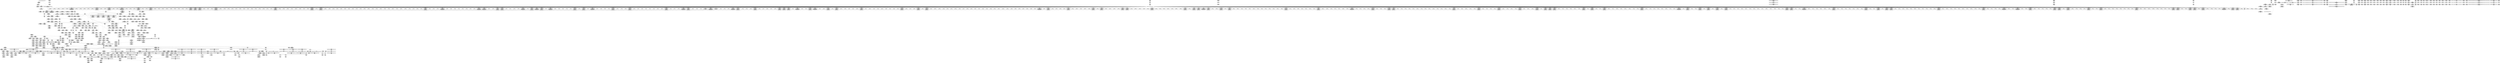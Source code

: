 digraph {
	CE0x5b82bf0 [shape=record,shape=Mrecord,label="{CE0x5b82bf0|12:_i32,_56:_i8*,_:_CRE_583,584_}"]
	CE0x5b889a0 [shape=record,shape=Mrecord,label="{CE0x5b889a0|12:_i32,_56:_i8*,_:_CRE_808,816_|*MultipleSource*|Function::inode_has_perm&Arg::inode::|*LoadInst*|security/selinux/hooks.c,1627|security/selinux/hooks.c,1611}"]
	CE0x5b7c120 [shape=record,shape=Mrecord,label="{CE0x5b7c120|12:_i32,_56:_i8*,_:_CRE_376,384_|*MultipleSource*|Function::inode_has_perm&Arg::inode::|*LoadInst*|security/selinux/hooks.c,1627|security/selinux/hooks.c,1611}"]
	CE0x5b5bd40 [shape=record,shape=Mrecord,label="{CE0x5b5bd40|12:_i32,_56:_i8*,_:_CRE_142,143_}"]
	CE0x5afd6b0 [shape=record,shape=Mrecord,label="{CE0x5afd6b0|104:_%struct.inode*,_:_CRE_220,221_}"]
	CE0x5b80b90 [shape=record,shape=Mrecord,label="{CE0x5b80b90|12:_i32,_56:_i8*,_:_CRE_555,556_}"]
	CE0x5b54fa0 [shape=record,shape=Mrecord,label="{CE0x5b54fa0|104:_%struct.inode*,_:_CRE_186,187_}"]
	CE0x5b635a0 [shape=record,shape=Mrecord,label="{CE0x5b635a0|inode_has_perm:_i_flags|security/selinux/hooks.c,1611|*SummSource*}"]
	CE0x5b54280 [shape=record,shape=Mrecord,label="{CE0x5b54280|104:_%struct.inode*,_:_CRE_172,173_}"]
	CE0x5b95750 [shape=record,shape=Mrecord,label="{CE0x5b95750|_ret_i32_%tmp6,_!dbg_!27716|security/selinux/hooks.c,197|*SummSink*}"]
	CE0x5b4d510 [shape=record,shape=Mrecord,label="{CE0x5b4d510|inode_has_perm:_tmp18|security/selinux/hooks.c,1617}"]
	CE0x5b76990 [shape=record,shape=Mrecord,label="{CE0x5b76990|12:_i32,_56:_i8*,_:_CRE_249,250_}"]
	CE0x5afc8a0 [shape=record,shape=Mrecord,label="{CE0x5afc8a0|104:_%struct.inode*,_:_CRE_205,206_}"]
	CE0x5b67fe0 [shape=record,shape=Mrecord,label="{CE0x5b67fe0|104:_%struct.inode*,_:_CRE_318,319_}"]
	CE0x5af8110 [shape=record,shape=Mrecord,label="{CE0x5af8110|_call_void_mcount()_#3}"]
	CE0x5b84d30 [shape=record,shape=Mrecord,label="{CE0x5b84d30|12:_i32,_56:_i8*,_:_CRE_611,612_}"]
	CE0x5b49c70 [shape=record,shape=Mrecord,label="{CE0x5b49c70|dentry_has_perm:_tmp1}"]
	CE0x5b666b0 [shape=record,shape=Mrecord,label="{CE0x5b666b0|104:_%struct.inode*,_:_CRE_256,264_|*MultipleSource*|Function::selinux_inode_getxattr&Arg::dentry::|Function::dentry_has_perm&Arg::dentry::|security/selinux/hooks.c,1627}"]
	CE0x5b67890 [shape=record,shape=Mrecord,label="{CE0x5b67890|104:_%struct.inode*,_:_CRE_310,311_}"]
	CE0x5b22de0 [shape=record,shape=Mrecord,label="{CE0x5b22de0|_ret_%struct.task_struct*_%tmp4,_!dbg_!27714|./arch/x86/include/asm/current.h,14|*SummSource*}"]
	CE0x5b14b30 [shape=record,shape=Mrecord,label="{CE0x5b14b30|i32_3041|*Constant*|*SummSink*}"]
	CE0x5bbff00 [shape=record,shape=Mrecord,label="{CE0x5bbff00|cred_sid:_security|security/selinux/hooks.c,196|*SummSource*}"]
	CE0x5b89c60 [shape=record,shape=Mrecord,label="{CE0x5b89c60|12:_i32,_56:_i8*,_:_CRE_866,867_}"]
	CE0x5b8d6d0 [shape=record,shape=Mrecord,label="{CE0x5b8d6d0|12:_i32,_56:_i8*,_:_CRE_915,916_}"]
	CE0x5ba3260 [shape=record,shape=Mrecord,label="{CE0x5ba3260|i64*_getelementptr_inbounds_(_8_x_i64_,_8_x_i64_*___llvm_gcov_ctr154,_i64_0,_i64_5)|*Constant*}"]
	CE0x5ba0ff0 [shape=record,shape=Mrecord,label="{CE0x5ba0ff0|i64*_getelementptr_inbounds_(_8_x_i64_,_8_x_i64_*___llvm_gcov_ctr154,_i64_0,_i64_5)|*Constant*|*SummSink*}"]
	CE0x5ba1f30 [shape=record,shape=Mrecord,label="{CE0x5ba1f30|inode_has_perm:_tmp9|security/selinux/hooks.c,1611}"]
	CE0x5b84870 [shape=record,shape=Mrecord,label="{CE0x5b84870|12:_i32,_56:_i8*,_:_CRE_607,608_}"]
	CE0x5afa350 [shape=record,shape=Mrecord,label="{CE0x5afa350|dentry_has_perm:_cred|Function::dentry_has_perm&Arg::cred::|*SummSource*}"]
	CE0x5b56700 [shape=record,shape=Mrecord,label="{CE0x5b56700|_call_void_mcount()_#3}"]
	CE0x5b55540 [shape=record,shape=Mrecord,label="{CE0x5b55540|104:_%struct.inode*,_:_CRE_192,193_}"]
	CE0x5b4b3b0 [shape=record,shape=Mrecord,label="{CE0x5b4b3b0|i32_1|*Constant*|*SummSource*}"]
	CE0x5b96010 [shape=record,shape=Mrecord,label="{CE0x5b96010|inode_has_perm:_i_security|security/selinux/hooks.c,1615|*SummSink*}"]
	CE0x5b88bc0 [shape=record,shape=Mrecord,label="{CE0x5b88bc0|12:_i32,_56:_i8*,_:_CRE_816,824_|*MultipleSource*|Function::inode_has_perm&Arg::inode::|*LoadInst*|security/selinux/hooks.c,1627|security/selinux/hooks.c,1611}"]
	CE0x5b76ac0 [shape=record,shape=Mrecord,label="{CE0x5b76ac0|12:_i32,_56:_i8*,_:_CRE_250,251_}"]
	CE0x5b04f80 [shape=record,shape=Mrecord,label="{CE0x5b04f80|selinux_inode_getxattr:_tmp20|security/selinux/hooks.c,3041|*SummSource*}"]
	CE0x5b8cd50 [shape=record,shape=Mrecord,label="{CE0x5b8cd50|12:_i32,_56:_i8*,_:_CRE_907,908_}"]
	CE0x5b51d00 [shape=record,shape=Mrecord,label="{CE0x5b51d00|_call_void___invalid_creds(%struct.cred*_%cred,_i8*_%file,_i32_%line)_#10,_!dbg_!27721|include/linux/cred.h,174}"]
	CE0x5b29a80 [shape=record,shape=Mrecord,label="{CE0x5b29a80|12:_i32,_56:_i8*,_:_CRE_40,48_|*MultipleSource*|Function::inode_has_perm&Arg::inode::|*LoadInst*|security/selinux/hooks.c,1627|security/selinux/hooks.c,1611}"]
	CE0x5b8d5a0 [shape=record,shape=Mrecord,label="{CE0x5b8d5a0|12:_i32,_56:_i8*,_:_CRE_914,915_}"]
	CE0x5b84610 [shape=record,shape=Mrecord,label="{CE0x5b84610|12:_i32,_56:_i8*,_:_CRE_605,606_}"]
	CE0x5afb540 [shape=record,shape=Mrecord,label="{CE0x5afb540|i64*_getelementptr_inbounds_(_2_x_i64_,_2_x_i64_*___llvm_gcov_ctr98,_i64_0,_i64_0)|*Constant*}"]
	CE0x5afdc50 [shape=record,shape=Mrecord,label="{CE0x5afdc50|104:_%struct.inode*,_:_CRE_240,248_|*MultipleSource*|Function::selinux_inode_getxattr&Arg::dentry::|Function::dentry_has_perm&Arg::dentry::|security/selinux/hooks.c,1627}"]
	CE0x5b72620 [shape=record,shape=Mrecord,label="{CE0x5b72620|12:_i32,_56:_i8*,_:_CRE_159,160_}"]
	"CONST[source:0(mediator),value:2(dynamic)][purpose:{object}]"
	CE0x5b82860 [shape=record,shape=Mrecord,label="{CE0x5b82860|12:_i32,_56:_i8*,_:_CRE_580,581_}"]
	CE0x5b04de0 [shape=record,shape=Mrecord,label="{CE0x5b04de0|selinux_inode_getxattr:_tmp20|security/selinux/hooks.c,3041}"]
	CE0x5b0b4a0 [shape=record,shape=Mrecord,label="{CE0x5b0b4a0|inode_has_perm:_inode|Function::inode_has_perm&Arg::inode::|*SummSource*}"]
	CE0x5b211a0 [shape=record,shape=Mrecord,label="{CE0x5b211a0|GLOBAL:_cred_sid|*Constant*}"]
	CE0x5b61170 [shape=record,shape=Mrecord,label="{CE0x5b61170|inode_has_perm:_tmp5|security/selinux/hooks.c,1609}"]
	CE0x5b04bf0 [shape=record,shape=Mrecord,label="{CE0x5b04bf0|selinux_inode_getxattr:_tmp19|security/selinux/hooks.c,3041|*SummSink*}"]
	CE0x5b74600 [shape=record,shape=Mrecord,label="{CE0x5b74600|12:_i32,_56:_i8*,_:_CRE_193,194_}"]
	CE0x5b04c60 [shape=record,shape=Mrecord,label="{CE0x5b04c60|selinux_inode_getxattr:_call3|security/selinux/hooks.c,3041|*SummSource*}"]
	CE0x5b7f620 [shape=record,shape=Mrecord,label="{CE0x5b7f620|12:_i32,_56:_i8*,_:_CRE_508,512_|*MultipleSource*|Function::inode_has_perm&Arg::inode::|*LoadInst*|security/selinux/hooks.c,1627|security/selinux/hooks.c,1611}"]
	CE0x5b582b0 [shape=record,shape=Mrecord,label="{CE0x5b582b0|inode_has_perm:_tmp|*SummSource*}"]
	CE0x5b78e60 [shape=record,shape=Mrecord,label="{CE0x5b78e60|12:_i32,_56:_i8*,_:_CRE_280,281_}"]
	CE0x5bc1be0 [shape=record,shape=Mrecord,label="{CE0x5bc1be0|cred_sid:_bb|*SummSource*}"]
	CE0x5b75320 [shape=record,shape=Mrecord,label="{CE0x5b75320|12:_i32,_56:_i8*,_:_CRE_207,208_}"]
	CE0x5bb8ac0 [shape=record,shape=Mrecord,label="{CE0x5bb8ac0|inode_has_perm:_tmp16|security/selinux/hooks.c,1615|*SummSink*}"]
	CE0x5afad40 [shape=record,shape=Mrecord,label="{CE0x5afad40|dentry_has_perm:_dentry|Function::dentry_has_perm&Arg::dentry::|*SummSource*}"]
	CE0x5b5af50 [shape=record,shape=Mrecord,label="{CE0x5b5af50|get_current:_tmp4|./arch/x86/include/asm/current.h,14|*SummSource*}"]
	CE0x5b22530 [shape=record,shape=Mrecord,label="{CE0x5b22530|12:_i32,_56:_i8*,_:_CRE_120,128_|*MultipleSource*|Function::inode_has_perm&Arg::inode::|*LoadInst*|security/selinux/hooks.c,1627|security/selinux/hooks.c,1611}"]
	CE0x5ba2ec0 [shape=record,shape=Mrecord,label="{CE0x5ba2ec0|inode_has_perm:_tmp10|security/selinux/hooks.c,1611|*SummSink*}"]
	CE0x5b831e0 [shape=record,shape=Mrecord,label="{CE0x5b831e0|12:_i32,_56:_i8*,_:_CRE_588,589_}"]
	CE0x5b80d40 [shape=record,shape=Mrecord,label="{CE0x5b80d40|12:_i32,_56:_i8*,_:_CRE_557,558_}"]
	CE0x5b0f390 [shape=record,shape=Mrecord,label="{CE0x5b0f390|i64*_getelementptr_inbounds_(_2_x_i64_,_2_x_i64_*___llvm_gcov_ctr153,_i64_0,_i64_1)|*Constant*|*SummSource*}"]
	CE0x5b58500 [shape=record,shape=Mrecord,label="{CE0x5b58500|i64_1|*Constant*}"]
	CE0x5b46310 [shape=record,shape=Mrecord,label="{CE0x5b46310|__validate_creds:_tobool|include/linux/cred.h,173|*SummSource*}"]
	CE0x5b97220 [shape=record,shape=Mrecord,label="{CE0x5b97220|inode_has_perm:_tmp13|security/selinux/hooks.c,1614|*SummSource*}"]
	CE0x5b0ee60 [shape=record,shape=Mrecord,label="{CE0x5b0ee60|i8_1|*Constant*}"]
	CE0x5b4c510 [shape=record,shape=Mrecord,label="{CE0x5b4c510|avc_has_perm:_tsid|Function::avc_has_perm&Arg::tsid::|*SummSink*}"]
	CE0x5b7aae0 [shape=record,shape=Mrecord,label="{CE0x5b7aae0|12:_i32,_56:_i8*,_:_CRE_304,305_}"]
	CE0x5b00100 [shape=record,shape=Mrecord,label="{CE0x5b00100|i64_2|*Constant*|*SummSource*}"]
	CE0x5b51530 [shape=record,shape=Mrecord,label="{CE0x5b51530|__validate_creds:_tmp7|include/linux/cred.h,174|*SummSink*}"]
	CE0x5b24330 [shape=record,shape=Mrecord,label="{CE0x5b24330|104:_%struct.inode*,_:_CRE_156,157_}"]
	CE0x5b6cd30 [shape=record,shape=Mrecord,label="{CE0x5b6cd30|cred_sid:_tmp5|security/selinux/hooks.c,196|*SummSink*}"]
	CE0x5afaf30 [shape=record,shape=Mrecord,label="{CE0x5afaf30|dentry_has_perm:_av|Function::dentry_has_perm&Arg::av::}"]
	CE0x5b48260 [shape=record,shape=Mrecord,label="{CE0x5b48260|__validate_creds:_tmp2|include/linux/cred.h,173}"]
	CE0x5b7afa0 [shape=record,shape=Mrecord,label="{CE0x5b7afa0|12:_i32,_56:_i8*,_:_CRE_308,309_}"]
	CE0x5b9b9d0 [shape=record,shape=Mrecord,label="{CE0x5b9b9d0|__validate_creds:_if.then|*SummSink*}"]
	CE0x5b7a290 [shape=record,shape=Mrecord,label="{CE0x5b7a290|12:_i32,_56:_i8*,_:_CRE_297,298_}"]
	CE0x5b7ae70 [shape=record,shape=Mrecord,label="{CE0x5b7ae70|12:_i32,_56:_i8*,_:_CRE_307,308_}"]
	CE0x5b0c280 [shape=record,shape=Mrecord,label="{CE0x5b0c280|_ret_i32_%retval.0,_!dbg_!27739|security/selinux/hooks.c,1618}"]
	CE0x5b62520 [shape=record,shape=Mrecord,label="{CE0x5b62520|i8*_getelementptr_inbounds_(_25_x_i8_,_25_x_i8_*_.str3,_i32_0,_i32_0)|*Constant*}"]
	CE0x5af9cf0 [shape=record,shape=Mrecord,label="{CE0x5af9cf0|GLOBAL:_dentry_has_perm|*Constant*|*SummSource*}"]
	CE0x5b6cbe0 [shape=record,shape=Mrecord,label="{CE0x5b6cbe0|COLLAPSED:_GCMRE___llvm_gcov_ctr131_internal_global_2_x_i64_zeroinitializer:_elem_0:default:}"]
	CE0x5b771e0 [shape=record,shape=Mrecord,label="{CE0x5b771e0|12:_i32,_56:_i8*,_:_CRE_256,257_}"]
	CE0x5b738e0 [shape=record,shape=Mrecord,label="{CE0x5b738e0|12:_i32,_56:_i8*,_:_CRE_179,180_}"]
	CE0x5b87680 [shape=record,shape=Mrecord,label="{CE0x5b87680|12:_i32,_56:_i8*,_:_CRE_728,736_|*MultipleSource*|Function::inode_has_perm&Arg::inode::|*LoadInst*|security/selinux/hooks.c,1627|security/selinux/hooks.c,1611}"]
	CE0x5b00240 [shape=record,shape=Mrecord,label="{CE0x5b00240|selinux_inode_getxattr:_tmp4|security/selinux/hooks.c,3041}"]
	CE0x5b7fea0 [shape=record,shape=Mrecord,label="{CE0x5b7fea0|12:_i32,_56:_i8*,_:_CRE_536,540_|*MultipleSource*|Function::inode_has_perm&Arg::inode::|*LoadInst*|security/selinux/hooks.c,1627|security/selinux/hooks.c,1611}"]
	CE0x5b96740 [shape=record,shape=Mrecord,label="{CE0x5b96740|inode_has_perm:_sid3|security/selinux/hooks.c,1617}"]
	CE0x5b7ce10 [shape=record,shape=Mrecord,label="{CE0x5b7ce10|12:_i32,_56:_i8*,_:_CRE_424,432_|*MultipleSource*|Function::inode_has_perm&Arg::inode::|*LoadInst*|security/selinux/hooks.c,1627|security/selinux/hooks.c,1611}"]
	CE0x5b81430 [shape=record,shape=Mrecord,label="{CE0x5b81430|12:_i32,_56:_i8*,_:_CRE_563,564_}"]
	CE0x5b28d10 [shape=record,shape=Mrecord,label="{CE0x5b28d10|cred_sid:_tmp1}"]
	CE0x5b264e0 [shape=record,shape=Mrecord,label="{CE0x5b264e0|selinux_inode_getxattr:_tmp3|*SummSink*}"]
	CE0x5b97290 [shape=record,shape=Mrecord,label="{CE0x5b97290|inode_has_perm:_tmp13|security/selinux/hooks.c,1614|*SummSink*}"]
	CE0x5b17af0 [shape=record,shape=Mrecord,label="{CE0x5b17af0|selinux_inode_getxattr:_tmp17|security/selinux/hooks.c,3041}"]
	CE0x5b8d930 [shape=record,shape=Mrecord,label="{CE0x5b8d930|12:_i32,_56:_i8*,_:_CRE_917,918_}"]
	CE0x5b82d20 [shape=record,shape=Mrecord,label="{CE0x5b82d20|12:_i32,_56:_i8*,_:_CRE_584,585_}"]
	CE0x5b87d10 [shape=record,shape=Mrecord,label="{CE0x5b87d10|12:_i32,_56:_i8*,_:_CRE_752,756_|*MultipleSource*|Function::inode_has_perm&Arg::inode::|*LoadInst*|security/selinux/hooks.c,1627|security/selinux/hooks.c,1611}"]
	CE0x5afd7a0 [shape=record,shape=Mrecord,label="{CE0x5afd7a0|104:_%struct.inode*,_:_CRE_221,222_}"]
	CE0x5b84020 [shape=record,shape=Mrecord,label="{CE0x5b84020|12:_i32,_56:_i8*,_:_CRE_600,601_}"]
	CE0x5b0a900 [shape=record,shape=Mrecord,label="{CE0x5b0a900|i32_0|*Constant*|*SummSource*}"]
	CE0x5b9cdc0 [shape=record,shape=Mrecord,label="{CE0x5b9cdc0|avc_has_perm:_entry|*SummSink*}"]
	CE0x5b79450 [shape=record,shape=Mrecord,label="{CE0x5b79450|12:_i32,_56:_i8*,_:_CRE_285,286_}"]
	CE0x5b76500 [shape=record,shape=Mrecord,label="{CE0x5b76500|12:_i32,_56:_i8*,_:_CRE_245,246_}"]
	CE0x5b23800 [shape=record,shape=Mrecord,label="{CE0x5b23800|selinux_inode_getxattr:_cred4|security/selinux/hooks.c,3041|*SummSource*}"]
	CE0x5b78c00 [shape=record,shape=Mrecord,label="{CE0x5b78c00|12:_i32,_56:_i8*,_:_CRE_278,279_}"]
	CE0x5b8ff50 [shape=record,shape=Mrecord,label="{CE0x5b8ff50|12:_i32,_56:_i8*,_:_CRE_980,981_}"]
	CE0x5b4e5b0 [shape=record,shape=Mrecord,label="{CE0x5b4e5b0|i32_(i32,_i32,_i16,_i32,_%struct.common_audit_data*)*_bitcast_(i32_(i32,_i32,_i16,_i32,_%struct.common_audit_data.495*)*_avc_has_perm_to_i32_(i32,_i32,_i16,_i32,_%struct.common_audit_data*)*)|*Constant*|*SummSink*}"]
	CE0x5b5e470 [shape=record,shape=Mrecord,label="{CE0x5b5e470|COLLAPSED:_GCMRE___llvm_gcov_ctr98_internal_global_2_x_i64_zeroinitializer:_elem_0:default:}"]
	CE0x5afe3b0 [shape=record,shape=Mrecord,label="{CE0x5afe3b0|get_current:_tmp3|*SummSink*}"]
	CE0x5aff940 [shape=record,shape=Mrecord,label="{CE0x5aff940|inode_has_perm:_if.end|*SummSource*}"]
	"CONST[source:1(input),value:2(dynamic)][purpose:{object}]"
	CE0x5b817c0 [shape=record,shape=Mrecord,label="{CE0x5b817c0|12:_i32,_56:_i8*,_:_CRE_566,567_}"]
	CE0x5b99520 [shape=record,shape=Mrecord,label="{CE0x5b99520|inode_has_perm:_tmp17|security/selinux/hooks.c,1617|*SummSource*}"]
	CE0x5b6d9f0 [shape=record,shape=Mrecord,label="{CE0x5b6d9f0|0:_i32,_4:_i32,_8:_i32,_12:_i32,_:_CMRE_12,16_|*MultipleSource*|security/selinux/hooks.c,196|*LoadInst*|security/selinux/hooks.c,196|security/selinux/hooks.c,197}"]
	CE0x5b08a70 [shape=record,shape=Mrecord,label="{CE0x5b08a70|GLOBAL:_current_task|Global_var:current_task}"]
	CE0x5b2bad0 [shape=record,shape=Mrecord,label="{CE0x5b2bad0|inode_has_perm:_tmp}"]
	CE0x5b7e3b0 [shape=record,shape=Mrecord,label="{CE0x5b7e3b0|12:_i32,_56:_i8*,_:_CRE_478,479_}"]
	CE0x5b9d280 [shape=record,shape=Mrecord,label="{CE0x5b9d280|avc_has_perm:_ssid|Function::avc_has_perm&Arg::ssid::|*SummSink*}"]
	CE0x5bb8e90 [shape=record,shape=Mrecord,label="{CE0x5bb8e90|i32_3|*Constant*|*SummSource*}"]
	CE0x5b47790 [shape=record,shape=Mrecord,label="{CE0x5b47790|__validate_creds:_tmp5|include/linux/cred.h,173|*SummSink*}"]
	CE0x5af58f0 [shape=record,shape=Mrecord,label="{CE0x5af58f0|dentry_has_perm:_tmp3|*SummSource*}"]
	CE0x5bbfc10 [shape=record,shape=Mrecord,label="{CE0x5bbfc10|i32_22|*Constant*|*SummSink*}"]
	CE0x5af3bb0 [shape=record,shape=Mrecord,label="{CE0x5af3bb0|i64*_getelementptr_inbounds_(_11_x_i64_,_11_x_i64_*___llvm_gcov_ctr239,_i64_0,_i64_0)|*Constant*|*SummSink*}"]
	CE0x5b6af70 [shape=record,shape=Mrecord,label="{CE0x5b6af70|inode_has_perm:_tobool|security/selinux/hooks.c,1611|*SummSink*}"]
	CE0x5b99ea0 [shape=record,shape=Mrecord,label="{CE0x5b99ea0|_ret_i32_%retval.0,_!dbg_!27728|security/selinux/avc.c,775|*SummSink*}"]
	CE0x5b21440 [shape=record,shape=Mrecord,label="{CE0x5b21440|GLOBAL:_cred_sid|*Constant*|*SummSink*}"]
	CE0x5b8bf10 [shape=record,shape=Mrecord,label="{CE0x5b8bf10|12:_i32,_56:_i8*,_:_CRE_895,896_}"]
	CE0x5afafa0 [shape=record,shape=Mrecord,label="{CE0x5afafa0|dentry_has_perm:_dentry|Function::dentry_has_perm&Arg::dentry::|*SummSink*}"]
	CE0x5b74330 [shape=record,shape=Mrecord,label="{CE0x5b74330|12:_i32,_56:_i8*,_:_CRE_190,191_}"]
	CE0x5b77440 [shape=record,shape=Mrecord,label="{CE0x5b77440|12:_i32,_56:_i8*,_:_CRE_258,259_}"]
	CE0x5b4b4c0 [shape=record,shape=Mrecord,label="{CE0x5b4b4c0|i32_1|*Constant*|*SummSink*}"]
	CE0x5b57690 [shape=record,shape=Mrecord,label="{CE0x5b57690|__validate_creds:_conv|include/linux/cred.h,173|*SummSink*}"]
	CE0x5b4d900 [shape=record,shape=Mrecord,label="{CE0x5b4d900|inode_has_perm:_tmp18|security/selinux/hooks.c,1617|*SummSource*}"]
	CE0x5afe280 [shape=record,shape=Mrecord,label="{CE0x5afe280|get_current:_tmp3}"]
	CE0x5afaa50 [shape=record,shape=Mrecord,label="{CE0x5afaa50|selinux_inode_getxattr:_dentry|Function::selinux_inode_getxattr&Arg::dentry::|*SummSink*}"]
	CE0x5af93d0 [shape=record,shape=Mrecord,label="{CE0x5af93d0|selinux_inode_getxattr:_call5|security/selinux/hooks.c,3043}"]
	CE0x5b488a0 [shape=record,shape=Mrecord,label="{CE0x5b488a0|GLOBAL:___llvm_gcov_ctr155|Global_var:__llvm_gcov_ctr155|*SummSource*}"]
	CE0x5b8ed60 [shape=record,shape=Mrecord,label="{CE0x5b8ed60|12:_i32,_56:_i8*,_:_CRE_934,935_}"]
	CE0x5b7e710 [shape=record,shape=Mrecord,label="{CE0x5b7e710|12:_i32,_56:_i8*,_:_CRE_481,482_}"]
	CE0x5b609e0 [shape=record,shape=Mrecord,label="{CE0x5b609e0|inode_has_perm:_tmp5|security/selinux/hooks.c,1609|*SummSink*}"]
	CE0x5b6c080 [shape=record,shape=Mrecord,label="{CE0x5b6c080|cred_sid:_tmp|*SummSource*}"]
	CE0x5b4a070 [shape=record,shape=Mrecord,label="{CE0x5b4a070|i64*_getelementptr_inbounds_(_2_x_i64_,_2_x_i64_*___llvm_gcov_ctr98,_i64_0,_i64_0)|*Constant*|*SummSource*}"]
	CE0x5b20c80 [shape=record,shape=Mrecord,label="{CE0x5b20c80|inode_has_perm:_call|security/selinux/hooks.c,1614|*SummSource*}"]
	CE0x5b74420 [shape=record,shape=Mrecord,label="{CE0x5b74420|12:_i32,_56:_i8*,_:_CRE_191,192_}"]
	CE0x5b6add0 [shape=record,shape=Mrecord,label="{CE0x5b6add0|12:_i32,_56:_i8*,_:_CRE_4,8_|*MultipleSource*|Function::inode_has_perm&Arg::inode::|*LoadInst*|security/selinux/hooks.c,1627|security/selinux/hooks.c,1611}"]
	CE0x5b4e0b0 [shape=record,shape=Mrecord,label="{CE0x5b4e0b0|inode_has_perm:_call4|security/selinux/hooks.c,1617|*SummSink*}"]
	CE0x5b80750 [shape=record,shape=Mrecord,label="{CE0x5b80750|12:_i32,_56:_i8*,_:_CRE_553,554_}"]
	"CONST[source:2(external),value:2(dynamic)][purpose:{subject}]"
	CE0x5b53280 [shape=record,shape=Mrecord,label="{CE0x5b53280|28:_i32,_32:_i16,_:_CRE_28,32_|*MultipleSource*|*LoadInst*|security/selinux/hooks.c,1615|security/selinux/hooks.c,1615|security/selinux/hooks.c,1617}"]
	CE0x5b0f9a0 [shape=record,shape=Mrecord,label="{CE0x5b0f9a0|i8_1|*Constant*|*SummSink*}"]
	CE0x5b9dfd0 [shape=record,shape=Mrecord,label="{CE0x5b9dfd0|inode_has_perm:_and|security/selinux/hooks.c,1611|*SummSink*}"]
	CE0x5b06140 [shape=record,shape=Mrecord,label="{CE0x5b06140|selinux_inode_getxattr:_tmp7|security/selinux/hooks.c,3041|*SummSink*}"]
	CE0x5b8e8a0 [shape=record,shape=Mrecord,label="{CE0x5b8e8a0|12:_i32,_56:_i8*,_:_CRE_930,931_}"]
	CE0x5b0f670 [shape=record,shape=Mrecord,label="{CE0x5b0f670|i64*_getelementptr_inbounds_(_2_x_i64_,_2_x_i64_*___llvm_gcov_ctr153,_i64_0,_i64_1)|*Constant*}"]
	CE0x5b952f0 [shape=record,shape=Mrecord,label="{CE0x5b952f0|cred_sid:_cred|Function::cred_sid&Arg::cred::|*SummSink*}"]
	CE0x5b1fd30 [shape=record,shape=Mrecord,label="{CE0x5b1fd30|i64*_getelementptr_inbounds_(_8_x_i64_,_8_x_i64_*___llvm_gcov_ctr154,_i64_0,_i64_6)|*Constant*}"]
	CE0x5afc3f0 [shape=record,shape=Mrecord,label="{CE0x5afc3f0|104:_%struct.inode*,_:_CRE_200,201_}"]
	CE0x5b227b0 [shape=record,shape=Mrecord,label="{CE0x5b227b0|GLOBAL:_get_current|*Constant*|*SummSink*}"]
	CE0x5b12ff0 [shape=record,shape=Mrecord,label="{CE0x5b12ff0|selinux_inode_getxattr:_tmp|*SummSource*}"]
	CE0x5b747e0 [shape=record,shape=Mrecord,label="{CE0x5b747e0|12:_i32,_56:_i8*,_:_CRE_195,196_}"]
	CE0x5b1f2e0 [shape=record,shape=Mrecord,label="{CE0x5b1f2e0|selinux_inode_getxattr:_tmp19|security/selinux/hooks.c,3041}"]
	CE0x5afc240 [shape=record,shape=Mrecord,label="{CE0x5afc240|104:_%struct.inode*,_:_CRE_198,199_}"]
	CE0x5b234b0 [shape=record,shape=Mrecord,label="{CE0x5b234b0|i32_78|*Constant*|*SummSource*}"]
	CE0x5b29ee0 [shape=record,shape=Mrecord,label="{CE0x5b29ee0|i64*_getelementptr_inbounds_(_2_x_i64_,_2_x_i64_*___llvm_gcov_ctr131,_i64_0,_i64_1)|*Constant*}"]
	CE0x5b8afa0 [shape=record,shape=Mrecord,label="{CE0x5b8afa0|12:_i32,_56:_i8*,_:_CRE_882,883_}"]
	CE0x5b29580 [shape=record,shape=Mrecord,label="{CE0x5b29580|__validate_creds:_lnot1|include/linux/cred.h,173|*SummSource*}"]
	CE0x5b77310 [shape=record,shape=Mrecord,label="{CE0x5b77310|12:_i32,_56:_i8*,_:_CRE_257,258_}"]
	CE0x5b29320 [shape=record,shape=Mrecord,label="{CE0x5b29320|_call_void___validate_creds(%struct.cred*_%cred,_i8*_getelementptr_inbounds_(_25_x_i8_,_25_x_i8_*_.str3,_i32_0,_i32_0),_i32_1609)_#10,_!dbg_!27719|security/selinux/hooks.c,1609|*SummSource*}"]
	CE0x5b8a9b0 [shape=record,shape=Mrecord,label="{CE0x5b8a9b0|12:_i32,_56:_i8*,_:_CRE_877,878_}"]
	CE0x5bc1130 [shape=record,shape=Mrecord,label="{CE0x5bc1130|__validate_creds:_tmp8|include/linux/cred.h,175}"]
	CE0x5b7b8d0 [shape=record,shape=Mrecord,label="{CE0x5b7b8d0|12:_i32,_56:_i8*,_:_CRE_336,344_|*MultipleSource*|Function::inode_has_perm&Arg::inode::|*LoadInst*|security/selinux/hooks.c,1627|security/selinux/hooks.c,1611}"]
	CE0x5b4a810 [shape=record,shape=Mrecord,label="{CE0x5b4a810|inode_has_perm:_tmp4|security/selinux/hooks.c,1609|*SummSource*}"]
	CE0x5b26bc0 [shape=record,shape=Mrecord,label="{CE0x5b26bc0|selinux_inode_getxattr:_tmp6|security/selinux/hooks.c,3041|*SummSource*}"]
	CE0x5b1a2c0 [shape=record,shape=Mrecord,label="{CE0x5b1a2c0|selinux_inode_getxattr:_tobool1|security/selinux/hooks.c,3041}"]
	CE0x5b51720 [shape=record,shape=Mrecord,label="{CE0x5b51720|__validate_creds:_tmp7|include/linux/cred.h,174}"]
	CE0x5b67710 [shape=record,shape=Mrecord,label="{CE0x5b67710|104:_%struct.inode*,_:_CRE_308,309_}"]
	CE0x5b591d0 [shape=record,shape=Mrecord,label="{CE0x5b591d0|i64*_getelementptr_inbounds_(_8_x_i64_,_8_x_i64_*___llvm_gcov_ctr154,_i64_0,_i64_0)|*Constant*}"]
	CE0x5b7fa60 [shape=record,shape=Mrecord,label="{CE0x5b7fa60|12:_i32,_56:_i8*,_:_CRE_520,528_|*MultipleSource*|Function::inode_has_perm&Arg::inode::|*LoadInst*|security/selinux/hooks.c,1627|security/selinux/hooks.c,1611}"]
	CE0x5b54dc0 [shape=record,shape=Mrecord,label="{CE0x5b54dc0|104:_%struct.inode*,_:_CRE_184,185_}"]
	CE0x5bc1590 [shape=record,shape=Mrecord,label="{CE0x5bc1590|__validate_creds:_tmp9|include/linux/cred.h,175|*SummSink*}"]
	CE0x5b48ee0 [shape=record,shape=Mrecord,label="{CE0x5b48ee0|__validate_creds:_tmp3|include/linux/cred.h,173|*SummSource*}"]
	CE0x5b78ad0 [shape=record,shape=Mrecord,label="{CE0x5b78ad0|12:_i32,_56:_i8*,_:_CRE_277,278_}"]
	CE0x5afb6a0 [shape=record,shape=Mrecord,label="{CE0x5afb6a0|dentry_has_perm:_av|Function::dentry_has_perm&Arg::av::|*SummSource*}"]
	CE0x5b78020 [shape=record,shape=Mrecord,label="{CE0x5b78020|12:_i32,_56:_i8*,_:_CRE_268,269_}"]
	CE0x5b9ea40 [shape=record,shape=Mrecord,label="{CE0x5b9ea40|inode_has_perm:_lnot.ext|security/selinux/hooks.c,1611|*SummSink*}"]
	CE0x5b7b330 [shape=record,shape=Mrecord,label="{CE0x5b7b330|12:_i32,_56:_i8*,_:_CRE_311,312_}"]
	CE0x5b8dcc0 [shape=record,shape=Mrecord,label="{CE0x5b8dcc0|12:_i32,_56:_i8*,_:_CRE_920,921_}"]
	CE0x5b72ad0 [shape=record,shape=Mrecord,label="{CE0x5b72ad0|12:_i32,_56:_i8*,_:_CRE_164,165_}"]
	CE0x5b0d320 [shape=record,shape=Mrecord,label="{CE0x5b0d320|i8_10|*Constant*}"]
	CE0x5b85910 [shape=record,shape=Mrecord,label="{CE0x5b85910|12:_i32,_56:_i8*,_:_CRE_621,622_}"]
	CE0x5b74ba0 [shape=record,shape=Mrecord,label="{CE0x5b74ba0|12:_i32,_56:_i8*,_:_CRE_199,200_}"]
	CE0x5b51e70 [shape=record,shape=Mrecord,label="{CE0x5b51e70|GLOBAL:___invalid_creds|*Constant*|*SummSink*}"]
	CE0x5b7e100 [shape=record,shape=Mrecord,label="{CE0x5b7e100|12:_i32,_56:_i8*,_:_CRE_475,476_}"]
	CE0x5b2ada0 [shape=record,shape=Mrecord,label="{CE0x5b2ada0|_call_void_mcount()_#3|*SummSource*}"]
	CE0x5b8e510 [shape=record,shape=Mrecord,label="{CE0x5b8e510|12:_i32,_56:_i8*,_:_CRE_927,928_}"]
	CE0x5b0bb70 [shape=record,shape=Mrecord,label="{CE0x5b0bb70|inode_has_perm:_perms|Function::inode_has_perm&Arg::perms::|*SummSink*}"]
	CE0x5b0b330 [shape=record,shape=Mrecord,label="{CE0x5b0b330|inode_has_perm:_inode|Function::inode_has_perm&Arg::inode::}"]
	CE0x5b8a4f0 [shape=record,shape=Mrecord,label="{CE0x5b8a4f0|12:_i32,_56:_i8*,_:_CRE_873,874_}"]
	CE0x5b55360 [shape=record,shape=Mrecord,label="{CE0x5b55360|104:_%struct.inode*,_:_CRE_190,191_}"]
	CE0x6df1cc0 [shape=record,shape=Mrecord,label="{CE0x6df1cc0|i64*_getelementptr_inbounds_(_11_x_i64_,_11_x_i64_*___llvm_gcov_ctr239,_i64_0,_i64_1)|*Constant*|*SummSink*}"]
	CE0x5b8c9c0 [shape=record,shape=Mrecord,label="{CE0x5b8c9c0|12:_i32,_56:_i8*,_:_CRE_904,905_}"]
	CE0x5b64670 [shape=record,shape=Mrecord,label="{CE0x5b64670|cred_sid:_tmp2}"]
	CE0x5b167d0 [shape=record,shape=Mrecord,label="{CE0x5b167d0|GLOBAL:_inode_has_perm|*Constant*}"]
	CE0x5b56790 [shape=record,shape=Mrecord,label="{CE0x5b56790|__validate_creds:_file|Function::__validate_creds&Arg::file::}"]
	CE0x5b78f90 [shape=record,shape=Mrecord,label="{CE0x5b78f90|12:_i32,_56:_i8*,_:_CRE_281,282_}"]
	CE0x5b4aed0 [shape=record,shape=Mrecord,label="{CE0x5b4aed0|i1_true|*Constant*}"]
	CE0x5afcb70 [shape=record,shape=Mrecord,label="{CE0x5afcb70|104:_%struct.inode*,_:_CRE_208,209_}"]
	CE0x5b73e80 [shape=record,shape=Mrecord,label="{CE0x5b73e80|12:_i32,_56:_i8*,_:_CRE_185,186_}"]
	CE0x5b8bde0 [shape=record,shape=Mrecord,label="{CE0x5b8bde0|12:_i32,_56:_i8*,_:_CRE_894,895_}"]
	CE0x5afd110 [shape=record,shape=Mrecord,label="{CE0x5afd110|104:_%struct.inode*,_:_CRE_214,215_}"]
	CE0x5b729e0 [shape=record,shape=Mrecord,label="{CE0x5b729e0|12:_i32,_56:_i8*,_:_CRE_163,164_}"]
	CE0x5af9f20 [shape=record,shape=Mrecord,label="{CE0x5af9f20|dentry_has_perm:_entry|*SummSink*}"]
	CE0x5afd020 [shape=record,shape=Mrecord,label="{CE0x5afd020|104:_%struct.inode*,_:_CRE_213,214_}"]
	CE0x5b67b30 [shape=record,shape=Mrecord,label="{CE0x5b67b30|104:_%struct.inode*,_:_CRE_313,314_}"]
	CE0x5b7e970 [shape=record,shape=Mrecord,label="{CE0x5b7e970|12:_i32,_56:_i8*,_:_CRE_483,484_}"]
	CE0x5b47180 [shape=record,shape=Mrecord,label="{CE0x5b47180|__validate_creds:_tmp4|include/linux/cred.h,173|*SummSource*}"]
	CE0x5b76730 [shape=record,shape=Mrecord,label="{CE0x5b76730|12:_i32,_56:_i8*,_:_CRE_247,248_}"]
	CE0x5b8b920 [shape=record,shape=Mrecord,label="{CE0x5b8b920|12:_i32,_56:_i8*,_:_CRE_890,891_}"]
	CE0x5b1efa0 [shape=record,shape=Mrecord,label="{CE0x5b1efa0|selinux_inode_getxattr:_tmp18|security/selinux/hooks.c,3041|*SummSink*}"]
	CE0x5b83570 [shape=record,shape=Mrecord,label="{CE0x5b83570|12:_i32,_56:_i8*,_:_CRE_591,592_}"]
	CE0x5b2a3d0 [shape=record,shape=Mrecord,label="{CE0x5b2a3d0|12:_i32,_56:_i8*,_:_CRE_24,32_|*MultipleSource*|Function::inode_has_perm&Arg::inode::|*LoadInst*|security/selinux/hooks.c,1627|security/selinux/hooks.c,1611}"]
	CE0x5b4cb30 [shape=record,shape=Mrecord,label="{CE0x5b4cb30|_ret_i32_%retval.0,_!dbg_!27728|security/selinux/avc.c,775}"]
	CE0x5b03e60 [shape=record,shape=Mrecord,label="{CE0x5b03e60|selinux_inode_getxattr:_call|security/selinux/hooks.c,3041}"]
	CE0x5b65840 [shape=record,shape=Mrecord,label="{CE0x5b65840|12:_i32,_56:_i8*,_:_CRE_139,140_}"]
	CE0x5b56380 [shape=record,shape=Mrecord,label="{CE0x5b56380|__validate_creds:_tmp1|*SummSource*}"]
	CE0x5b46ad0 [shape=record,shape=Mrecord,label="{CE0x5b46ad0|0:_i8,_8:_%struct.dentry*,_24:_%struct.selinux_audit_data*,_:_SCMRE_0,1_|*MultipleSource*|security/selinux/hooks.c, 1628|security/selinux/hooks.c,1630}"]
	CE0x5af5c70 [shape=record,shape=Mrecord,label="{CE0x5af5c70|_call_void_mcount()_#3|*SummSource*}"]
	CE0x5b1b580 [shape=record,shape=Mrecord,label="{CE0x5b1b580|selinux_inode_getxattr:_tmp11|security/selinux/hooks.c,3041|*SummSink*}"]
	CE0x5b7e5e0 [shape=record,shape=Mrecord,label="{CE0x5b7e5e0|12:_i32,_56:_i8*,_:_CRE_480,481_}"]
	CE0x5b55270 [shape=record,shape=Mrecord,label="{CE0x5b55270|104:_%struct.inode*,_:_CRE_189,190_}"]
	CE0x5ba11f0 [shape=record,shape=Mrecord,label="{CE0x5ba11f0|inode_has_perm:_tmp7|security/selinux/hooks.c,1611|*SummSink*}"]
	CE0x5b69d10 [shape=record,shape=Mrecord,label="{CE0x5b69d10|104:_%struct.inode*,_:_CRE_24,40_|*MultipleSource*|Function::selinux_inode_getxattr&Arg::dentry::|Function::dentry_has_perm&Arg::dentry::|security/selinux/hooks.c,1627}"]
	CE0x5b8aae0 [shape=record,shape=Mrecord,label="{CE0x5b8aae0|12:_i32,_56:_i8*,_:_CRE_878,879_}"]
	CE0x5b823a0 [shape=record,shape=Mrecord,label="{CE0x5b823a0|12:_i32,_56:_i8*,_:_CRE_576,577_}"]
	CE0x5b612e0 [shape=record,shape=Mrecord,label="{CE0x5b612e0|inode_has_perm:_tmp5|security/selinux/hooks.c,1609|*SummSource*}"]
	CE0x5b95f00 [shape=record,shape=Mrecord,label="{CE0x5b95f00|inode_has_perm:_i_security|security/selinux/hooks.c,1615|*SummSource*}"]
	CE0x5b622f0 [shape=record,shape=Mrecord,label="{CE0x5b622f0|__validate_creds:_cred|Function::__validate_creds&Arg::cred::|*SummSink*}"]
	CE0x5b82990 [shape=record,shape=Mrecord,label="{CE0x5b82990|12:_i32,_56:_i8*,_:_CRE_581,582_}"]
	CE0x5af1580 [shape=record,shape=Mrecord,label="{CE0x5af1580|selinux_inode_getxattr:_tmp1}"]
	CE0x5b02230 [shape=record,shape=Mrecord,label="{CE0x5b02230|selinux_inode_getxattr:_tmp2}"]
	CE0x5b0c040 [shape=record,shape=Mrecord,label="{CE0x5b0c040|inode_has_perm:_adp|Function::inode_has_perm&Arg::adp::|*SummSink*}"]
	CE0x5afecc0 [shape=record,shape=Mrecord,label="{CE0x5afecc0|dentry_has_perm:_tmp2|*SummSource*}"]
	CE0x5b9ffa0 [shape=record,shape=Mrecord,label="{CE0x5b9ffa0|GLOBAL:_llvm.expect.i64|*Constant*|*SummSource*}"]
	CE0x5bbe440 [shape=record,shape=Mrecord,label="{CE0x5bbe440|i64*_getelementptr_inbounds_(_5_x_i64_,_5_x_i64_*___llvm_gcov_ctr155,_i64_0,_i64_4)|*Constant*|*SummSource*}"]
	CE0x5b646e0 [shape=record,shape=Mrecord,label="{CE0x5b646e0|cred_sid:_tmp2|*SummSource*}"]
	CE0x5b84740 [shape=record,shape=Mrecord,label="{CE0x5b84740|12:_i32,_56:_i8*,_:_CRE_606,607_}"]
	CE0x5b9e7a0 [shape=record,shape=Mrecord,label="{CE0x5b9e7a0|inode_has_perm:_lnot|security/selinux/hooks.c,1611}"]
	CE0x5b8ac10 [shape=record,shape=Mrecord,label="{CE0x5b8ac10|12:_i32,_56:_i8*,_:_CRE_879,880_}"]
	CE0x5b83c90 [shape=record,shape=Mrecord,label="{CE0x5b83c90|12:_i32,_56:_i8*,_:_CRE_597,598_}"]
	CE0x5b09f30 [shape=record,shape=Mrecord,label="{CE0x5b09f30|selinux_inode_getxattr:_tmp15|security/selinux/hooks.c,3041}"]
	CE0x5b9b730 [shape=record,shape=Mrecord,label="{CE0x5b9b730|__validate_creds:_if.then}"]
	CE0x5b652a0 [shape=record,shape=Mrecord,label="{CE0x5b652a0|12:_i32,_56:_i8*,_:_CRE_136,137_}"]
	CE0x5b8c040 [shape=record,shape=Mrecord,label="{CE0x5b8c040|12:_i32,_56:_i8*,_:_CRE_896,897_}"]
	CE0x5b5d820 [shape=record,shape=Mrecord,label="{CE0x5b5d820|104:_%struct.inode*,_:_CRE_72,80_|*MultipleSource*|Function::selinux_inode_getxattr&Arg::dentry::|Function::dentry_has_perm&Arg::dentry::|security/selinux/hooks.c,1627}"]
	CE0x5b69f10 [shape=record,shape=Mrecord,label="{CE0x5b69f10|104:_%struct.inode*,_:_CRE_16,24_|*MultipleSource*|Function::selinux_inode_getxattr&Arg::dentry::|Function::dentry_has_perm&Arg::dentry::|security/selinux/hooks.c,1627}"]
	CE0x5b144d0 [shape=record,shape=Mrecord,label="{CE0x5b144d0|i8*_getelementptr_inbounds_(_25_x_i8_,_25_x_i8_*_.str3,_i32_0,_i32_0)|*Constant*|*SummSource*}"]
	CE0x5b5e0d0 [shape=record,shape=Mrecord,label="{CE0x5b5e0d0|104:_%struct.inode*,_:_CRE_93,94_}"]
	CE0x5b24a80 [shape=record,shape=Mrecord,label="{CE0x5b24a80|104:_%struct.inode*,_:_CRE_164,165_}"]
	CE0x5b9e550 [shape=record,shape=Mrecord,label="{CE0x5b9e550|inode_has_perm:_tobool|security/selinux/hooks.c,1611|*SummSource*}"]
	CE0x5b6b770 [shape=record,shape=Mrecord,label="{CE0x5b6b770|12:_i32,_56:_i8*,_:_CRE_64,72_|*MultipleSource*|Function::inode_has_perm&Arg::inode::|*LoadInst*|security/selinux/hooks.c,1627|security/selinux/hooks.c,1611}"]
	CE0x5b2a920 [shape=record,shape=Mrecord,label="{CE0x5b2a920|__validate_creds:_tmp}"]
	CE0x5b03d80 [shape=record,shape=Mrecord,label="{CE0x5b03d80|selinux_inode_getxattr:_tmp2|*SummSource*}"]
	CE0x5b88de0 [shape=record,shape=Mrecord,label="{CE0x5b88de0|12:_i32,_56:_i8*,_:_CRE_824,832_|*MultipleSource*|Function::inode_has_perm&Arg::inode::|*LoadInst*|security/selinux/hooks.c,1627|security/selinux/hooks.c,1611}"]
	CE0x5b4da30 [shape=record,shape=Mrecord,label="{CE0x5b4da30|inode_has_perm:_tmp18|security/selinux/hooks.c,1617|*SummSink*}"]
	CE0x5b280e0 [shape=record,shape=Mrecord,label="{CE0x5b280e0|inode_has_perm:_tmp|*SummSink*}"]
	CE0x5b6e790 [shape=record,shape=Mrecord,label="{CE0x5b6e790|cred_sid:_tmp6|security/selinux/hooks.c,197|*SummSink*}"]
	CE0x5b6b860 [shape=record,shape=Mrecord,label="{CE0x5b6b860|__validate_creds:_call|include/linux/cred.h,173|*SummSink*}"]
	CE0x5b031d0 [shape=record,shape=Mrecord,label="{CE0x5b031d0|selinux_inode_getxattr:_do.body}"]
	CE0x5b46700 [shape=record,shape=Mrecord,label="{CE0x5b46700|GLOBAL:___llvm_gcov_ctr155|Global_var:__llvm_gcov_ctr155}"]
	CE0x5b1fe60 [shape=record,shape=Mrecord,label="{CE0x5b1fe60|i64*_getelementptr_inbounds_(_8_x_i64_,_8_x_i64_*___llvm_gcov_ctr154,_i64_0,_i64_6)|*Constant*|*SummSource*}"]
	CE0x5b73520 [shape=record,shape=Mrecord,label="{CE0x5b73520|12:_i32,_56:_i8*,_:_CRE_175,176_}"]
	CE0x5b90a10 [shape=record,shape=Mrecord,label="{CE0x5b90a10|inode_has_perm:_tmp6|*LoadInst*|security/selinux/hooks.c,1611}"]
	CE0x5b8d470 [shape=record,shape=Mrecord,label="{CE0x5b8d470|12:_i32,_56:_i8*,_:_CRE_913,914_}"]
	CE0x5af7640 [shape=record,shape=Mrecord,label="{CE0x5af7640|104:_%struct.inode*,_:_CRE_149,150_}"]
	CE0x5b2b9c0 [shape=record,shape=Mrecord,label="{CE0x5b2b9c0|i64_2|*Constant*}"]
	CE0x5b16470 [shape=record,shape=Mrecord,label="{CE0x5b16470|dentry_has_perm:_dentry1|security/selinux/hooks.c,1631|*SummSink*}"]
	CE0x5b8d0e0 [shape=record,shape=Mrecord,label="{CE0x5b8d0e0|12:_i32,_56:_i8*,_:_CRE_910,911_}"]
	CE0x5b682b0 [shape=record,shape=Mrecord,label="{CE0x5b682b0|dentry_has_perm:_tmp4|*LoadInst*|security/selinux/hooks.c,1627|*SummSource*}"]
	CE0x5b5d950 [shape=record,shape=Mrecord,label="{CE0x5b5d950|104:_%struct.inode*,_:_CRE_80,88_|*MultipleSource*|Function::selinux_inode_getxattr&Arg::dentry::|Function::dentry_has_perm&Arg::dentry::|security/selinux/hooks.c,1627}"]
	CE0x5b9b350 [shape=record,shape=Mrecord,label="{CE0x5b9b350|inode_has_perm:_tmp20|security/selinux/hooks.c,1618|*SummSource*}"]
	CE0x5b04b80 [shape=record,shape=Mrecord,label="{CE0x5b04b80|i64*_getelementptr_inbounds_(_11_x_i64_,_11_x_i64_*___llvm_gcov_ctr239,_i64_0,_i64_10)|*Constant*|*SummSink*}"]
	CE0x5b08890 [shape=record,shape=Mrecord,label="{CE0x5b08890|selinux_inode_getxattr:_tmp14|security/selinux/hooks.c,3041|*SummSource*}"]
	CE0x5b51890 [shape=record,shape=Mrecord,label="{CE0x5b51890|__validate_creds:_tmp7|include/linux/cred.h,174|*SummSource*}"]
	CE0x5b77a30 [shape=record,shape=Mrecord,label="{CE0x5b77a30|12:_i32,_56:_i8*,_:_CRE_263,264_}"]
	CE0x5b0a7d0 [shape=record,shape=Mrecord,label="{CE0x5b0a7d0|i32_0|*Constant*}"]
	CE0x5b9e3e0 [shape=record,shape=Mrecord,label="{CE0x5b9e3e0|inode_has_perm:_tobool|security/selinux/hooks.c,1611}"]
	CE0x5b4b340 [shape=record,shape=Mrecord,label="{CE0x5b4b340|i32_1|*Constant*}"]
	CE0x5b872a0 [shape=record,shape=Mrecord,label="{CE0x5b872a0|12:_i32,_56:_i8*,_:_CRE_704,712_|*MultipleSource*|Function::inode_has_perm&Arg::inode::|*LoadInst*|security/selinux/hooks.c,1627|security/selinux/hooks.c,1611}"]
	CE0x5b69d80 [shape=record,shape=Mrecord,label="{CE0x5b69d80|104:_%struct.inode*,_:_CRE_8,12_|*MultipleSource*|Function::selinux_inode_getxattr&Arg::dentry::|Function::dentry_has_perm&Arg::dentry::|security/selinux/hooks.c,1627}"]
	CE0x5ba2870 [shape=record,shape=Mrecord,label="{CE0x5ba2870|inode_has_perm:_tmp9|security/selinux/hooks.c,1611|*SummSource*}"]
	CE0x5af9e50 [shape=record,shape=Mrecord,label="{CE0x5af9e50|dentry_has_perm:_entry}"]
	CE0x5b5ef10 [shape=record,shape=Mrecord,label="{CE0x5b5ef10|inode_has_perm:_do.body}"]
	CE0x5b90380 [shape=record,shape=Mrecord,label="{CE0x5b90380|12:_i32,_56:_i8*,_:_CRE_984,988_|*MultipleSource*|Function::inode_has_perm&Arg::inode::|*LoadInst*|security/selinux/hooks.c,1627|security/selinux/hooks.c,1611}"]
	CE0x5affb30 [shape=record,shape=Mrecord,label="{CE0x5affb30|inode_has_perm:_if.then}"]
	CE0x5b4d720 [shape=record,shape=Mrecord,label="{CE0x5b4d720|inode_has_perm:_sclass|security/selinux/hooks.c,1617|*SummSource*}"]
	CE0x5b7dee0 [shape=record,shape=Mrecord,label="{CE0x5b7dee0|12:_i32,_56:_i8*,_:_CRE_474,475_}"]
	CE0x5b6a570 [shape=record,shape=Mrecord,label="{CE0x5b6a570|104:_%struct.inode*,_:_CRE_48,52_|*MultipleSource*|Function::selinux_inode_getxattr&Arg::dentry::|Function::dentry_has_perm&Arg::dentry::|security/selinux/hooks.c,1627}"]
	CE0x5b89f30 [shape=record,shape=Mrecord,label="{CE0x5b89f30|12:_i32,_56:_i8*,_:_CRE_868,869_}"]
	CE0x5b8ee90 [shape=record,shape=Mrecord,label="{CE0x5b8ee90|12:_i32,_56:_i8*,_:_CRE_935,936_}"]
	CE0x5b5ba00 [shape=record,shape=Mrecord,label="{CE0x5b5ba00|__validate_creds:_lnot.ext|include/linux/cred.h,173}"]
	CE0x5b8d800 [shape=record,shape=Mrecord,label="{CE0x5b8d800|12:_i32,_56:_i8*,_:_CRE_916,917_}"]
	CE0x5b25e60 [shape=record,shape=Mrecord,label="{CE0x5b25e60|inode_has_perm:_do.end|*SummSource*}"]
	CE0x5b77dc0 [shape=record,shape=Mrecord,label="{CE0x5b77dc0|12:_i32,_56:_i8*,_:_CRE_266,267_}"]
	CE0x5b737f0 [shape=record,shape=Mrecord,label="{CE0x5b737f0|12:_i32,_56:_i8*,_:_CRE_178,179_}"]
	CE0x5b96350 [shape=record,shape=Mrecord,label="{CE0x5b96350|inode_has_perm:_tmp15|*LoadInst*|security/selinux/hooks.c,1615}"]
	CE0x5b590a0 [shape=record,shape=Mrecord,label="{CE0x5b590a0|inode_has_perm:_do.end|*SummSink*}"]
	CE0x5b08d40 [shape=record,shape=Mrecord,label="{CE0x5b08d40|GLOBAL:_current_task|Global_var:current_task|*SummSink*}"]
	CE0x5b85f00 [shape=record,shape=Mrecord,label="{CE0x5b85f00|12:_i32,_56:_i8*,_:_CRE_640,648_|*MultipleSource*|Function::inode_has_perm&Arg::inode::|*LoadInst*|security/selinux/hooks.c,1627|security/selinux/hooks.c,1611}"]
	CE0x5b24f30 [shape=record,shape=Mrecord,label="{CE0x5b24f30|104:_%struct.inode*,_:_CRE_169,170_}"]
	CE0x5b8efc0 [shape=record,shape=Mrecord,label="{CE0x5b8efc0|12:_i32,_56:_i8*,_:_CRE_936,944_|*MultipleSource*|Function::inode_has_perm&Arg::inode::|*LoadInst*|security/selinux/hooks.c,1627|security/selinux/hooks.c,1611}"]
	CE0x5b5c1c0 [shape=record,shape=Mrecord,label="{CE0x5b5c1c0|12:_i32,_56:_i8*,_:_CRE_147,148_}"]
	CE0x5b69850 [shape=record,shape=Mrecord,label="{CE0x5b69850|dentry_has_perm:_ad|security/selinux/hooks.c, 1628}"]
	CE0x5b9df60 [shape=record,shape=Mrecord,label="{CE0x5b9df60|inode_has_perm:_and|security/selinux/hooks.c,1611|*SummSource*}"]
	CE0x5b9d1c0 [shape=record,shape=Mrecord,label="{CE0x5b9d1c0|avc_has_perm:_ssid|Function::avc_has_perm&Arg::ssid::|*SummSource*}"]
	CE0x5b66b00 [shape=record,shape=Mrecord,label="{CE0x5b66b00|104:_%struct.inode*,_:_CRE_280,288_|*MultipleSource*|Function::selinux_inode_getxattr&Arg::dentry::|Function::dentry_has_perm&Arg::dentry::|security/selinux/hooks.c,1627}"]
	CE0x5afb390 [shape=record,shape=Mrecord,label="{CE0x5afb390|i32_16|*Constant*|*SummSink*}"]
	CE0x5b749c0 [shape=record,shape=Mrecord,label="{CE0x5b749c0|12:_i32,_56:_i8*,_:_CRE_197,198_}"]
	CE0x5b48b40 [shape=record,shape=Mrecord,label="{CE0x5b48b40|__validate_creds:_tmp3|include/linux/cred.h,173|*SummSink*}"]
	CE0x5b68b70 [shape=record,shape=Mrecord,label="{CE0x5b68b70|dentry_has_perm:_d_inode|security/selinux/hooks.c,1627|*SummSink*}"]
	CE0x5b84ad0 [shape=record,shape=Mrecord,label="{CE0x5b84ad0|12:_i32,_56:_i8*,_:_CRE_609,610_}"]
	CE0x5b9eee0 [shape=record,shape=Mrecord,label="{CE0x5b9eee0|inode_has_perm:_lnot1|security/selinux/hooks.c,1611|*SummSource*}"]
	CE0x5b85450 [shape=record,shape=Mrecord,label="{CE0x5b85450|12:_i32,_56:_i8*,_:_CRE_617,618_}"]
	CE0x5b6a940 [shape=record,shape=Mrecord,label="{CE0x5b6a940|i32_22|*Constant*}"]
	CE0x5b12f80 [shape=record,shape=Mrecord,label="{CE0x5b12f80|COLLAPSED:_GCMRE___llvm_gcov_ctr239_internal_global_11_x_i64_zeroinitializer:_elem_0:default:}"]
	CE0x5b2b4c0 [shape=record,shape=Mrecord,label="{CE0x5b2b4c0|GLOBAL:___validate_creds|*Constant*|*SummSource*}"]
	CE0x5b68990 [shape=record,shape=Mrecord,label="{CE0x5b68990|i32_5|*Constant*|*SummSink*}"]
	CE0x5b5c490 [shape=record,shape=Mrecord,label="{CE0x5b5c490|12:_i32,_56:_i8*,_:_CRE_150,151_}"]
	CE0x5b7bf00 [shape=record,shape=Mrecord,label="{CE0x5b7bf00|12:_i32,_56:_i8*,_:_CRE_360,376_|*MultipleSource*|Function::inode_has_perm&Arg::inode::|*LoadInst*|security/selinux/hooks.c,1627|security/selinux/hooks.c,1611}"]
	CE0x5b54640 [shape=record,shape=Mrecord,label="{CE0x5b54640|104:_%struct.inode*,_:_CRE_176,177_}"]
	CE0x5b844e0 [shape=record,shape=Mrecord,label="{CE0x5b844e0|12:_i32,_56:_i8*,_:_CRE_604,605_}"]
	CE0x5b9a480 [shape=record,shape=Mrecord,label="{CE0x5b9a480|inode_has_perm:_retval.0|*SummSink*}"]
	CE0x5b5dc60 [shape=record,shape=Mrecord,label="{CE0x5b5dc60|104:_%struct.inode*,_:_CRE_89,90_}"]
	CE0x5b7b590 [shape=record,shape=Mrecord,label="{CE0x5b7b590|12:_i32,_56:_i8*,_:_CRE_320,328_|*MultipleSource*|Function::inode_has_perm&Arg::inode::|*LoadInst*|security/selinux/hooks.c,1627|security/selinux/hooks.c,1611}"]
	CE0x5b5e1c0 [shape=record,shape=Mrecord,label="{CE0x5b5e1c0|104:_%struct.inode*,_:_CRE_94,95_}"]
	CE0x5b231c0 [shape=record,shape=Mrecord,label="{CE0x5b231c0|i32_78|*Constant*}"]
	CE0x5b81db0 [shape=record,shape=Mrecord,label="{CE0x5b81db0|12:_i32,_56:_i8*,_:_CRE_571,572_}"]
	CE0x5af6810 [shape=record,shape=Mrecord,label="{CE0x5af6810|i64*_getelementptr_inbounds_(_2_x_i64_,_2_x_i64_*___llvm_gcov_ctr153,_i64_0,_i64_0)|*Constant*|*SummSink*}"]
	CE0x5b8e9d0 [shape=record,shape=Mrecord,label="{CE0x5b8e9d0|12:_i32,_56:_i8*,_:_CRE_931,932_}"]
	CE0x5b23c10 [shape=record,shape=Mrecord,label="{CE0x5b23c10|COLLAPSED:_GCMRE_current_task_external_global_%struct.task_struct*:_elem_0::|security/selinux/hooks.c,3041}"]
	CE0x5b73f70 [shape=record,shape=Mrecord,label="{CE0x5b73f70|12:_i32,_56:_i8*,_:_CRE_186,187_}"]
	CE0x5b19200 [shape=record,shape=Mrecord,label="{CE0x5b19200|i64_3|*Constant*}"]
	CE0x5b74240 [shape=record,shape=Mrecord,label="{CE0x5b74240|12:_i32,_56:_i8*,_:_CRE_189,190_}"]
	CE0x5b82600 [shape=record,shape=Mrecord,label="{CE0x5b82600|12:_i32,_56:_i8*,_:_CRE_578,579_}"]
	CE0x6df1da0 [shape=record,shape=Mrecord,label="{CE0x6df1da0|i64*_getelementptr_inbounds_(_11_x_i64_,_11_x_i64_*___llvm_gcov_ctr239,_i64_0,_i64_1)|*Constant*|*SummSource*}"]
	CE0x5b04030 [shape=record,shape=Mrecord,label="{CE0x5b04030|get_current:_tmp1}"]
	CE0x5b08620 [shape=record,shape=Mrecord,label="{CE0x5b08620|i64*_getelementptr_inbounds_(_11_x_i64_,_11_x_i64_*___llvm_gcov_ctr239,_i64_0,_i64_8)|*Constant*|*SummSink*}"]
	CE0x5b5e060 [shape=record,shape=Mrecord,label="{CE0x5b5e060|104:_%struct.inode*,_:_CRE_92,93_}"]
	CE0x5b13f80 [shape=record,shape=Mrecord,label="{CE0x5b13f80|GLOBAL:_lockdep_rcu_suspicious|*Constant*}"]
	CE0x5b54910 [shape=record,shape=Mrecord,label="{CE0x5b54910|104:_%struct.inode*,_:_CRE_179,180_}"]
	CE0x5b57c70 [shape=record,shape=Mrecord,label="{CE0x5b57c70|i64*_getelementptr_inbounds_(_2_x_i64_,_2_x_i64_*___llvm_gcov_ctr131,_i64_0,_i64_1)|*Constant*|*SummSink*}"]
	CE0x5b095c0 [shape=record,shape=Mrecord,label="{CE0x5b095c0|get_current:_tmp4|./arch/x86/include/asm/current.h,14}"]
	CE0x5ba0e80 [shape=record,shape=Mrecord,label="{CE0x5ba0e80|inode_has_perm:_tmp7|security/selinux/hooks.c,1611}"]
	CE0x5b7c9d0 [shape=record,shape=Mrecord,label="{CE0x5b7c9d0|12:_i32,_56:_i8*,_:_CRE_408,416_|*MultipleSource*|Function::inode_has_perm&Arg::inode::|*LoadInst*|security/selinux/hooks.c,1627|security/selinux/hooks.c,1611}"]
	CE0x5b83440 [shape=record,shape=Mrecord,label="{CE0x5b83440|12:_i32,_56:_i8*,_:_CRE_590,591_}"]
	CE0x5b1f610 [shape=record,shape=Mrecord,label="{CE0x5b1f610|i64*_getelementptr_inbounds_(_11_x_i64_,_11_x_i64_*___llvm_gcov_ctr239,_i64_0,_i64_10)|*Constant*}"]
	CE0x5b16000 [shape=record,shape=Mrecord,label="{CE0x5b16000|dentry_has_perm:_u|security/selinux/hooks.c,1631|*SummSink*}"]
	CE0x5b03270 [shape=record,shape=Mrecord,label="{CE0x5b03270|selinux_inode_getxattr:_land.lhs.true2|*SummSource*}"]
	CE0x5b74060 [shape=record,shape=Mrecord,label="{CE0x5b74060|12:_i32,_56:_i8*,_:_CRE_187,188_}"]
	CE0x5afc300 [shape=record,shape=Mrecord,label="{CE0x5afc300|104:_%struct.inode*,_:_CRE_199,200_}"]
	CE0x5b66ee0 [shape=record,shape=Mrecord,label="{CE0x5b66ee0|104:_%struct.inode*,_:_CRE_296,304_|*MultipleSource*|Function::selinux_inode_getxattr&Arg::dentry::|Function::dentry_has_perm&Arg::dentry::|security/selinux/hooks.c,1627}"]
	CE0x5b7d880 [shape=record,shape=Mrecord,label="{CE0x5b7d880|12:_i32,_56:_i8*,_:_CRE_464,472_|*MultipleSource*|Function::inode_has_perm&Arg::inode::|*LoadInst*|security/selinux/hooks.c,1627|security/selinux/hooks.c,1611}"]
	CE0x5afd4d0 [shape=record,shape=Mrecord,label="{CE0x5afd4d0|104:_%struct.inode*,_:_CRE_218,219_}"]
	CE0x5b824d0 [shape=record,shape=Mrecord,label="{CE0x5b824d0|12:_i32,_56:_i8*,_:_CRE_577,578_}"]
	CE0x5b76bf0 [shape=record,shape=Mrecord,label="{CE0x5b76bf0|12:_i32,_56:_i8*,_:_CRE_251,252_}"]
	CE0x5b68be0 [shape=record,shape=Mrecord,label="{CE0x5b68be0|104:_%struct.inode*,_:_CRE_0,4_|*MultipleSource*|Function::selinux_inode_getxattr&Arg::dentry::|Function::dentry_has_perm&Arg::dentry::|security/selinux/hooks.c,1627}"]
	CE0x5b63d80 [shape=record,shape=Mrecord,label="{CE0x5b63d80|__validate_creds:_expval|include/linux/cred.h,173|*SummSource*}"]
	CE0x5b28b50 [shape=record,shape=Mrecord,label="{CE0x5b28b50|12:_i32,_56:_i8*,_:_CRE_12,16_|*MultipleSource*|Function::inode_has_perm&Arg::inode::|*LoadInst*|security/selinux/hooks.c,1627|security/selinux/hooks.c,1611}"]
	CE0x5b61db0 [shape=record,shape=Mrecord,label="{CE0x5b61db0|inode_has_perm:_tmp3|*SummSource*}"]
	CE0x5b8c630 [shape=record,shape=Mrecord,label="{CE0x5b8c630|12:_i32,_56:_i8*,_:_CRE_901,902_}"]
	CE0x5b13130 [shape=record,shape=Mrecord,label="{CE0x5b13130|selinux_inode_getxattr:_tobool|security/selinux/hooks.c,3041|*SummSource*}"]
	CE0x5b0a470 [shape=record,shape=Mrecord,label="{CE0x5b0a470|selinux_inode_getxattr:_tmp16|security/selinux/hooks.c,3041}"]
	CE0x5ba0960 [shape=record,shape=Mrecord,label="{CE0x5ba0960|inode_has_perm:_tobool2|security/selinux/hooks.c,1611|*SummSource*}"]
	CE0x5b6d0a0 [shape=record,shape=Mrecord,label="{CE0x5b6d0a0|cred_sid:_sid|security/selinux/hooks.c,197|*SummSink*}"]
	CE0x5b8ae70 [shape=record,shape=Mrecord,label="{CE0x5b8ae70|12:_i32,_56:_i8*,_:_CRE_881,882_}"]
	CE0x5b8ad40 [shape=record,shape=Mrecord,label="{CE0x5b8ad40|12:_i32,_56:_i8*,_:_CRE_880,881_}"]
	CE0x5b16b10 [shape=record,shape=Mrecord,label="{CE0x5b16b10|inode_has_perm:_entry|*SummSource*}"]
	CE0x5b5d6f0 [shape=record,shape=Mrecord,label="{CE0x5b5d6f0|104:_%struct.inode*,_:_CRE_64,72_|*MultipleSource*|Function::selinux_inode_getxattr&Arg::dentry::|Function::dentry_has_perm&Arg::dentry::|security/selinux/hooks.c,1627}"]
	CE0x5b87af0 [shape=record,shape=Mrecord,label="{CE0x5b87af0|12:_i32,_56:_i8*,_:_CRE_744,752_|*MultipleSource*|Function::inode_has_perm&Arg::inode::|*LoadInst*|security/selinux/hooks.c,1627|security/selinux/hooks.c,1611}"]
	CE0x5b7ac10 [shape=record,shape=Mrecord,label="{CE0x5b7ac10|12:_i32,_56:_i8*,_:_CRE_305,306_}"]
	CE0x5b9f5b0 [shape=record,shape=Mrecord,label="{CE0x5b9f5b0|inode_has_perm:_lnot.ext|security/selinux/hooks.c,1611|*SummSource*}"]
	CE0x5b7ed00 [shape=record,shape=Mrecord,label="{CE0x5b7ed00|12:_i32,_56:_i8*,_:_CRE_486,487_}"]
	CE0x5b6e2b0 [shape=record,shape=Mrecord,label="{CE0x5b6e2b0|cred_sid:_tmp6|security/selinux/hooks.c,197|*SummSource*}"]
	"CONST[source:1(input),value:2(dynamic)][purpose:{subject}]"
	CE0x5afc990 [shape=record,shape=Mrecord,label="{CE0x5afc990|104:_%struct.inode*,_:_CRE_206,207_}"]
	CE0x5b28f00 [shape=record,shape=Mrecord,label="{CE0x5b28f00|cred_sid:_tmp1|*SummSink*}"]
	CE0x5b5a280 [shape=record,shape=Mrecord,label="{CE0x5b5a280|__validate_creds:_entry|*SummSource*}"]
	CE0x5b66580 [shape=record,shape=Mrecord,label="{CE0x5b66580|dentry_has_perm:_type|security/selinux/hooks.c,1630|*SummSink*}"]
	CE0x5af82b0 [shape=record,shape=Mrecord,label="{CE0x5af82b0|_call_void_mcount()_#3|*SummSink*}"]
	CE0x5b22320 [shape=record,shape=Mrecord,label="{CE0x5b22320|12:_i32,_56:_i8*,_:_CRE_112,120_|*MultipleSource*|Function::inode_has_perm&Arg::inode::|*LoadInst*|security/selinux/hooks.c,1627|security/selinux/hooks.c,1611}"]
	CE0x5b7a9b0 [shape=record,shape=Mrecord,label="{CE0x5b7a9b0|12:_i32,_56:_i8*,_:_CRE_303,304_}"]
	CE0x5afe600 [shape=record,shape=Mrecord,label="{CE0x5afe600|get_current:_bb}"]
	CE0x5aff870 [shape=record,shape=Mrecord,label="{CE0x5aff870|inode_has_perm:_if.end}"]
	CE0x5b1ada0 [shape=record,shape=Mrecord,label="{CE0x5b1ada0|i64_4|*Constant*|*SummSink*}"]
	CE0x5b602c0 [shape=record,shape=Mrecord,label="{CE0x5b602c0|inode_has_perm:_bb|*SummSource*}"]
	CE0x5bbf9d0 [shape=record,shape=Mrecord,label="{CE0x5bbf9d0|i64*_getelementptr_inbounds_(_2_x_i64_,_2_x_i64_*___llvm_gcov_ctr131,_i64_0,_i64_0)|*Constant*|*SummSink*}"]
	CE0x5b73340 [shape=record,shape=Mrecord,label="{CE0x5b73340|12:_i32,_56:_i8*,_:_CRE_173,174_}"]
	CE0x5b8ba50 [shape=record,shape=Mrecord,label="{CE0x5b8ba50|12:_i32,_56:_i8*,_:_CRE_891,892_}"]
	CE0x5b79f00 [shape=record,shape=Mrecord,label="{CE0x5b79f00|12:_i32,_56:_i8*,_:_CRE_294,295_}"]
	CE0x5afd980 [shape=record,shape=Mrecord,label="{CE0x5afd980|104:_%struct.inode*,_:_CRE_223,224_}"]
	CE0x5b9bf30 [shape=record,shape=Mrecord,label="{CE0x5b9bf30|__validate_creds:_lnot1|include/linux/cred.h,173}"]
	CE0x5affa00 [shape=record,shape=Mrecord,label="{CE0x5affa00|inode_has_perm:_if.end|*SummSink*}"]
	CE0x5b86990 [shape=record,shape=Mrecord,label="{CE0x5b86990|12:_i32,_56:_i8*,_:_CRE_680,684_|*MultipleSource*|Function::inode_has_perm&Arg::inode::|*LoadInst*|security/selinux/hooks.c,1627|security/selinux/hooks.c,1611}"]
	CE0x5bb8db0 [shape=record,shape=Mrecord,label="{CE0x5bb8db0|i32_3|*Constant*}"]
	CE0x5b8f650 [shape=record,shape=Mrecord,label="{CE0x5b8f650|12:_i32,_56:_i8*,_:_CRE_968,976_|*MultipleSource*|Function::inode_has_perm&Arg::inode::|*LoadInst*|security/selinux/hooks.c,1627|security/selinux/hooks.c,1611}"]
	CE0x5b0ada0 [shape=record,shape=Mrecord,label="{CE0x5b0ada0|inode_has_perm:_do.body|*SummSource*}"]
	CE0x5b29c60 [shape=record,shape=Mrecord,label="{CE0x5b29c60|12:_i32,_56:_i8*,_:_CRE_48,56_|*MultipleSource*|Function::inode_has_perm&Arg::inode::|*LoadInst*|security/selinux/hooks.c,1627|security/selinux/hooks.c,1611}"]
	CE0x5b5bc60 [shape=record,shape=Mrecord,label="{CE0x5b5bc60|12:_i32,_56:_i8*,_:_CRE_140,141_}"]
	CE0x5b6a730 [shape=record,shape=Mrecord,label="{CE0x5b6a730|104:_%struct.inode*,_:_CRE_56,64_|*MultipleSource*|Function::selinux_inode_getxattr&Arg::dentry::|Function::dentry_has_perm&Arg::dentry::|security/selinux/hooks.c,1627}"]
	CE0x5b0b090 [shape=record,shape=Mrecord,label="{CE0x5b0b090|inode_has_perm:_cred|Function::inode_has_perm&Arg::cred::|*SummSink*}"]
	CE0x5b83310 [shape=record,shape=Mrecord,label="{CE0x5b83310|12:_i32,_56:_i8*,_:_CRE_589,590_}"]
	CE0x5b120b0 [shape=record,shape=Mrecord,label="{CE0x5b120b0|selinux_inode_getxattr:_tmp9|security/selinux/hooks.c,3041}"]
	CE0x5b790c0 [shape=record,shape=Mrecord,label="{CE0x5b790c0|12:_i32,_56:_i8*,_:_CRE_282,283_}"]
	CE0x5b7f090 [shape=record,shape=Mrecord,label="{CE0x5b7f090|12:_i32,_56:_i8*,_:_CRE_496,500_|*MultipleSource*|Function::inode_has_perm&Arg::inode::|*LoadInst*|security/selinux/hooks.c,1627|security/selinux/hooks.c,1611}"]
	CE0x5af6fe0 [shape=record,shape=Mrecord,label="{CE0x5af6fe0|104:_%struct.inode*,_:_CRE_112,144_|*MultipleSource*|Function::selinux_inode_getxattr&Arg::dentry::|Function::dentry_has_perm&Arg::dentry::|security/selinux/hooks.c,1627}"]
	CE0x5b472f0 [shape=record,shape=Mrecord,label="{CE0x5b472f0|__validate_creds:_tmp4|include/linux/cred.h,173|*SummSink*}"]
	CE0x5b04510 [shape=record,shape=Mrecord,label="{CE0x5b04510|i64_1|*Constant*}"]
	CE0x5b72f80 [shape=record,shape=Mrecord,label="{CE0x5b72f80|12:_i32,_56:_i8*,_:_CRE_169,170_}"]
	CE0x5b55450 [shape=record,shape=Mrecord,label="{CE0x5b55450|104:_%struct.inode*,_:_CRE_191,192_}"]
	CE0x5bc1780 [shape=record,shape=Mrecord,label="{CE0x5bc1780|__validate_creds:_tmp9|include/linux/cred.h,175}"]
	CE0x5b71e10 [shape=record,shape=Mrecord,label="{CE0x5b71e10|12:_i32,_56:_i8*,_:_CRE_72,76_|*MultipleSource*|Function::inode_has_perm&Arg::inode::|*LoadInst*|security/selinux/hooks.c,1627|security/selinux/hooks.c,1611}"]
	CE0x5b278c0 [shape=record,shape=Mrecord,label="{CE0x5b278c0|__validate_creds:_cred|Function::__validate_creds&Arg::cred::|*SummSource*}"]
	CE0x5ba39c0 [shape=record,shape=Mrecord,label="{CE0x5ba39c0|inode_has_perm:_tmp11|security/selinux/hooks.c,1612|*SummSource*}"]
	CE0x5b29190 [shape=record,shape=Mrecord,label="{CE0x5b29190|_call_void___validate_creds(%struct.cred*_%cred,_i8*_getelementptr_inbounds_(_25_x_i8_,_25_x_i8_*_.str3,_i32_0,_i32_0),_i32_1609)_#10,_!dbg_!27719|security/selinux/hooks.c,1609}"]
	CE0x5bbe660 [shape=record,shape=Mrecord,label="{CE0x5bbe660|i64*_getelementptr_inbounds_(_5_x_i64_,_5_x_i64_*___llvm_gcov_ctr155,_i64_0,_i64_4)|*Constant*}"]
	CE0x5b48d70 [shape=record,shape=Mrecord,label="{CE0x5b48d70|__validate_creds:_tmp3|include/linux/cred.h,173}"]
	CE0x5b85b70 [shape=record,shape=Mrecord,label="{CE0x5b85b70|12:_i32,_56:_i8*,_:_CRE_623,624_}"]
	CE0x5b4a880 [shape=record,shape=Mrecord,label="{CE0x5b4a880|inode_has_perm:_tmp4|security/selinux/hooks.c,1609|*SummSink*}"]
	CE0x5b6ba60 [shape=record,shape=Mrecord,label="{CE0x5b6ba60|GLOBAL:_creds_are_invalid|*Constant*|*SummSource*}"]
	CE0x5b13cf0 [shape=record,shape=Mrecord,label="{CE0x5b13cf0|i64_3|*Constant*|*SummSink*}"]
	CE0x5b58810 [shape=record,shape=Mrecord,label="{CE0x5b58810|__validate_creds:_line|Function::__validate_creds&Arg::line::|*SummSink*}"]
	CE0x5b6d3f0 [shape=record,shape=Mrecord,label="{CE0x5b6d3f0|0:_i32,_4:_i32,_8:_i32,_12:_i32,_:_CMRE_0,4_|*MultipleSource*|security/selinux/hooks.c,196|*LoadInst*|security/selinux/hooks.c,196|security/selinux/hooks.c,197}"]
	CE0x5b7ef60 [shape=record,shape=Mrecord,label="{CE0x5b7ef60|12:_i32,_56:_i8*,_:_CRE_488,496_|*MultipleSource*|Function::inode_has_perm&Arg::inode::|*LoadInst*|security/selinux/hooks.c,1627|security/selinux/hooks.c,1611}"]
	CE0x5b244e0 [shape=record,shape=Mrecord,label="{CE0x5b244e0|104:_%struct.inode*,_:_CRE_158,159_}"]
	CE0x5bc11a0 [shape=record,shape=Mrecord,label="{CE0x5bc11a0|__validate_creds:_tmp8|include/linux/cred.h,175|*SummSource*}"]
	CE0x5b965d0 [shape=record,shape=Mrecord,label="{CE0x5b965d0|inode_has_perm:_tmp15|*LoadInst*|security/selinux/hooks.c,1615|*SummSink*}"]
	CE0x5b11910 [shape=record,shape=Mrecord,label="{CE0x5b11910|selinux_inode_getxattr:_bb|*SummSink*}"]
	CE0x5b85a40 [shape=record,shape=Mrecord,label="{CE0x5b85a40|12:_i32,_56:_i8*,_:_CRE_622,623_}"]
	CE0x5b8a3c0 [shape=record,shape=Mrecord,label="{CE0x5b8a3c0|12:_i32,_56:_i8*,_:_CRE_872,873_}"]
	CE0x5b037d0 [shape=record,shape=Mrecord,label="{CE0x5b037d0|GLOBAL:___llvm_gcov_ctr239|Global_var:__llvm_gcov_ctr239}"]
	CE0x5b270a0 [shape=record,shape=Mrecord,label="{CE0x5b270a0|i64*_getelementptr_inbounds_(_8_x_i64_,_8_x_i64_*___llvm_gcov_ctr154,_i64_0,_i64_1)|*Constant*}"]
	CE0x5b0bed0 [shape=record,shape=Mrecord,label="{CE0x5b0bed0|inode_has_perm:_adp|Function::inode_has_perm&Arg::adp::|*SummSource*}"]
	CE0x5b58400 [shape=record,shape=Mrecord,label="{CE0x5b58400|__validate_creds:_tmp|*SummSink*}"]
	CE0x5b8c500 [shape=record,shape=Mrecord,label="{CE0x5b8c500|12:_i32,_56:_i8*,_:_CRE_900,901_}"]
	CE0x5b169a0 [shape=record,shape=Mrecord,label="{CE0x5b169a0|dentry_has_perm:_call|security/selinux/hooks.c,1632|*SummSink*}"]
	CE0x5b56cb0 [shape=record,shape=Mrecord,label="{CE0x5b56cb0|_call_void_mcount()_#3|*SummSink*}"]
	CE0x5b1db30 [shape=record,shape=Mrecord,label="{CE0x5b1db30|0:_i8,_:_GCMR_selinux_inode_getxattr.__warned_internal_global_i8_0,_section_.data.unlikely_,_align_1:_elem_0:default:}"]
	CE0x5b54a00 [shape=record,shape=Mrecord,label="{CE0x5b54a00|104:_%struct.inode*,_:_CRE_180,181_}"]
	CE0x5b25c40 [shape=record,shape=Mrecord,label="{CE0x5b25c40|inode_has_perm:_if.then|*SummSink*}"]
	CE0x5b5d260 [shape=record,shape=Mrecord,label="{CE0x5b5d260|12:_i32,_56:_i8*,_:_CRE_80,88_|*MultipleSource*|Function::inode_has_perm&Arg::inode::|*LoadInst*|security/selinux/hooks.c,1627|security/selinux/hooks.c,1611}"]
	CE0x5b489d0 [shape=record,shape=Mrecord,label="{CE0x5b489d0|GLOBAL:___llvm_gcov_ctr155|Global_var:__llvm_gcov_ctr155|*SummSink*}"]
	CE0x5ba0280 [shape=record,shape=Mrecord,label="{CE0x5ba0280|inode_has_perm:_expval|security/selinux/hooks.c,1611|*SummSink*}"]
	CE0x5b73160 [shape=record,shape=Mrecord,label="{CE0x5b73160|12:_i32,_56:_i8*,_:_CRE_171,172_}"]
	CE0x5af9720 [shape=record,shape=Mrecord,label="{CE0x5af9720|selinux_inode_getxattr:_call5|security/selinux/hooks.c,3043|*SummSink*}"]
	CE0x5b21580 [shape=record,shape=Mrecord,label="{CE0x5b21580|cred_sid:_entry}"]
	CE0x5b55090 [shape=record,shape=Mrecord,label="{CE0x5b55090|104:_%struct.inode*,_:_CRE_187,188_}"]
	CE0x5b74d80 [shape=record,shape=Mrecord,label="{CE0x5b74d80|12:_i32,_56:_i8*,_:_CRE_201,202_}"]
	CE0x5b76e50 [shape=record,shape=Mrecord,label="{CE0x5b76e50|12:_i32,_56:_i8*,_:_CRE_253,254_}"]
	CE0x5b680d0 [shape=record,shape=Mrecord,label="{CE0x5b680d0|104:_%struct.inode*,_:_CRE_319,320_}"]
	CE0x5b22e80 [shape=record,shape=Mrecord,label="{CE0x5b22e80|_ret_%struct.task_struct*_%tmp4,_!dbg_!27714|./arch/x86/include/asm/current.h,14}"]
	CE0x5b8fa60 [shape=record,shape=Mrecord,label="{CE0x5b8fa60|12:_i32,_56:_i8*,_:_CRE_977,978_}"]
	CE0x778d570 [shape=record,shape=Mrecord,label="{CE0x778d570|selinux_inode_getxattr:_land.lhs.true|*SummSink*}"]
	CE0x5b7ad40 [shape=record,shape=Mrecord,label="{CE0x5b7ad40|12:_i32,_56:_i8*,_:_CRE_306,307_}"]
	CE0x5b05f40 [shape=record,shape=Mrecord,label="{CE0x5b05f40|selinux_inode_getxattr:_tmp7|security/selinux/hooks.c,3041|*SummSource*}"]
	CE0x5b8b460 [shape=record,shape=Mrecord,label="{CE0x5b8b460|12:_i32,_56:_i8*,_:_CRE_886,887_}"]
	CE0x5b95ad0 [shape=record,shape=Mrecord,label="{CE0x5b95ad0|i32_10|*Constant*|*SummSink*}"]
	CE0x5b0b610 [shape=record,shape=Mrecord,label="{CE0x5b0b610|inode_has_perm:_inode|Function::inode_has_perm&Arg::inode::|*SummSink*}"]
	CE0x5b8a620 [shape=record,shape=Mrecord,label="{CE0x5b8a620|12:_i32,_56:_i8*,_:_CRE_874,875_}"]
	CE0x5afed30 [shape=record,shape=Mrecord,label="{CE0x5afed30|dentry_has_perm:_tmp2|*SummSink*}"]
	CE0x5b46fe0 [shape=record,shape=Mrecord,label="{CE0x5b46fe0|__validate_creds:_tmp4|include/linux/cred.h,173}"]
	CE0x6eae9e0 [shape=record,shape=Mrecord,label="{CE0x6eae9e0|selinux_inode_getxattr:_if.end|*SummSource*}"]
	CE0x5aff7d0 [shape=record,shape=Mrecord,label="{CE0x5aff7d0|inode_has_perm:_bb|*SummSink*}"]
	CE0x5b1a4a0 [shape=record,shape=Mrecord,label="{CE0x5b1a4a0|selinux_inode_getxattr:_tobool1|security/selinux/hooks.c,3041|*SummSink*}"]
	"CONST[source:0(mediator),value:2(dynamic)][purpose:{subject}]"
	CE0x5b75a70 [shape=record,shape=Mrecord,label="{CE0x5b75a70|12:_i32,_56:_i8*,_:_CRE_232,236_|*MultipleSource*|Function::inode_has_perm&Arg::inode::|*LoadInst*|security/selinux/hooks.c,1627|security/selinux/hooks.c,1611}"]
	CE0x5b00090 [shape=record,shape=Mrecord,label="{CE0x5b00090|i64_2|*Constant*}"]
	CE0x5b5da80 [shape=record,shape=Mrecord,label="{CE0x5b5da80|104:_%struct.inode*,_:_CRE_88,89_}"]
	CE0x5afa700 [shape=record,shape=Mrecord,label="{CE0x5afa700|selinux_inode_getxattr:_dentry|Function::selinux_inode_getxattr&Arg::dentry::}"]
	CE0x5b748d0 [shape=record,shape=Mrecord,label="{CE0x5b748d0|12:_i32,_56:_i8*,_:_CRE_196,197_}"]
	CE0x5b5bcd0 [shape=record,shape=Mrecord,label="{CE0x5b5bcd0|12:_i32,_56:_i8*,_:_CRE_141,142_}"]
	CE0x5b86550 [shape=record,shape=Mrecord,label="{CE0x5b86550|12:_i32,_56:_i8*,_:_CRE_664,672_|*MultipleSource*|Function::inode_has_perm&Arg::inode::|*LoadInst*|security/selinux/hooks.c,1627|security/selinux/hooks.c,1611}"]
	CE0x5b5bfe0 [shape=record,shape=Mrecord,label="{CE0x5b5bfe0|12:_i32,_56:_i8*,_:_CRE_145,146_}"]
	CE0x5b8f430 [shape=record,shape=Mrecord,label="{CE0x5b8f430|12:_i32,_56:_i8*,_:_CRE_960,968_|*MultipleSource*|Function::inode_has_perm&Arg::inode::|*LoadInst*|security/selinux/hooks.c,1627|security/selinux/hooks.c,1611}"]
	CE0x5b11050 [shape=record,shape=Mrecord,label="{CE0x5b11050|dentry_has_perm:_bb}"]
	CE0x5b1b1b0 [shape=record,shape=Mrecord,label="{CE0x5b1b1b0|selinux_inode_getxattr:_tmp5|security/selinux/hooks.c,3041|*SummSource*}"]
	CE0x5ba0770 [shape=record,shape=Mrecord,label="{CE0x5ba0770|inode_has_perm:_tmp7|security/selinux/hooks.c,1611|*SummSource*}"]
	CE0x5b82140 [shape=record,shape=Mrecord,label="{CE0x5b82140|12:_i32,_56:_i8*,_:_CRE_574,575_}"]
	CE0x5af72e0 [shape=record,shape=Mrecord,label="{CE0x5af72e0|104:_%struct.inode*,_:_CRE_145,146_}"]
	CE0x5bc0600 [shape=record,shape=Mrecord,label="{CE0x5bc0600|cred_sid:_tmp4|*LoadInst*|security/selinux/hooks.c,196|*SummSink*}"]
	CE0x5af7be0 [shape=record,shape=Mrecord,label="{CE0x5af7be0|104:_%struct.inode*,_:_CRE_155,156_}"]
	CE0x5b7a880 [shape=record,shape=Mrecord,label="{CE0x5b7a880|12:_i32,_56:_i8*,_:_CRE_302,303_}"]
	CE0x5b68db0 [shape=record,shape=Mrecord,label="{CE0x5b68db0|dentry_has_perm:_d_inode|security/selinux/hooks.c,1627|*SummSource*}"]
	CE0x5b8f870 [shape=record,shape=Mrecord,label="{CE0x5b8f870|12:_i32,_56:_i8*,_:_CRE_976,977_}"]
	CE0x5bc18f0 [shape=record,shape=Mrecord,label="{CE0x5bc18f0|__validate_creds:_tmp9|include/linux/cred.h,175|*SummSource*}"]
	CE0x5b79320 [shape=record,shape=Mrecord,label="{CE0x5b79320|12:_i32,_56:_i8*,_:_CRE_284,285_}"]
	CE0x5b672c0 [shape=record,shape=Mrecord,label="{CE0x5b672c0|104:_%struct.inode*,_:_CRE_305,306_}"]
	CE0x5b58910 [shape=record,shape=Mrecord,label="{CE0x5b58910|__validate_creds:_line|Function::__validate_creds&Arg::line::}"]
	CE0x5b13090 [shape=record,shape=Mrecord,label="{CE0x5b13090|selinux_inode_getxattr:_tmp|*SummSink*}"]
	CE0x5b5bef0 [shape=record,shape=Mrecord,label="{CE0x5b5bef0|12:_i32,_56:_i8*,_:_CRE_144,145_}"]
	CE0x5b1ed30 [shape=record,shape=Mrecord,label="{CE0x5b1ed30|selinux_inode_getxattr:_tmp18|security/selinux/hooks.c,3041}"]
	CE0x5b1f980 [shape=record,shape=Mrecord,label="{CE0x5b1f980|inode_has_perm:_tmp12|security/selinux/hooks.c,1612|*SummSource*}"]
	CE0x5b1af40 [shape=record,shape=Mrecord,label="{CE0x5b1af40|i64_5|*Constant*}"]
	CE0x5b05ae0 [shape=record,shape=Mrecord,label="{CE0x5b05ae0|_call_void_mcount()_#3|*SummSink*}"]
	CE0x5b56910 [shape=record,shape=Mrecord,label="{CE0x5b56910|__validate_creds:_file|Function::__validate_creds&Arg::file::|*SummSource*}"]
	CE0x5b73700 [shape=record,shape=Mrecord,label="{CE0x5b73700|12:_i32,_56:_i8*,_:_CRE_177,178_}"]
	CE0x5b9cbe0 [shape=record,shape=Mrecord,label="{CE0x5b9cbe0|__validate_creds:_if.end}"]
	CE0x5b25b30 [shape=record,shape=Mrecord,label="{CE0x5b25b30|inode_has_perm:_if.then|*SummSource*}"]
	CE0x5b89e80 [shape=record,shape=Mrecord,label="{CE0x5b89e80|12:_i32,_56:_i8*,_:_CRE_867,868_}"]
	CE0x5b8c3d0 [shape=record,shape=Mrecord,label="{CE0x5b8c3d0|12:_i32,_56:_i8*,_:_CRE_899,900_}"]
	CE0x5b0b9d0 [shape=record,shape=Mrecord,label="{CE0x5b0b9d0|inode_has_perm:_perms|Function::inode_has_perm&Arg::perms::|*SummSource*}"]
	CE0x5b84f90 [shape=record,shape=Mrecord,label="{CE0x5b84f90|12:_i32,_56:_i8*,_:_CRE_613,614_}"]
	CE0x5b784e0 [shape=record,shape=Mrecord,label="{CE0x5b784e0|12:_i32,_56:_i8*,_:_CRE_272,273_}"]
	CE0x5b75eb0 [shape=record,shape=Mrecord,label="{CE0x5b75eb0|12:_i32,_56:_i8*,_:_CRE_241,242_}"]
	CE0x5b84c00 [shape=record,shape=Mrecord,label="{CE0x5b84c00|12:_i32,_56:_i8*,_:_CRE_610,611_}"]
	CE0x5b8ec30 [shape=record,shape=Mrecord,label="{CE0x5b8ec30|12:_i32,_56:_i8*,_:_CRE_933,934_}"]
	CE0x5b08b80 [shape=record,shape=Mrecord,label="{CE0x5b08b80|GLOBAL:_current_task|Global_var:current_task|*SummSource*}"]
	CE0x5bbe1d0 [shape=record,shape=Mrecord,label="{CE0x5bbe1d0|GLOBAL:___invalid_creds|*Constant*|*SummSource*}"]
	CE0x5b9bec0 [shape=record,shape=Mrecord,label="{CE0x5b9bec0|GLOBAL:_llvm.expect.i64|*Constant*}"]
	CE0x5b1f810 [shape=record,shape=Mrecord,label="{CE0x5b1f810|inode_has_perm:_tmp12|security/selinux/hooks.c,1612}"]
	CE0x5b58240 [shape=record,shape=Mrecord,label="{CE0x5b58240|COLLAPSED:_GCMRE___llvm_gcov_ctr154_internal_global_8_x_i64_zeroinitializer:_elem_0:default:}"]
	CE0x5b03340 [shape=record,shape=Mrecord,label="{CE0x5b03340|get_current:_tmp1|*SummSource*}"]
	CE0x5b72530 [shape=record,shape=Mrecord,label="{CE0x5b72530|12:_i32,_56:_i8*,_:_CRE_158,159_}"]
	CE0x5b009e0 [shape=record,shape=Mrecord,label="{CE0x5b009e0|i64*_getelementptr_inbounds_(_11_x_i64_,_11_x_i64_*___llvm_gcov_ctr239,_i64_0,_i64_6)|*Constant*|*SummSource*}"]
	CE0x5afadb0 [shape=record,shape=Mrecord,label="{CE0x5afadb0|dentry_has_perm:_dentry|Function::dentry_has_perm&Arg::dentry::}"]
	CE0x5af7510 [shape=record,shape=Mrecord,label="{CE0x5af7510|104:_%struct.inode*,_:_CRE_147,148_}"]
	CE0x5bbe9b0 [shape=record,shape=Mrecord,label="{CE0x5bbe9b0|i64*_getelementptr_inbounds_(_5_x_i64_,_5_x_i64_*___llvm_gcov_ctr155,_i64_0,_i64_4)|*Constant*|*SummSink*}"]
	CE0x5b4dba0 [shape=record,shape=Mrecord,label="{CE0x5b4dba0|avc_has_perm:_entry|*SummSource*}"]
	CE0x5b246c0 [shape=record,shape=Mrecord,label="{CE0x5b246c0|104:_%struct.inode*,_:_CRE_160,161_}"]
	CE0x5b01dc0 [shape=record,shape=Mrecord,label="{CE0x5b01dc0|selinux_inode_getxattr:_entry|*SummSink*}"]
	CE0x5afc4e0 [shape=record,shape=Mrecord,label="{CE0x5afc4e0|104:_%struct.inode*,_:_CRE_201,202_}"]
	CE0x5b5cb20 [shape=record,shape=Mrecord,label="{CE0x5b5cb20|12:_i32,_56:_i8*,_:_CRE_157,158_}"]
	CE0x5b8a880 [shape=record,shape=Mrecord,label="{CE0x5b8a880|12:_i32,_56:_i8*,_:_CRE_876,877_}"]
	CE0x5bc1390 [shape=record,shape=Mrecord,label="{CE0x5bc1390|__validate_creds:_tmp8|include/linux/cred.h,175|*SummSink*}"]
	CE0x5aff5c0 [shape=record,shape=Mrecord,label="{CE0x5aff5c0|dentry_has_perm:_tmp|*SummSource*}"]
	CE0x5af41b0 [shape=record,shape=Mrecord,label="{CE0x5af41b0|selinux_inode_getxattr:_entry|*SummSource*}"]
	CE0x5b083a0 [shape=record,shape=Mrecord,label="{CE0x5b083a0|selinux_inode_getxattr:_tmp13|security/selinux/hooks.c,3041|*SummSource*}"]
	CE0x5b7eaa0 [shape=record,shape=Mrecord,label="{CE0x5b7eaa0|12:_i32,_56:_i8*,_:_CRE_484,485_}"]
	CE0x5b72da0 [shape=record,shape=Mrecord,label="{CE0x5b72da0|12:_i32,_56:_i8*,_:_CRE_167,168_}"]
	CE0x5bbfda0 [shape=record,shape=Mrecord,label="{CE0x5bbfda0|i32_1|*Constant*}"]
	CE0x5b0aa50 [shape=record,shape=Mrecord,label="{CE0x5b0aa50|i32_0|*Constant*|*SummSink*}"]
	CE0x5ba17d0 [shape=record,shape=Mrecord,label="{CE0x5ba17d0|GLOBAL:___llvm_gcov_ctr154|Global_var:__llvm_gcov_ctr154|*SummSink*}"]
	CE0x5b8bb80 [shape=record,shape=Mrecord,label="{CE0x5b8bb80|12:_i32,_56:_i8*,_:_CRE_892,893_}"]
	CE0x5b0d5e0 [shape=record,shape=Mrecord,label="{CE0x5b0d5e0|i8_10|*Constant*|*SummSink*}"]
	CE0x5ba3950 [shape=record,shape=Mrecord,label="{CE0x5ba3950|inode_has_perm:_tmp11|security/selinux/hooks.c,1612}"]
	CE0x5ba1530 [shape=record,shape=Mrecord,label="{CE0x5ba1530|GLOBAL:___llvm_gcov_ctr154|Global_var:__llvm_gcov_ctr154}"]
	CE0x5b83ef0 [shape=record,shape=Mrecord,label="{CE0x5b83ef0|12:_i32,_56:_i8*,_:_CRE_599,600_}"]
	CE0x5b5c580 [shape=record,shape=Mrecord,label="{CE0x5b5c580|12:_i32,_56:_i8*,_:_CRE_151,152_}"]
	CE0x5b9a810 [shape=record,shape=Mrecord,label="{CE0x5b9a810|i64*_getelementptr_inbounds_(_8_x_i64_,_8_x_i64_*___llvm_gcov_ctr154,_i64_0,_i64_7)|*Constant*|*SummSource*}"]
	CE0x5b515a0 [shape=record,shape=Mrecord,label="{CE0x5b515a0|GLOBAL:___invalid_creds|*Constant*}"]
	CE0x5afda70 [shape=record,shape=Mrecord,label="{CE0x5afda70|104:_%struct.inode*,_:_CRE_224,232_|*MultipleSource*|Function::selinux_inode_getxattr&Arg::dentry::|Function::dentry_has_perm&Arg::dentry::|security/selinux/hooks.c,1627}"]
	CE0x5b7daa0 [shape=record,shape=Mrecord,label="{CE0x5b7daa0|12:_i32,_56:_i8*,_:_CRE_472,473_}"]
	CE0x5b21f90 [shape=record,shape=Mrecord,label="{CE0x5b21f90|12:_i32,_56:_i8*,_:_CRE_96,104_|*MultipleSource*|Function::inode_has_perm&Arg::inode::|*LoadInst*|security/selinux/hooks.c,1627|security/selinux/hooks.c,1611}"]
	CE0x5b8b0d0 [shape=record,shape=Mrecord,label="{CE0x5b8b0d0|12:_i32,_56:_i8*,_:_CRE_883,884_}"]
	CE0x5af5df0 [shape=record,shape=Mrecord,label="{CE0x5af5df0|i32_0|*Constant*}"]
	CE0x5b95620 [shape=record,shape=Mrecord,label="{CE0x5b95620|_ret_i32_%tmp6,_!dbg_!27716|security/selinux/hooks.c,197|*SummSource*}"]
	CE0x5b728f0 [shape=record,shape=Mrecord,label="{CE0x5b728f0|12:_i32,_56:_i8*,_:_CRE_162,163_}"]
	CE0x5b57c00 [shape=record,shape=Mrecord,label="{CE0x5b57c00|cred_sid:_tmp|*SummSink*}"]
	CE0x5aff4e0 [shape=record,shape=Mrecord,label="{CE0x5aff4e0|dentry_has_perm:_tmp}"]
	CE0x5bbe240 [shape=record,shape=Mrecord,label="{CE0x5bbe240|_call_void___invalid_creds(%struct.cred*_%cred,_i8*_%file,_i32_%line)_#10,_!dbg_!27721|include/linux/cred.h,174|*SummSink*}"]
	CE0x5b8bcb0 [shape=record,shape=Mrecord,label="{CE0x5b8bcb0|12:_i32,_56:_i8*,_:_CRE_893,894_}"]
	CE0x5b72bc0 [shape=record,shape=Mrecord,label="{CE0x5b72bc0|12:_i32,_56:_i8*,_:_CRE_165,166_}"]
	CE0x5b75850 [shape=record,shape=Mrecord,label="{CE0x5b75850|12:_i32,_56:_i8*,_:_CRE_224,232_|*MultipleSource*|Function::inode_has_perm&Arg::inode::|*LoadInst*|security/selinux/hooks.c,1627|security/selinux/hooks.c,1611}"]
	CE0x5b81560 [shape=record,shape=Mrecord,label="{CE0x5b81560|12:_i32,_56:_i8*,_:_CRE_564,565_}"]
	CE0x5b11a00 [shape=record,shape=Mrecord,label="{CE0x5b11a00|selinux_inode_getxattr:_do.end}"]
	CE0x5b03df0 [shape=record,shape=Mrecord,label="{CE0x5b03df0|selinux_inode_getxattr:_tmp2|*SummSink*}"]
	CE0x5af59b0 [shape=record,shape=Mrecord,label="{CE0x5af59b0|dentry_has_perm:_tmp3|*SummSink*}"]
	CE0x5b20600 [shape=record,shape=Mrecord,label="{CE0x5b20600|inode_has_perm:_tmp14|security/selinux/hooks.c,1614}"]
	CE0x5b9a050 [shape=record,shape=Mrecord,label="{CE0x5b9a050|i64*_getelementptr_inbounds_(_8_x_i64_,_8_x_i64_*___llvm_gcov_ctr154,_i64_0,_i64_7)|*Constant*|*SummSink*}"]
	CE0x5af9a00 [shape=record,shape=Mrecord,label="{CE0x5af9a00|GLOBAL:_dentry_has_perm|*Constant*}"]
	CE0x5af7580 [shape=record,shape=Mrecord,label="{CE0x5af7580|104:_%struct.inode*,_:_CRE_148,149_}"]
	CE0x5b58c20 [shape=record,shape=Mrecord,label="{CE0x5b58c20|i32_0|*Constant*}"]
	CE0x5b81ee0 [shape=record,shape=Mrecord,label="{CE0x5b81ee0|12:_i32,_56:_i8*,_:_CRE_572,573_}"]
	CE0x5afd200 [shape=record,shape=Mrecord,label="{CE0x5afd200|104:_%struct.inode*,_:_CRE_215,216_}"]
	CE0x5b836a0 [shape=record,shape=Mrecord,label="{CE0x5b836a0|12:_i32,_56:_i8*,_:_CRE_592,593_}"]
	CE0x5b8f0f0 [shape=record,shape=Mrecord,label="{CE0x5b8f0f0|12:_i32,_56:_i8*,_:_CRE_944,952_|*MultipleSource*|Function::inode_has_perm&Arg::inode::|*LoadInst*|security/selinux/hooks.c,1627|security/selinux/hooks.c,1611}"]
	CE0x5b818f0 [shape=record,shape=Mrecord,label="{CE0x5b818f0|12:_i32,_56:_i8*,_:_CRE_567,568_}"]
	CE0x5b86330 [shape=record,shape=Mrecord,label="{CE0x5b86330|12:_i32,_56:_i8*,_:_CRE_656,664_|*MultipleSource*|Function::inode_has_perm&Arg::inode::|*LoadInst*|security/selinux/hooks.c,1627|security/selinux/hooks.c,1611}"]
	CE0x5b20df0 [shape=record,shape=Mrecord,label="{CE0x5b20df0|inode_has_perm:_call|security/selinux/hooks.c,1614|*SummSink*}"]
	CE0x5b4cd80 [shape=record,shape=Mrecord,label="{CE0x5b4cd80|avc_has_perm:_requested|Function::avc_has_perm&Arg::requested::|*SummSource*}"]
	CE0x5ba19a0 [shape=record,shape=Mrecord,label="{CE0x5ba19a0|inode_has_perm:_tmp8|security/selinux/hooks.c,1611}"]
	CE0x5b2b3b0 [shape=record,shape=Mrecord,label="{CE0x5b2b3b0|GLOBAL:___validate_creds|*Constant*|*SummSink*}"]
	CE0x5b4c270 [shape=record,shape=Mrecord,label="{CE0x5b4c270|avc_has_perm:_tsid|Function::avc_has_perm&Arg::tsid::}"]
	CE0x5b8db90 [shape=record,shape=Mrecord,label="{CE0x5b8db90|12:_i32,_56:_i8*,_:_CRE_919,920_}"]
	CE0x5b971b0 [shape=record,shape=Mrecord,label="{CE0x5b971b0|inode_has_perm:_tmp13|security/selinux/hooks.c,1614}"]
	CE0x5b24c60 [shape=record,shape=Mrecord,label="{CE0x5b24c60|104:_%struct.inode*,_:_CRE_166,167_}"]
	CE0x5b05740 [shape=record,shape=Mrecord,label="{CE0x5b05740|selinux_inode_getxattr:_call3|security/selinux/hooks.c,3041}"]
	CE0x5b25020 [shape=record,shape=Mrecord,label="{CE0x5b25020|104:_%struct.inode*,_:_CRE_170,171_}"]
	CE0x5b7b0d0 [shape=record,shape=Mrecord,label="{CE0x5b7b0d0|12:_i32,_56:_i8*,_:_CRE_309,310_}"]
	CE0x5b4b900 [shape=record,shape=Mrecord,label="{CE0x5b4b900|get_current:_tmp|*SummSink*}"]
	CE0x5b88780 [shape=record,shape=Mrecord,label="{CE0x5b88780|12:_i32,_56:_i8*,_:_CRE_800,804_|*MultipleSource*|Function::inode_has_perm&Arg::inode::|*LoadInst*|security/selinux/hooks.c,1627|security/selinux/hooks.c,1611}"]
	CE0x5b7bd10 [shape=record,shape=Mrecord,label="{CE0x5b7bd10|12:_i32,_56:_i8*,_:_CRE_352,360_|*MultipleSource*|Function::inode_has_perm&Arg::inode::|*LoadInst*|security/selinux/hooks.c,1627|security/selinux/hooks.c,1611}"]
	CE0x778d460 [shape=record,shape=Mrecord,label="{CE0x778d460|selinux_inode_getxattr:_land.lhs.true|*SummSource*}"]
	CE0x5aff290 [shape=record,shape=Mrecord,label="{CE0x5aff290|get_current:_tmp|*SummSource*}"]
	CE0x5b811d0 [shape=record,shape=Mrecord,label="{CE0x5b811d0|12:_i32,_56:_i8*,_:_CRE_561,562_}"]
	CE0x5b46480 [shape=record,shape=Mrecord,label="{CE0x5b46480|__validate_creds:_tobool|include/linux/cred.h,173|*SummSink*}"]
	CE0x5b592c0 [shape=record,shape=Mrecord,label="{CE0x5b592c0|i64*_getelementptr_inbounds_(_8_x_i64_,_8_x_i64_*___llvm_gcov_ctr154,_i64_0,_i64_0)|*Constant*|*SummSink*}"]
	CE0x5b4ace0 [shape=record,shape=Mrecord,label="{CE0x5b4ace0|__validate_creds:_lnot|include/linux/cred.h,173|*SummSource*}"]
	CE0x5b24d50 [shape=record,shape=Mrecord,label="{CE0x5b24d50|104:_%struct.inode*,_:_CRE_167,168_}"]
	CE0x5af7730 [shape=record,shape=Mrecord,label="{CE0x5af7730|104:_%struct.inode*,_:_CRE_150,151_}"]
	CE0x5b64750 [shape=record,shape=Mrecord,label="{CE0x5b64750|cred_sid:_tmp2|*SummSink*}"]
	CE0x5b73d90 [shape=record,shape=Mrecord,label="{CE0x5b73d90|12:_i32,_56:_i8*,_:_CRE_184,185_}"]
	CE0x5b510d0 [shape=record,shape=Mrecord,label="{CE0x5b510d0|__validate_creds:_tmp6|include/linux/cred.h,174|*SummSource*}"]
	CE0x5b20770 [shape=record,shape=Mrecord,label="{CE0x5b20770|inode_has_perm:_tmp14|security/selinux/hooks.c,1614|*SummSource*}"]
	CE0x5af3cd0 [shape=record,shape=Mrecord,label="{CE0x5af3cd0|i64*_getelementptr_inbounds_(_11_x_i64_,_11_x_i64_*___llvm_gcov_ctr239,_i64_0,_i64_0)|*Constant*}"]
	CE0x5b82010 [shape=record,shape=Mrecord,label="{CE0x5b82010|12:_i32,_56:_i8*,_:_CRE_573,574_}"]
	CE0x5b4c650 [shape=record,shape=Mrecord,label="{CE0x5b4c650|avc_has_perm:_tclass|Function::avc_has_perm&Arg::tclass::}"]
	CE0x5b23d40 [shape=record,shape=Mrecord,label="{CE0x5b23d40|selinux_inode_getxattr:_tmp21|security/selinux/hooks.c,3041}"]
	CE0x5b87080 [shape=record,shape=Mrecord,label="{CE0x5b87080|12:_i32,_56:_i8*,_:_CRE_696,704_|*MultipleSource*|Function::inode_has_perm&Arg::inode::|*LoadInst*|security/selinux/hooks.c,1627|security/selinux/hooks.c,1611}"]
	CE0x5b810a0 [shape=record,shape=Mrecord,label="{CE0x5b810a0|12:_i32,_56:_i8*,_:_CRE_560,561_}"]
	CE0x5b60120 [shape=record,shape=Mrecord,label="{CE0x5b60120|inode_has_perm:_return|*SummSink*}"]
	CE0x5b82f80 [shape=record,shape=Mrecord,label="{CE0x5b82f80|12:_i32,_56:_i8*,_:_CRE_586,587_}"]
	CE0x5b9abc0 [shape=record,shape=Mrecord,label="{CE0x5b9abc0|inode_has_perm:_tmp19|security/selinux/hooks.c,1618}"]
	CE0x5b573c0 [shape=record,shape=Mrecord,label="{CE0x5b573c0|__validate_creds:_lnot.ext|include/linux/cred.h,173|*SummSource*}"]
	CE0x5b843b0 [shape=record,shape=Mrecord,label="{CE0x5b843b0|12:_i32,_56:_i8*,_:_CRE_603,604_}"]
	CE0x5b03a60 [shape=record,shape=Mrecord,label="{CE0x5b03a60|selinux_inode_getxattr:_do.end|*SummSource*}"]
	CE0x5b46140 [shape=record,shape=Mrecord,label="{CE0x5b46140|__validate_creds:_tmp2|include/linux/cred.h,173|*SummSource*}"]
	CE0x5b08330 [shape=record,shape=Mrecord,label="{CE0x5b08330|selinux_inode_getxattr:_tmp13|security/selinux/hooks.c,3041}"]
	CE0x5b65eb0 [shape=record,shape=Mrecord,label="{CE0x5b65eb0|_ret_void,_!dbg_!27722|include/linux/cred.h,175|*SummSource*}"]
	CE0x5b1e390 [shape=record,shape=Mrecord,label="{CE0x5b1e390|GLOBAL:_selinux_inode_getxattr.__warned|Global_var:selinux_inode_getxattr.__warned|*SummSource*}"]
	CE0x5b9f440 [shape=record,shape=Mrecord,label="{CE0x5b9f440|inode_has_perm:_lnot.ext|security/selinux/hooks.c,1611}"]
	CE0x5b0af80 [shape=record,shape=Mrecord,label="{CE0x5b0af80|inode_has_perm:_cred|Function::inode_has_perm&Arg::cred::|*SummSource*}"]
	CE0x5b634d0 [shape=record,shape=Mrecord,label="{CE0x5b634d0|inode_has_perm:_i_flags|security/selinux/hooks.c,1611}"]
	CE0x5b11eb0 [shape=record,shape=Mrecord,label="{CE0x5b11eb0|i64_5|*Constant*|*SummSource*}"]
	CE0x5b04790 [shape=record,shape=Mrecord,label="{CE0x5b04790|selinux_inode_getxattr:_land.lhs.true2|*SummSink*}"]
	CE0x5b061b0 [shape=record,shape=Mrecord,label="{CE0x5b061b0|GLOBAL:_selinux_inode_getxattr.__warned|Global_var:selinux_inode_getxattr.__warned}"]
	CE0x5b143d0 [shape=record,shape=Mrecord,label="{CE0x5b143d0|i8*_getelementptr_inbounds_(_25_x_i8_,_25_x_i8_*_.str3,_i32_0,_i32_0)|*Constant*}"]
	CE0x5afc060 [shape=record,shape=Mrecord,label="{CE0x5afc060|_ret_i32_%call5,_!dbg_!27741|security/selinux/hooks.c,3043|*SummSink*}"]
	CE0x5af9500 [shape=record,shape=Mrecord,label="{CE0x5af9500|selinux_inode_getxattr:_call5|security/selinux/hooks.c,3043|*SummSource*}"]
	CE0x5b008b0 [shape=record,shape=Mrecord,label="{CE0x5b008b0|i64*_getelementptr_inbounds_(_11_x_i64_,_11_x_i64_*___llvm_gcov_ctr239,_i64_0,_i64_6)|*Constant*}"]
	CE0x5b461b0 [shape=record,shape=Mrecord,label="{CE0x5b461b0|__validate_creds:_tobool|include/linux/cred.h,173}"]
	CE0x5b54820 [shape=record,shape=Mrecord,label="{CE0x5b54820|104:_%struct.inode*,_:_CRE_178,179_}"]
	CE0x5b7ee30 [shape=record,shape=Mrecord,label="{CE0x5b7ee30|12:_i32,_56:_i8*,_:_CRE_487,488_}"]
	CE0x5b59ee0 [shape=record,shape=Mrecord,label="{CE0x5b59ee0|cred_sid:_tmp3|*SummSource*}"]
	CE0x5b99980 [shape=record,shape=Mrecord,label="{CE0x5b99980|avc_has_perm:_auditdata|Function::avc_has_perm&Arg::auditdata::|*SummSource*}"]
	CE0x5afb770 [shape=record,shape=Mrecord,label="{CE0x5afb770|dentry_has_perm:_av|Function::dentry_has_perm&Arg::av::|*SummSink*}"]
	CE0x5b21de0 [shape=record,shape=Mrecord,label="{CE0x5b21de0|GLOBAL:_get_current|*Constant*|*SummSource*}"]
	CE0x5b54460 [shape=record,shape=Mrecord,label="{CE0x5b54460|104:_%struct.inode*,_:_CRE_174,175_}"]
	CE0x5b96460 [shape=record,shape=Mrecord,label="{CE0x5b96460|inode_has_perm:_tmp15|*LoadInst*|security/selinux/hooks.c,1615|*SummSource*}"]
	CE0x5afce40 [shape=record,shape=Mrecord,label="{CE0x5afce40|104:_%struct.inode*,_:_CRE_211,212_}"]
	CE0x5b2a270 [shape=record,shape=Mrecord,label="{CE0x5b2a270|12:_i32,_56:_i8*,_:_CRE_16,24_|*MultipleSource*|Function::inode_has_perm&Arg::inode::|*LoadInst*|security/selinux/hooks.c,1627|security/selinux/hooks.c,1611}"]
	CE0x5afbf30 [shape=record,shape=Mrecord,label="{CE0x5afbf30|_ret_i32_%call5,_!dbg_!27741|security/selinux/hooks.c,3043|*SummSource*}"]
	CE0x5b67e00 [shape=record,shape=Mrecord,label="{CE0x5b67e00|104:_%struct.inode*,_:_CRE_316,317_}"]
	CE0x5b13330 [shape=record,shape=Mrecord,label="{CE0x5b13330|selinux_inode_getxattr:_tmp14|security/selinux/hooks.c,3041|*SummSink*}"]
	CE0x5ba1c20 [shape=record,shape=Mrecord,label="{CE0x5ba1c20|inode_has_perm:_tmp8|security/selinux/hooks.c,1611|*SummSink*}"]
	CE0x5b9fab0 [shape=record,shape=Mrecord,label="{CE0x5b9fab0|i64_4|*Constant*}"]
	CE0x5afbdd0 [shape=record,shape=Mrecord,label="{CE0x5afbdd0|_ret_i32_%call5,_!dbg_!27741|security/selinux/hooks.c,3043}"]
	CE0x5b6ac30 [shape=record,shape=Mrecord,label="{CE0x5b6ac30|12:_i32,_56:_i8*,_:_CRE_8,12_|*MultipleSource*|Function::inode_has_perm&Arg::inode::|*LoadInst*|security/selinux/hooks.c,1627|security/selinux/hooks.c,1611}"]
	CE0x5b7c590 [shape=record,shape=Mrecord,label="{CE0x5b7c590|12:_i32,_56:_i8*,_:_CRE_392,400_|*MultipleSource*|Function::inode_has_perm&Arg::inode::|*LoadInst*|security/selinux/hooks.c,1627|security/selinux/hooks.c,1611}"]
	CE0x5b47aa0 [shape=record,shape=Mrecord,label="{CE0x5b47aa0|i64*_getelementptr_inbounds_(_5_x_i64_,_5_x_i64_*___llvm_gcov_ctr155,_i64_0,_i64_3)|*Constant*|*SummSource*}"]
	CE0x5b10e60 [shape=record,shape=Mrecord,label="{CE0x5b10e60|%struct.task_struct*_(%struct.task_struct**)*_asm_movq_%gs:$_1:P_,$0_,_r,im,_dirflag_,_fpsr_,_flags_|*SummSink*}"]
	CE0x5afdb60 [shape=record,shape=Mrecord,label="{CE0x5afdb60|104:_%struct.inode*,_:_CRE_232,240_|*MultipleSource*|Function::selinux_inode_getxattr&Arg::dentry::|Function::dentry_has_perm&Arg::dentry::|security/selinux/hooks.c,1627}"]
	CE0x5b85dd0 [shape=record,shape=Mrecord,label="{CE0x5b85dd0|12:_i32,_56:_i8*,_:_CRE_632,640_|*MultipleSource*|Function::inode_has_perm&Arg::inode::|*LoadInst*|security/selinux/hooks.c,1627|security/selinux/hooks.c,1611}"]
	CE0x5b76600 [shape=record,shape=Mrecord,label="{CE0x5b76600|12:_i32,_56:_i8*,_:_CRE_246,247_}"]
	CE0x5b1ead0 [shape=record,shape=Mrecord,label="{CE0x5b1ead0|selinux_inode_getxattr:_tmp19|security/selinux/hooks.c,3041|*SummSource*}"]
	CE0x5afc6c0 [shape=record,shape=Mrecord,label="{CE0x5afc6c0|104:_%struct.inode*,_:_CRE_203,204_}"]
	CE0x5b86110 [shape=record,shape=Mrecord,label="{CE0x5b86110|12:_i32,_56:_i8*,_:_CRE_648,656_|*MultipleSource*|Function::inode_has_perm&Arg::inode::|*LoadInst*|security/selinux/hooks.c,1627|security/selinux/hooks.c,1611}"]
	CE0x5b78d30 [shape=record,shape=Mrecord,label="{CE0x5b78d30|12:_i32,_56:_i8*,_:_CRE_279,280_}"]
	CE0x5b04140 [shape=record,shape=Mrecord,label="{CE0x5b04140|selinux_inode_getxattr:_if.then|*SummSource*}"]
	CE0x5b61a30 [shape=record,shape=Mrecord,label="{CE0x5b61a30|inode_has_perm:_do.body|*SummSink*}"]
	CE0x5b9ae20 [shape=record,shape=Mrecord,label="{CE0x5b9ae20|inode_has_perm:_tmp20|security/selinux/hooks.c,1618|*SummSink*}"]
	CE0x5b88590 [shape=record,shape=Mrecord,label="{CE0x5b88590|12:_i32,_56:_i8*,_:_CRE_792,800_|*MultipleSource*|Function::inode_has_perm&Arg::inode::|*LoadInst*|security/selinux/hooks.c,1627|security/selinux/hooks.c,1611}"]
	CE0x5b0bd80 [shape=record,shape=Mrecord,label="{CE0x5b0bd80|inode_has_perm:_adp|Function::inode_has_perm&Arg::adp::}"]
	CE0x5afa460 [shape=record,shape=Mrecord,label="{CE0x5afa460|dentry_has_perm:_cred|Function::dentry_has_perm&Arg::cred::|*SummSink*}"]
	CE0x5b79b70 [shape=record,shape=Mrecord,label="{CE0x5b79b70|12:_i32,_56:_i8*,_:_CRE_291,292_}"]
	CE0x5b54370 [shape=record,shape=Mrecord,label="{CE0x5b54370|104:_%struct.inode*,_:_CRE_173,174_}"]
	CE0x5b1b140 [shape=record,shape=Mrecord,label="{CE0x5b1b140|selinux_inode_getxattr:_tmp5|security/selinux/hooks.c,3041}"]
	CE0x5b23f00 [shape=record,shape=Mrecord,label="{CE0x5b23f00|selinux_inode_getxattr:_tmp21|security/selinux/hooks.c,3041|*SummSource*}"]
	CE0x5b99830 [shape=record,shape=Mrecord,label="{CE0x5b99830|avc_has_perm:_auditdata|Function::avc_has_perm&Arg::auditdata::}"]
	CE0x5b99720 [shape=record,shape=Mrecord,label="{CE0x5b99720|inode_has_perm:_tmp17|security/selinux/hooks.c,1617|*SummSink*}"]
	CE0x5b61d40 [shape=record,shape=Mrecord,label="{CE0x5b61d40|inode_has_perm:_tmp3}"]
	CE0x5b74150 [shape=record,shape=Mrecord,label="{CE0x5b74150|12:_i32,_56:_i8*,_:_CRE_188,189_}"]
	CE0x5b58d30 [shape=record,shape=Mrecord,label="{CE0x5b58d30|cred_sid:_tmp3|*SummSink*}"]
	CE0x5b73070 [shape=record,shape=Mrecord,label="{CE0x5b73070|12:_i32,_56:_i8*,_:_CRE_170,171_}"]
	CE0x5b9c640 [shape=record,shape=Mrecord,label="{CE0x5b9c640|__validate_creds:_bb|*SummSource*}"]
	CE0x5ba1660 [shape=record,shape=Mrecord,label="{CE0x5ba1660|GLOBAL:___llvm_gcov_ctr154|Global_var:__llvm_gcov_ctr154|*SummSource*}"]
	CE0x5b73250 [shape=record,shape=Mrecord,label="{CE0x5b73250|12:_i32,_56:_i8*,_:_CRE_172,173_}"]
	CE0x5b21650 [shape=record,shape=Mrecord,label="{CE0x5b21650|cred_sid:_entry|*SummSource*}"]
	CE0x5b263b0 [shape=record,shape=Mrecord,label="{CE0x5b263b0|selinux_inode_getxattr:_tmp3|*SummSource*}"]
	CE0x5af7910 [shape=record,shape=Mrecord,label="{CE0x5af7910|104:_%struct.inode*,_:_CRE_152,153_}"]
	CE0x5b79580 [shape=record,shape=Mrecord,label="{CE0x5b79580|12:_i32,_56:_i8*,_:_CRE_286,287_}"]
	CE0x5b65480 [shape=record,shape=Mrecord,label="{CE0x5b65480|12:_i32,_56:_i8*,_:_CRE_137,138_}"]
	CE0x5b72710 [shape=record,shape=Mrecord,label="{CE0x5b72710|12:_i32,_56:_i8*,_:_CRE_160,161_}"]
	CE0x5b1abe0 [shape=record,shape=Mrecord,label="{CE0x5b1abe0|i64_4|*Constant*|*SummSource*}"]
	CE0x5bc03a0 [shape=record,shape=Mrecord,label="{CE0x5bc03a0|cred_sid:_tmp4|*LoadInst*|security/selinux/hooks.c,196}"]
	CE0x5b5a980 [shape=record,shape=Mrecord,label="{CE0x5b5a980|i32_4|*Constant*}"]
	CE0x5b76350 [shape=record,shape=Mrecord,label="{CE0x5b76350|12:_i32,_56:_i8*,_:_CRE_243,244_}"]
	CE0x5b46d90 [shape=record,shape=Mrecord,label="{CE0x5b46d90|i64*_getelementptr_inbounds_(_2_x_i64_,_2_x_i64_*___llvm_gcov_ctr98,_i64_0,_i64_1)|*Constant*}"]
	CE0x5b129d0 [shape=record,shape=Mrecord,label="{CE0x5b129d0|selinux_inode_getxattr:_tmp8|security/selinux/hooks.c,3041}"]
	CE0x5b5a4a0 [shape=record,shape=Mrecord,label="{CE0x5b5a4a0|__validate_creds:_entry|*SummSink*}"]
	CE0x5b16840 [shape=record,shape=Mrecord,label="{CE0x5b16840|dentry_has_perm:_call|security/selinux/hooks.c,1632|*SummSource*}"]
	CE0x5b8df20 [shape=record,shape=Mrecord,label="{CE0x5b8df20|12:_i32,_56:_i8*,_:_CRE_922,923_}"]
	CE0x5b67c20 [shape=record,shape=Mrecord,label="{CE0x5b67c20|104:_%struct.inode*,_:_CRE_314,315_}"]
	CE0x5b14660 [shape=record,shape=Mrecord,label="{CE0x5b14660|i8*_getelementptr_inbounds_(_25_x_i8_,_25_x_i8_*_.str3,_i32_0,_i32_0)|*Constant*|*SummSink*}"]
	CE0x5b47d90 [shape=record,shape=Mrecord,label="{CE0x5b47d90|i64*_getelementptr_inbounds_(_5_x_i64_,_5_x_i64_*___llvm_gcov_ctr155,_i64_0,_i64_3)|*Constant*|*SummSink*}"]
	CE0x5b5c0d0 [shape=record,shape=Mrecord,label="{CE0x5b5c0d0|12:_i32,_56:_i8*,_:_CRE_146,147_}"]
	CE0x5b87490 [shape=record,shape=Mrecord,label="{CE0x5b87490|12:_i32,_56:_i8*,_:_CRE_712,728_|*MultipleSource*|Function::inode_has_perm&Arg::inode::|*LoadInst*|security/selinux/hooks.c,1627|security/selinux/hooks.c,1611}"]
	CE0x5b81690 [shape=record,shape=Mrecord,label="{CE0x5b81690|12:_i32,_56:_i8*,_:_CRE_565,566_}"]
	CE0x5b47620 [shape=record,shape=Mrecord,label="{CE0x5b47620|__validate_creds:_tmp5|include/linux/cred.h,173|*SummSource*}"]
	CE0x5b6d5b0 [shape=record,shape=Mrecord,label="{CE0x5b6d5b0|0:_i32,_4:_i32,_8:_i32,_12:_i32,_:_CMRE_4,8_|*MultipleSource*|security/selinux/hooks.c,196|*LoadInst*|security/selinux/hooks.c,196|security/selinux/hooks.c,197}"]
	CE0x5b4e440 [shape=record,shape=Mrecord,label="{CE0x5b4e440|i32_(i32,_i32,_i16,_i32,_%struct.common_audit_data*)*_bitcast_(i32_(i32,_i32,_i16,_i32,_%struct.common_audit_data.495*)*_avc_has_perm_to_i32_(i32,_i32,_i16,_i32,_%struct.common_audit_data*)*)|*Constant*|*SummSource*}"]
	CE0x5b9c490 [shape=record,shape=Mrecord,label="{CE0x5b9c490|__validate_creds:_if.end|*SummSink*}"]
	CE0x5b5e2b0 [shape=record,shape=Mrecord,label="{CE0x5b5e2b0|104:_%struct.inode*,_:_CRE_95,96_}"]
	CE0x5b1afe0 [shape=record,shape=Mrecord,label="{CE0x5b1afe0|i64_0|*Constant*|*SummSink*}"]
	CE0x5b5ca30 [shape=record,shape=Mrecord,label="{CE0x5b5ca30|12:_i32,_56:_i8*,_:_CRE_156,157_}"]
	CE0x5b7ebd0 [shape=record,shape=Mrecord,label="{CE0x5b7ebd0|12:_i32,_56:_i8*,_:_CRE_485,486_}"]
	CE0x5b284f0 [shape=record,shape=Mrecord,label="{CE0x5b284f0|_call_void_mcount()_#3|*SummSource*}"]
	CE0x5b03f30 [shape=record,shape=Mrecord,label="{CE0x5b03f30|selinux_inode_getxattr:_if.then|*SummSink*}"]
	CE0x5b856b0 [shape=record,shape=Mrecord,label="{CE0x5b856b0|12:_i32,_56:_i8*,_:_CRE_619,620_}"]
	CE0x5bb8730 [shape=record,shape=Mrecord,label="{CE0x5bb8730|inode_has_perm:_tmp16|security/selinux/hooks.c,1615}"]
	CE0x5b67a40 [shape=record,shape=Mrecord,label="{CE0x5b67a40|104:_%struct.inode*,_:_CRE_312,313_}"]
	CE0x5b28230 [shape=record,shape=Mrecord,label="{CE0x5b28230|inode_has_perm:_tmp1}"]
	CE0x5ba29e0 [shape=record,shape=Mrecord,label="{CE0x5ba29e0|inode_has_perm:_tmp9|security/selinux/hooks.c,1611|*SummSink*}"]
	CE0x5b4d640 [shape=record,shape=Mrecord,label="{CE0x5b4d640|inode_has_perm:_sclass|security/selinux/hooks.c,1617}"]
	CE0x5b2a990 [shape=record,shape=Mrecord,label="{CE0x5b2a990|COLLAPSED:_GCMRE___llvm_gcov_ctr155_internal_global_5_x_i64_zeroinitializer:_elem_0:default:}"]
	CE0x5b1b8d0 [shape=record,shape=Mrecord,label="{CE0x5b1b8d0|selinux_inode_getxattr:_tmp12|security/selinux/hooks.c,3041|*SummSource*}"]
	CE0x5afe760 [shape=record,shape=Mrecord,label="{CE0x5afe760|get_current:_bb|*SummSource*}"]
	CE0x5b044a0 [shape=record,shape=Mrecord,label="{CE0x5b044a0|get_current:_tmp2}"]
	CE0x5b78870 [shape=record,shape=Mrecord,label="{CE0x5b78870|12:_i32,_56:_i8*,_:_CRE_275,276_}"]
	CE0x5b04400 [shape=record,shape=Mrecord,label="{CE0x5b04400|selinux_inode_getxattr:_if.then}"]
	CE0x5b6d640 [shape=record,shape=Mrecord,label="{CE0x5b6d640|0:_i32,_4:_i32,_8:_i32,_12:_i32,_:_CMRE_8,12_|*MultipleSource*|security/selinux/hooks.c,196|*LoadInst*|security/selinux/hooks.c,196|security/selinux/hooks.c,197}"]
	CE0x5b9bc70 [shape=record,shape=Mrecord,label="{CE0x5b9bc70|__validate_creds:_lnot|include/linux/cred.h,173}"]
	CE0x5b633a0 [shape=record,shape=Mrecord,label="{CE0x5b633a0|12:_i32,_56:_i8*,_:_CRE_0,2_|*MultipleSource*|Function::inode_has_perm&Arg::inode::|*LoadInst*|security/selinux/hooks.c,1627|security/selinux/hooks.c,1611}"]
	CE0x5afca80 [shape=record,shape=Mrecord,label="{CE0x5afca80|104:_%struct.inode*,_:_CRE_207,208_}"]
	CE0x5b559f0 [shape=record,shape=Mrecord,label="{CE0x5b559f0|104:_%struct.inode*,_:_CRE_197,198_}"]
	CE0x5b09fa0 [shape=record,shape=Mrecord,label="{CE0x5b09fa0|selinux_inode_getxattr:_tmp15|security/selinux/hooks.c,3041|*SummSource*}"]
	CE0x5b5c940 [shape=record,shape=Mrecord,label="{CE0x5b5c940|12:_i32,_56:_i8*,_:_CRE_155,156_}"]
	CE0x5b5fab0 [shape=record,shape=Mrecord,label="{CE0x5b5fab0|i64*_getelementptr_inbounds_(_8_x_i64_,_8_x_i64_*___llvm_gcov_ctr154,_i64_0,_i64_2)|*Constant*|*SummSink*}"]
	CE0x5b77570 [shape=record,shape=Mrecord,label="{CE0x5b77570|12:_i32,_56:_i8*,_:_CRE_259,260_}"]
	CE0x5b2c080 [shape=record,shape=Mrecord,label="{CE0x5b2c080|dentry_has_perm:_bb|*SummSink*}"]
	CE0x5b29490 [shape=record,shape=Mrecord,label="{CE0x5b29490|_call_void___validate_creds(%struct.cred*_%cred,_i8*_getelementptr_inbounds_(_25_x_i8_,_25_x_i8_*_.str3,_i32_0,_i32_0),_i32_1609)_#10,_!dbg_!27719|security/selinux/hooks.c,1609|*SummSink*}"]
	CE0x5b122c0 [shape=record,shape=Mrecord,label="{CE0x5b122c0|selinux_inode_getxattr:_tmp9|security/selinux/hooks.c,3041|*SummSink*}"]
	CE0x5b5c760 [shape=record,shape=Mrecord,label="{CE0x5b5c760|12:_i32,_56:_i8*,_:_CRE_153,154_}"]
	CE0x5b9def0 [shape=record,shape=Mrecord,label="{CE0x5b9def0|inode_has_perm:_and|security/selinux/hooks.c,1611}"]
	CE0x5b5a070 [shape=record,shape=Mrecord,label="{CE0x5b5a070|cred_sid:_tmp3}"]
	CE0x5afd3e0 [shape=record,shape=Mrecord,label="{CE0x5afd3e0|104:_%struct.inode*,_:_CRE_217,218_}"]
	CE0x5b8a750 [shape=record,shape=Mrecord,label="{CE0x5b8a750|12:_i32,_56:_i8*,_:_CRE_875,876_}"]
	CE0x5b9aca0 [shape=record,shape=Mrecord,label="{CE0x5b9aca0|inode_has_perm:_tmp19|security/selinux/hooks.c,1618|*SummSink*}"]
	CE0x5af9b30 [shape=record,shape=Mrecord,label="{CE0x5af9b30|GLOBAL:_dentry_has_perm|*Constant*|*SummSink*}"]
	CE0x5b12960 [shape=record,shape=Mrecord,label="{CE0x5b12960|selinux_inode_getxattr:_tmp8|security/selinux/hooks.c,3041|*SummSource*}"]
	CE0x5b6a440 [shape=record,shape=Mrecord,label="{CE0x5b6a440|104:_%struct.inode*,_:_CRE_40,48_|*MultipleSource*|Function::selinux_inode_getxattr&Arg::dentry::|Function::dentry_has_perm&Arg::dentry::|security/selinux/hooks.c,1627}"]
	CE0x5b79dd0 [shape=record,shape=Mrecord,label="{CE0x5b79dd0|12:_i32,_56:_i8*,_:_CRE_293,294_}"]
	CE0x5b951b0 [shape=record,shape=Mrecord,label="{CE0x5b951b0|cred_sid:_cred|Function::cred_sid&Arg::cred::}"]
	CE0x5bc0ac0 [shape=record,shape=Mrecord,label="{CE0x5bc0ac0|cred_sid:_tmp5|security/selinux/hooks.c,196|*SummSource*}"]
	CE0x5b78150 [shape=record,shape=Mrecord,label="{CE0x5b78150|12:_i32,_56:_i8*,_:_CRE_269,270_}"]
	CE0x5b81a20 [shape=record,shape=Mrecord,label="{CE0x5b81a20|12:_i32,_56:_i8*,_:_CRE_568,569_}"]
	CE0x5b6dc40 [shape=record,shape=Mrecord,label="{CE0x5b6dc40|0:_i32,_4:_i32,_8:_i32,_12:_i32,_:_CMRE_16,20_|*MultipleSource*|security/selinux/hooks.c,196|*LoadInst*|security/selinux/hooks.c,196|security/selinux/hooks.c,197}"]
	CE0x5b677d0 [shape=record,shape=Mrecord,label="{CE0x5b677d0|104:_%struct.inode*,_:_CRE_309,310_}"]
	CE0x5b907f0 [shape=record,shape=Mrecord,label="{CE0x5b907f0|12:_i32,_56:_i8*,_:_CRE_1000,1008_|*MultipleSource*|Function::inode_has_perm&Arg::inode::|*LoadInst*|security/selinux/hooks.c,1627|security/selinux/hooks.c,1611}"]
	CE0x5bb88b0 [shape=record,shape=Mrecord,label="{CE0x5bb88b0|inode_has_perm:_tmp16|security/selinux/hooks.c,1615|*SummSource*}"]
	CE0x5af4280 [shape=record,shape=Mrecord,label="{CE0x5af4280|selinux_inode_getxattr:_bb}"]
	CE0x5b8d210 [shape=record,shape=Mrecord,label="{CE0x5b8d210|12:_i32,_56:_i8*,_:_CRE_911,912_}"]
	CE0x5bc1b70 [shape=record,shape=Mrecord,label="{CE0x5bc1b70|i64*_getelementptr_inbounds_(_2_x_i64_,_2_x_i64_*___llvm_gcov_ctr131,_i64_0,_i64_0)|*Constant*}"]
	CE0x5b857e0 [shape=record,shape=Mrecord,label="{CE0x5b857e0|12:_i32,_56:_i8*,_:_CRE_620,621_}"]
	CE0x5b79ca0 [shape=record,shape=Mrecord,label="{CE0x5b79ca0|12:_i32,_56:_i8*,_:_CRE_292,293_}"]
	CE0x5ba4200 [shape=record,shape=Mrecord,label="{CE0x5ba4200|i32_512|*Constant*|*SummSink*}"]
	CE0x5b46f10 [shape=record,shape=Mrecord,label="{CE0x5b46f10|i64*_getelementptr_inbounds_(_2_x_i64_,_2_x_i64_*___llvm_gcov_ctr98,_i64_0,_i64_0)|*Constant*|*SummSink*}"]
	CE0x5b9a710 [shape=record,shape=Mrecord,label="{CE0x5b9a710|i64*_getelementptr_inbounds_(_8_x_i64_,_8_x_i64_*___llvm_gcov_ctr154,_i64_0,_i64_7)|*Constant*}"]
	CE0x5b16f00 [shape=record,shape=Mrecord,label="{CE0x5b16f00|inode_has_perm:_entry}"]
	CE0x5b86be0 [shape=record,shape=Mrecord,label="{CE0x5b86be0|12:_i32,_56:_i8*,_:_CRE_684,688_|*MultipleSource*|Function::inode_has_perm&Arg::inode::|*LoadInst*|security/selinux/hooks.c,1627|security/selinux/hooks.c,1611}"]
	CE0x5af8210 [shape=record,shape=Mrecord,label="{CE0x5af8210|_call_void_mcount()_#3|*SummSource*}"]
	CE0x5b71ff0 [shape=record,shape=Mrecord,label="{CE0x5b71ff0|12:_i32,_56:_i8*,_:_CRE_76,80_|*MultipleSource*|Function::inode_has_perm&Arg::inode::|*LoadInst*|security/selinux/hooks.c,1627|security/selinux/hooks.c,1611}"]
	CE0x5b7e2b0 [shape=record,shape=Mrecord,label="{CE0x5b7e2b0|12:_i32,_56:_i8*,_:_CRE_477,478_}"]
	CE0x5b658e0 [shape=record,shape=Mrecord,label="{CE0x5b658e0|__validate_creds:_call|include/linux/cred.h,173}"]
	CE0x5b1eda0 [shape=record,shape=Mrecord,label="{CE0x5b1eda0|selinux_inode_getxattr:_tmp18|security/selinux/hooks.c,3041|*SummSource*}"]
	"CONST[source:0(mediator),value:0(static)][purpose:{operation}]"
	CE0x5b73bb0 [shape=record,shape=Mrecord,label="{CE0x5b73bb0|12:_i32,_56:_i8*,_:_CRE_182,183_}"]
	CE0x5b2bc30 [shape=record,shape=Mrecord,label="{CE0x5b2bc30|inode_has_perm:_return|*SummSource*}"]
	CE0x5b77b60 [shape=record,shape=Mrecord,label="{CE0x5b77b60|12:_i32,_56:_i8*,_:_CRE_264,265_}"]
	CE0x5b5c2b0 [shape=record,shape=Mrecord,label="{CE0x5b5c2b0|12:_i32,_56:_i8*,_:_CRE_148,149_}"]
	CE0x5b796b0 [shape=record,shape=Mrecord,label="{CE0x5b796b0|12:_i32,_56:_i8*,_:_CRE_287,288_}"]
	CE0x5b23610 [shape=record,shape=Mrecord,label="{CE0x5b23610|selinux_inode_getxattr:_cred4|security/selinux/hooks.c,3041}"]
	CE0x5b243f0 [shape=record,shape=Mrecord,label="{CE0x5b243f0|104:_%struct.inode*,_:_CRE_157,158_}"]
	CE0x5b73ca0 [shape=record,shape=Mrecord,label="{CE0x5b73ca0|12:_i32,_56:_i8*,_:_CRE_183,184_}"]
	CE0x5b04ad0 [shape=record,shape=Mrecord,label="{CE0x5b04ad0|i64*_getelementptr_inbounds_(_11_x_i64_,_11_x_i64_*___llvm_gcov_ctr239,_i64_0,_i64_10)|*Constant*|*SummSource*}"]
	CE0x5b85320 [shape=record,shape=Mrecord,label="{CE0x5b85320|12:_i32,_56:_i8*,_:_CRE_616,617_}"]
	CE0x5b68b00 [shape=record,shape=Mrecord,label="{CE0x5b68b00|i32_5|*Constant*|*SummSource*}"]
	CE0x5b1dd20 [shape=record,shape=Mrecord,label="{CE0x5b1dd20|i64_0|*Constant*}"]
	CE0x5b62b80 [shape=record,shape=Mrecord,label="{CE0x5b62b80|inode_has_perm:_tmp2|*SummSource*}"]
	CE0x5b5c850 [shape=record,shape=Mrecord,label="{CE0x5b5c850|12:_i32,_56:_i8*,_:_CRE_154,155_}"]
	CE0x5b248a0 [shape=record,shape=Mrecord,label="{CE0x5b248a0|104:_%struct.inode*,_:_CRE_162,163_}"]
	CE0x5af3120 [shape=record,shape=Mrecord,label="{CE0x5af3120|selinux_inode_getxattr:_tmp11|security/selinux/hooks.c,3041|*SummSource*}"]
	CE0x5b8a160 [shape=record,shape=Mrecord,label="{CE0x5b8a160|12:_i32,_56:_i8*,_:_CRE_870,871_}"]
	CE0x5b8c890 [shape=record,shape=Mrecord,label="{CE0x5b8c890|12:_i32,_56:_i8*,_:_CRE_903,904_}"]
	CE0x5b533b0 [shape=record,shape=Mrecord,label="{CE0x5b533b0|28:_i32,_32:_i16,_:_CRE_32,34_|*MultipleSource*|*LoadInst*|security/selinux/hooks.c,1615|security/selinux/hooks.c,1615|security/selinux/hooks.c,1617}"]
	CE0x5b54cd0 [shape=record,shape=Mrecord,label="{CE0x5b54cd0|104:_%struct.inode*,_:_CRE_183,184_}"]
	CE0x5b76860 [shape=record,shape=Mrecord,label="{CE0x5b76860|12:_i32,_56:_i8*,_:_CRE_248,249_}"]
	CE0x5b6aca0 [shape=record,shape=Mrecord,label="{CE0x5b6aca0|12:_i32,_56:_i8*,_:_CRE_2,4_|*MultipleSource*|Function::inode_has_perm&Arg::inode::|*LoadInst*|security/selinux/hooks.c,1627|security/selinux/hooks.c,1611}"]
	CE0x5bc1600 [shape=record,shape=Mrecord,label="{CE0x5bc1600|cred_sid:_bb}"]
	CE0x5b62b10 [shape=record,shape=Mrecord,label="{CE0x5b62b10|inode_has_perm:_tmp2}"]
	CE0x5b783b0 [shape=record,shape=Mrecord,label="{CE0x5b783b0|12:_i32,_56:_i8*,_:_CRE_271,272_}"]
	CE0x5b789a0 [shape=record,shape=Mrecord,label="{CE0x5b789a0|12:_i32,_56:_i8*,_:_CRE_276,277_}"]
	CE0x5af7a00 [shape=record,shape=Mrecord,label="{CE0x5af7a00|104:_%struct.inode*,_:_CRE_153,154_}"]
	CE0x5b24b70 [shape=record,shape=Mrecord,label="{CE0x5b24b70|104:_%struct.inode*,_:_CRE_165,166_}"]
	CE0x5b002e0 [shape=record,shape=Mrecord,label="{CE0x5b002e0|selinux_inode_getxattr:_tmp4|security/selinux/hooks.c,3041|*SummSource*}"]
	CE0x5b1de30 [shape=record,shape=Mrecord,label="{CE0x5b1de30|i64_0|*Constant*|*SummSource*}"]
	CE0x5b26750 [shape=record,shape=Mrecord,label="{CE0x5b26750|get_current:_tmp1|*SummSink*}"]
	CE0x5b48400 [shape=record,shape=Mrecord,label="{CE0x5b48400|__validate_creds:_tmp2|include/linux/cred.h,173|*SummSink*}"]
	CE0x5b65660 [shape=record,shape=Mrecord,label="{CE0x5b65660|12:_i32,_56:_i8*,_:_CRE_138,139_}"]
	CE0x5b6bbe0 [shape=record,shape=Mrecord,label="{CE0x5b6bbe0|GLOBAL:_creds_are_invalid|*Constant*|*SummSink*}"]
	CE0x5ba0d50 [shape=record,shape=Mrecord,label="{CE0x5ba0d50|i64_3|*Constant*}"]
	CE0x5b87f30 [shape=record,shape=Mrecord,label="{CE0x5b87f30|12:_i32,_56:_i8*,_:_CRE_760,768_|*MultipleSource*|Function::inode_has_perm&Arg::inode::|*LoadInst*|security/selinux/hooks.c,1627|security/selinux/hooks.c,1611}"]
	CE0x5b90c60 [shape=record,shape=Mrecord,label="{CE0x5b90c60|inode_has_perm:_tmp6|*LoadInst*|security/selinux/hooks.c,1611|*SummSource*}"]
	CE0x5b8cc20 [shape=record,shape=Mrecord,label="{CE0x5b8cc20|12:_i32,_56:_i8*,_:_CRE_906,907_}"]
	CE0x5b5be00 [shape=record,shape=Mrecord,label="{CE0x5b5be00|12:_i32,_56:_i8*,_:_CRE_143,144_}"]
	CE0x5b178f0 [shape=record,shape=Mrecord,label="{CE0x5b178f0|i64*_getelementptr_inbounds_(_11_x_i64_,_11_x_i64_*___llvm_gcov_ctr239,_i64_0,_i64_9)|*Constant*|*SummSource*}"]
	CE0x5b12af0 [shape=record,shape=Mrecord,label="{CE0x5b12af0|selinux_inode_getxattr:_tmp8|security/selinux/hooks.c,3041|*SummSink*}"]
	CE0x5b90050 [shape=record,shape=Mrecord,label="{CE0x5b90050|12:_i32,_56:_i8*,_:_CRE_981,982_}"]
	CE0x5b066a0 [shape=record,shape=Mrecord,label="{CE0x5b066a0|i64_1|*Constant*|*SummSource*}"]
	CE0x5b27110 [shape=record,shape=Mrecord,label="{CE0x5b27110|i64*_getelementptr_inbounds_(_8_x_i64_,_8_x_i64_*___llvm_gcov_ctr154,_i64_0,_i64_1)|*Constant*|*SummSource*}"]
	CE0x5b4cc10 [shape=record,shape=Mrecord,label="{CE0x5b4cc10|avc_has_perm:_requested|Function::avc_has_perm&Arg::requested::}"]
	CE0x5b8e640 [shape=record,shape=Mrecord,label="{CE0x5b8e640|12:_i32,_56:_i8*,_:_CRE_928,929_}"]
	CE0x5b9be50 [shape=record,shape=Mrecord,label="{CE0x5b9be50|__validate_creds:_lnot|include/linux/cred.h,173|*SummSink*}"]
	CE0x5b6cf40 [shape=record,shape=Mrecord,label="{CE0x5b6cf40|cred_sid:_sid|security/selinux/hooks.c,197|*SummSource*}"]
	CE0x5b85ca0 [shape=record,shape=Mrecord,label="{CE0x5b85ca0|12:_i32,_56:_i8*,_:_CRE_624,628_|*MultipleSource*|Function::inode_has_perm&Arg::inode::|*LoadInst*|security/selinux/hooks.c,1627|security/selinux/hooks.c,1611}"]
	CE0x5b95040 [shape=record,shape=Mrecord,label="{CE0x5b95040|cred_sid:_entry|*SummSink*}"]
	CE0x5b5a430 [shape=record,shape=Mrecord,label="{CE0x5b5a430|__validate_creds:_entry}"]
	CE0x5b1b7a0 [shape=record,shape=Mrecord,label="{CE0x5b1b7a0|selinux_inode_getxattr:_tmp12|security/selinux/hooks.c,3041}"]
	CE0x5b58390 [shape=record,shape=Mrecord,label="{CE0x5b58390|i64*_getelementptr_inbounds_(_8_x_i64_,_8_x_i64_*___llvm_gcov_ctr154,_i64_0,_i64_0)|*Constant*|*SummSource*}"]
	CE0x5b60d50 [shape=record,shape=Mrecord,label="{CE0x5b60d50|__validate_creds:_bb|*SummSink*}"]
	CE0x5b9e8d0 [shape=record,shape=Mrecord,label="{CE0x5b9e8d0|inode_has_perm:_lnot|security/selinux/hooks.c,1611|*SummSource*}"]
	CE0x5b54730 [shape=record,shape=Mrecord,label="{CE0x5b54730|104:_%struct.inode*,_:_CRE_177,178_}"]
	CE0x5b23440 [shape=record,shape=Mrecord,label="{CE0x5b23440|i32_78|*Constant*|*SummSink*}"]
	CE0x5b954c0 [shape=record,shape=Mrecord,label="{CE0x5b954c0|_ret_i32_%tmp6,_!dbg_!27716|security/selinux/hooks.c,197}"]
	CE0x5b96810 [shape=record,shape=Mrecord,label="{CE0x5b96810|inode_has_perm:_sid3|security/selinux/hooks.c,1617|*SummSource*}"]
	CE0x5b8fc80 [shape=record,shape=Mrecord,label="{CE0x5b8fc80|12:_i32,_56:_i8*,_:_CRE_978,979_}"]
	CE0x5b058f0 [shape=record,shape=Mrecord,label="{CE0x5b058f0|_call_void_mcount()_#3}"]
	CE0x5b65cf0 [shape=record,shape=Mrecord,label="{CE0x5b65cf0|_ret_void,_!dbg_!27722|include/linux/cred.h,175}"]
	CE0x5af3360 [shape=record,shape=Mrecord,label="{CE0x5af3360|selinux_inode_getxattr:_land.lhs.true2}"]
	CE0x5b55720 [shape=record,shape=Mrecord,label="{CE0x5b55720|104:_%struct.inode*,_:_CRE_194,195_}"]
	CE0x5b01f80 [shape=record,shape=Mrecord,label="{CE0x5b01f80|selinux_inode_getxattr:_do.body|*SummSource*}"]
	CE0x5b0a4e0 [shape=record,shape=Mrecord,label="{CE0x5b0a4e0|selinux_inode_getxattr:_tmp16|security/selinux/hooks.c,3041|*SummSource*}"]
	CE0x5b688a0 [shape=record,shape=Mrecord,label="{CE0x5b688a0|i32_5|*Constant*}"]
	CE0x5b0d480 [shape=record,shape=Mrecord,label="{CE0x5b0d480|i8_10|*Constant*|*SummSource*}"]
	CE0x5ba07e0 [shape=record,shape=Mrecord,label="{CE0x5ba07e0|inode_has_perm:_tobool2|security/selinux/hooks.c,1611}"]
	CE0x5b28150 [shape=record,shape=Mrecord,label="{CE0x5b28150|i64*_getelementptr_inbounds_(_8_x_i64_,_8_x_i64_*___llvm_gcov_ctr154,_i64_0,_i64_1)|*Constant*|*SummSink*}"]
	CE0x5b21960 [shape=record,shape=Mrecord,label="{CE0x5b21960|selinux_inode_getxattr:_call3|security/selinux/hooks.c,3041|*SummSink*}"]
	CE0x5b4d890 [shape=record,shape=Mrecord,label="{CE0x5b4d890|inode_has_perm:_call4|security/selinux/hooks.c,1617}"]
	CE0x5b90150 [shape=record,shape=Mrecord,label="{CE0x5b90150|12:_i32,_56:_i8*,_:_CRE_982,983_}"]
	CE0x5b88370 [shape=record,shape=Mrecord,label="{CE0x5b88370|12:_i32,_56:_i8*,_:_CRE_776,792_|*MultipleSource*|Function::inode_has_perm&Arg::inode::|*LoadInst*|security/selinux/hooks.c,1627|security/selinux/hooks.c,1611}"]
	CE0x5b81c80 [shape=record,shape=Mrecord,label="{CE0x5b81c80|12:_i32,_56:_i8*,_:_CRE_570,571_}"]
	CE0x5b55180 [shape=record,shape=Mrecord,label="{CE0x5b55180|104:_%struct.inode*,_:_CRE_188,189_}"]
	CE0x5afc5d0 [shape=record,shape=Mrecord,label="{CE0x5afc5d0|104:_%struct.inode*,_:_CRE_202,203_}"]
	CE0x5b7baf0 [shape=record,shape=Mrecord,label="{CE0x5b7baf0|12:_i32,_56:_i8*,_:_CRE_344,352_|*MultipleSource*|Function::inode_has_perm&Arg::inode::|*LoadInst*|security/selinux/hooks.c,1627|security/selinux/hooks.c,1611}"]
	CE0x5b12ec0 [shape=record,shape=Mrecord,label="{CE0x5b12ec0|selinux_inode_getxattr:_tmp}"]
	CE0x5b7e1b0 [shape=record,shape=Mrecord,label="{CE0x5b7e1b0|12:_i32,_56:_i8*,_:_CRE_476,477_}"]
	CE0x5b75410 [shape=record,shape=Mrecord,label="{CE0x5b75410|12:_i32,_56:_i8*,_:_CRE_208,210_|*MultipleSource*|Function::inode_has_perm&Arg::inode::|*LoadInst*|security/selinux/hooks.c,1627|security/selinux/hooks.c,1611}"]
	CE0x5b5d440 [shape=record,shape=Mrecord,label="{CE0x5b5d440|12:_i32,_56:_i8*,_:_CRE_88,96_|*MultipleSource*|Function::inode_has_perm&Arg::inode::|*LoadInst*|security/selinux/hooks.c,1627|security/selinux/hooks.c,1611}"]
	CE0x5bbf860 [shape=record,shape=Mrecord,label="{CE0x5bbf860|cred_sid:_bb|*SummSink*}"]
	CE0x5b08820 [shape=record,shape=Mrecord,label="{CE0x5b08820|selinux_inode_getxattr:_tmp14|security/selinux/hooks.c,3041}"]
	CE0x5b7d660 [shape=record,shape=Mrecord,label="{CE0x5b7d660|12:_i32,_56:_i8*,_:_CRE_456,464_|*MultipleSource*|Function::inode_has_perm&Arg::inode::|*LoadInst*|security/selinux/hooks.c,1627|security/selinux/hooks.c,1611}"]
	CE0x5b137a0 [shape=record,shape=Mrecord,label="{CE0x5b137a0|i1_true|*Constant*|*SummSource*}"]
	CE0x5b0fe90 [shape=record,shape=Mrecord,label="{CE0x5b0fe90|_call_void_lockdep_rcu_suspicious(i8*_getelementptr_inbounds_(_25_x_i8_,_25_x_i8_*_.str3,_i32_0,_i32_0),_i32_3041,_i8*_getelementptr_inbounds_(_45_x_i8_,_45_x_i8_*_.str12,_i32_0,_i32_0))_#10,_!dbg_!27729|security/selinux/hooks.c,3041|*SummSink*}"]
	CE0x5ba3390 [shape=record,shape=Mrecord,label="{CE0x5ba3390|i64*_getelementptr_inbounds_(_8_x_i64_,_8_x_i64_*___llvm_gcov_ctr154,_i64_0,_i64_5)|*Constant*|*SummSource*}"]
	CE0x5b4a7a0 [shape=record,shape=Mrecord,label="{CE0x5b4a7a0|inode_has_perm:_tmp4|security/selinux/hooks.c,1609}"]
	CE0x5b0c360 [shape=record,shape=Mrecord,label="{CE0x5b0c360|_ret_i32_%retval.0,_!dbg_!27739|security/selinux/hooks.c,1618|*SummSource*}"]
	CE0x5afc7b0 [shape=record,shape=Mrecord,label="{CE0x5afc7b0|104:_%struct.inode*,_:_CRE_204,205_}"]
	CE0x5b72800 [shape=record,shape=Mrecord,label="{CE0x5b72800|12:_i32,_56:_i8*,_:_CRE_161,162_}"]
	CE0x5b5b2c0 [shape=record,shape=Mrecord,label="{CE0x5b5b2c0|get_current:_tmp}"]
	CE0x5b51b10 [shape=record,shape=Mrecord,label="{CE0x5b51b10|_call_void___invalid_creds(%struct.cred*_%cred,_i8*_%file,_i32_%line)_#10,_!dbg_!27721|include/linux/cred.h,174|*SummSource*}"]
	CE0x5b181d0 [shape=record,shape=Mrecord,label="{CE0x5b181d0|selinux_inode_getxattr:_entry}"]
	CE0x5b79910 [shape=record,shape=Mrecord,label="{CE0x5b79910|12:_i32,_56:_i8*,_:_CRE_289,290_}"]
	CE0x5b7a030 [shape=record,shape=Mrecord,label="{CE0x5b7a030|12:_i32,_56:_i8*,_:_CRE_295,296_}"]
	CE0x5b247b0 [shape=record,shape=Mrecord,label="{CE0x5b247b0|104:_%struct.inode*,_:_CRE_161,162_}"]
	CE0x5b12b60 [shape=record,shape=Mrecord,label="{CE0x5b12b60|i64*_getelementptr_inbounds_(_11_x_i64_,_11_x_i64_*___llvm_gcov_ctr239,_i64_0,_i64_6)|*Constant*|*SummSink*}"]
	CE0x5af73e0 [shape=record,shape=Mrecord,label="{CE0x5af73e0|104:_%struct.inode*,_:_CRE_146,147_}"]
	CE0x5b9e260 [shape=record,shape=Mrecord,label="{CE0x5b9e260|i1_true|*Constant*}"]
	CE0x5b99320 [shape=record,shape=Mrecord,label="{CE0x5b99320|inode_has_perm:_tmp17|security/selinux/hooks.c,1617}"]
	CE0x5b126d0 [shape=record,shape=Mrecord,label="{CE0x5b126d0|selinux_inode_getxattr:_land.lhs.true}"]
	CE0x5b88150 [shape=record,shape=Mrecord,label="{CE0x5b88150|12:_i32,_56:_i8*,_:_CRE_768,776_|*MultipleSource*|Function::inode_has_perm&Arg::inode::|*LoadInst*|security/selinux/hooks.c,1627|security/selinux/hooks.c,1611}"]
	CE0x5b75230 [shape=record,shape=Mrecord,label="{CE0x5b75230|12:_i32,_56:_i8*,_:_CRE_206,207_}"]
	CE0x5b2a5b0 [shape=record,shape=Mrecord,label="{CE0x5b2a5b0|12:_i32,_56:_i8*,_:_CRE_32,40_|*MultipleSource*|Function::inode_has_perm&Arg::inode::|*LoadInst*|security/selinux/hooks.c,1627|security/selinux/hooks.c,1611}"]
	CE0x5b8a030 [shape=record,shape=Mrecord,label="{CE0x5b8a030|12:_i32,_56:_i8*,_:_CRE_869,870_}"]
	CE0x5b57520 [shape=record,shape=Mrecord,label="{CE0x5b57520|__validate_creds:_lnot.ext|include/linux/cred.h,173|*SummSink*}"]
	CE0x5b72e90 [shape=record,shape=Mrecord,label="{CE0x5b72e90|12:_i32,_56:_i8*,_:_CRE_168,169_}"]
	CE0x5afb980 [shape=record,shape=Mrecord,label="{CE0x5afb980|_ret_i32_%call,_!dbg_!27723|security/selinux/hooks.c,1632}"]
	CE0x5b49c00 [shape=record,shape=Mrecord,label="{CE0x5b49c00|dentry_has_perm:_tmp2}"]
	CE0x5b57a00 [shape=record,shape=Mrecord,label="{CE0x5b57a00|i32_1609|*Constant*|*SummSink*}"]
	CE0x5afe8d0 [shape=record,shape=Mrecord,label="{CE0x5afe8d0|get_current:_bb|*SummSink*}"]
	CE0x5b2aa00 [shape=record,shape=Mrecord,label="{CE0x5b2aa00|__validate_creds:_tmp|*SummSource*}"]
	CE0x5b7d440 [shape=record,shape=Mrecord,label="{CE0x5b7d440|12:_i32,_56:_i8*,_:_CRE_448,456_|*MultipleSource*|Function::inode_has_perm&Arg::inode::|*LoadInst*|security/selinux/hooks.c,1627|security/selinux/hooks.c,1611}"]
	CE0x5b55630 [shape=record,shape=Mrecord,label="{CE0x5b55630|104:_%struct.inode*,_:_CRE_193,194_}"]
	CE0x5b777d0 [shape=record,shape=Mrecord,label="{CE0x5b777d0|12:_i32,_56:_i8*,_:_CRE_261,262_}"]
	CE0x5b4d030 [shape=record,shape=Mrecord,label="{CE0x5b4d030|avc_has_perm:_entry}"]
	CE0x5afcc60 [shape=record,shape=Mrecord,label="{CE0x5afcc60|104:_%struct.inode*,_:_CRE_209,210_}"]
	CE0x5b030c0 [shape=record,shape=Mrecord,label="{CE0x5b030c0|selinux_inode_getxattr:_do.end|*SummSink*}"]
	CE0x5b069f0 [shape=record,shape=Mrecord,label="{CE0x5b069f0|GLOBAL:___llvm_gcov_ctr239|Global_var:__llvm_gcov_ctr239|*SummSource*}"]
	CE0x5b8a290 [shape=record,shape=Mrecord,label="{CE0x5b8a290|12:_i32,_56:_i8*,_:_CRE_871,872_}"]
	CE0x5b63330 [shape=record,shape=Mrecord,label="{CE0x5b63330|inode_has_perm:_i_flags|security/selinux/hooks.c,1611|*SummSink*}"]
	CE0x5b95dc0 [shape=record,shape=Mrecord,label="{CE0x5b95dc0|inode_has_perm:_sid3|security/selinux/hooks.c,1617|*SummSink*}"]
	CE0x5b9edb0 [shape=record,shape=Mrecord,label="{CE0x5b9edb0|inode_has_perm:_lnot1|security/selinux/hooks.c,1611}"]
	CE0x5afb240 [shape=record,shape=Mrecord,label="{CE0x5afb240|i32_16|*Constant*|*SummSource*}"]
	CE0x5b24e40 [shape=record,shape=Mrecord,label="{CE0x5b24e40|104:_%struct.inode*,_:_CRE_168,169_}"]
	CE0x5b54eb0 [shape=record,shape=Mrecord,label="{CE0x5b54eb0|104:_%struct.inode*,_:_CRE_185,186_}"]
	CE0x5b13670 [shape=record,shape=Mrecord,label="{CE0x5b13670|i1_true|*Constant*}"]
	CE0x5b7a160 [shape=record,shape=Mrecord,label="{CE0x5b7a160|12:_i32,_56:_i8*,_:_CRE_296,297_}"]
	CE0x5b23680 [shape=record,shape=Mrecord,label="{CE0x5b23680|dentry_has_perm:_entry|*SummSource*}"]
	CE0x5b6b590 [shape=record,shape=Mrecord,label="{CE0x5b6b590|12:_i32,_56:_i8*,_:_CRE_56,64_|*MultipleSource*|Function::inode_has_perm&Arg::inode::|*LoadInst*|security/selinux/hooks.c,1627|security/selinux/hooks.c,1611}"]
	CE0x5b9ce30 [shape=record,shape=Mrecord,label="{CE0x5b9ce30|avc_has_perm:_requested|Function::avc_has_perm&Arg::requested::|*SummSink*}"]
	CE0x5b83dc0 [shape=record,shape=Mrecord,label="{CE0x5b83dc0|12:_i32,_56:_i8*,_:_CRE_598,599_}"]
	CE0x5b09b50 [shape=record,shape=Mrecord,label="{CE0x5b09b50|i64*_getelementptr_inbounds_(_11_x_i64_,_11_x_i64_*___llvm_gcov_ctr239,_i64_0,_i64_8)|*Constant*|*SummSource*}"]
	CE0x5b0fdb0 [shape=record,shape=Mrecord,label="{CE0x5b0fdb0|_call_void_lockdep_rcu_suspicious(i8*_getelementptr_inbounds_(_25_x_i8_,_25_x_i8_*_.str3,_i32_0,_i32_0),_i32_3041,_i8*_getelementptr_inbounds_(_45_x_i8_,_45_x_i8_*_.str12,_i32_0,_i32_0))_#10,_!dbg_!27729|security/selinux/hooks.c,3041}"]
	CE0x5b905e0 [shape=record,shape=Mrecord,label="{CE0x5b905e0|12:_i32,_56:_i8*,_:_CRE_992,1000_|*MultipleSource*|Function::inode_has_perm&Arg::inode::|*LoadInst*|security/selinux/hooks.c,1627|security/selinux/hooks.c,1611}"]
	CE0x5b245d0 [shape=record,shape=Mrecord,label="{CE0x5b245d0|104:_%struct.inode*,_:_CRE_159,160_}"]
	CE0x5b7dcc0 [shape=record,shape=Mrecord,label="{CE0x5b7dcc0|12:_i32,_56:_i8*,_:_CRE_473,474_}"]
	CE0x5b16570 [shape=record,shape=Mrecord,label="{CE0x5b16570|dentry_has_perm:_dentry1|security/selinux/hooks.c,1631}"]
	CE0x5b8e770 [shape=record,shape=Mrecord,label="{CE0x5b8e770|12:_i32,_56:_i8*,_:_CRE_929,930_}"]
	CE0x5b81300 [shape=record,shape=Mrecord,label="{CE0x5b81300|12:_i32,_56:_i8*,_:_CRE_562,563_}"]
	CE0x5b7a4f0 [shape=record,shape=Mrecord,label="{CE0x5b7a4f0|12:_i32,_56:_i8*,_:_CRE_299,300_}"]
	CE0x5b1a990 [shape=record,shape=Mrecord,label="{CE0x5b1a990|i64_4|*Constant*}"]
	CE0x5b60ee0 [shape=record,shape=Mrecord,label="{CE0x5b60ee0|i64*_getelementptr_inbounds_(_5_x_i64_,_5_x_i64_*___llvm_gcov_ctr155,_i64_0,_i64_0)|*Constant*}"]
	CE0x5afd5c0 [shape=record,shape=Mrecord,label="{CE0x5afd5c0|104:_%struct.inode*,_:_CRE_219,220_}"]
	CE0x5af6130 [shape=record,shape=Mrecord,label="{CE0x5af6130|_call_void_mcount()_#3}"]
	CE0x5b7e840 [shape=record,shape=Mrecord,label="{CE0x5b7e840|12:_i32,_56:_i8*,_:_CRE_482,483_}"]
	CE0x5b74ab0 [shape=record,shape=Mrecord,label="{CE0x5b74ab0|12:_i32,_56:_i8*,_:_CRE_198,199_}"]
	CE0x5b6a020 [shape=record,shape=Mrecord,label="{CE0x5b6a020|104:_%struct.inode*,_:_CRE_248,256_|*MultipleSource*|Function::selinux_inode_getxattr&Arg::dentry::|Function::dentry_has_perm&Arg::dentry::|security/selinux/hooks.c,1627}"]
	CE0x5b746f0 [shape=record,shape=Mrecord,label="{CE0x5b746f0|12:_i32,_56:_i8*,_:_CRE_194,195_}"]
	CE0x5afbc60 [shape=record,shape=Mrecord,label="{CE0x5afbc60|_ret_i32_%call,_!dbg_!27723|security/selinux/hooks.c,1632|*SummSink*}"]
	CE0x5b4b0f0 [shape=record,shape=Mrecord,label="{CE0x5b4b0f0|dentry_has_perm:_tmp1|*SummSink*}"]
	CE0x5b7d000 [shape=record,shape=Mrecord,label="{CE0x5b7d000|12:_i32,_56:_i8*,_:_CRE_432,440_|*MultipleSource*|Function::inode_has_perm&Arg::inode::|*LoadInst*|security/selinux/hooks.c,1627|security/selinux/hooks.c,1611}"]
	CE0x5b6df20 [shape=record,shape=Mrecord,label="{CE0x5b6df20|cred_sid:_tmp6|security/selinux/hooks.c,197}"]
	CE0x5bbfd30 [shape=record,shape=Mrecord,label="{CE0x5bbfd30|i32_22|*Constant*|*SummSource*}"]
	CE0x5b9d120 [shape=record,shape=Mrecord,label="{CE0x5b9d120|avc_has_perm:_ssid|Function::avc_has_perm&Arg::ssid::}"]
	CE0x5b82ac0 [shape=record,shape=Mrecord,label="{CE0x5b82ac0|12:_i32,_56:_i8*,_:_CRE_582,583_}"]
	CE0x5af4320 [shape=record,shape=Mrecord,label="{CE0x5af4320|selinux_inode_getxattr:_bb|*SummSource*}"]
	CE0x5b296f0 [shape=record,shape=Mrecord,label="{CE0x5b296f0|__validate_creds:_lnot1|include/linux/cred.h,173|*SummSink*}"]
	CE0x5af15f0 [shape=record,shape=Mrecord,label="{CE0x5af15f0|selinux_inode_getxattr:_tmp1|*SummSource*}"]
	CE0x5b56c10 [shape=record,shape=Mrecord,label="{CE0x5b56c10|_call_void_mcount()_#3|*SummSource*}"]
	CE0x5b8e050 [shape=record,shape=Mrecord,label="{CE0x5b8e050|12:_i32,_56:_i8*,_:_CRE_923,924_}"]
	CE0x5b878d0 [shape=record,shape=Mrecord,label="{CE0x5b878d0|12:_i32,_56:_i8*,_:_CRE_736,740_|*MultipleSource*|Function::inode_has_perm&Arg::inode::|*LoadInst*|security/selinux/hooks.c,1627|security/selinux/hooks.c,1611}"]
	CE0x5b9f790 [shape=record,shape=Mrecord,label="{CE0x5b9f790|GLOBAL:_llvm.expect.i64|*Constant*}"]
	CE0x5b8caf0 [shape=record,shape=Mrecord,label="{CE0x5b8caf0|12:_i32,_56:_i8*,_:_CRE_905,906_}"]
	CE0x5b7c7b0 [shape=record,shape=Mrecord,label="{CE0x5b7c7b0|12:_i32,_56:_i8*,_:_CRE_400,408_|*MultipleSource*|Function::inode_has_perm&Arg::inode::|*LoadInst*|security/selinux/hooks.c,1627|security/selinux/hooks.c,1611}"]
	CE0x5af3d70 [shape=record,shape=Mrecord,label="{CE0x5af3d70|i64*_getelementptr_inbounds_(_11_x_i64_,_11_x_i64_*___llvm_gcov_ctr239,_i64_0,_i64_0)|*Constant*|*SummSource*}"]
	CE0x5af7820 [shape=record,shape=Mrecord,label="{CE0x5af7820|104:_%struct.inode*,_:_CRE_151,152_}"]
	CE0x5b86e00 [shape=record,shape=Mrecord,label="{CE0x5b86e00|12:_i32,_56:_i8*,_:_CRE_688,692_|*MultipleSource*|Function::inode_has_perm&Arg::inode::|*LoadInst*|security/selinux/hooks.c,1627|security/selinux/hooks.c,1611}"]
	CE0x5b686d0 [shape=record,shape=Mrecord,label="{CE0x5b686d0|dentry_has_perm:_type|security/selinux/hooks.c,1630}"]
	CE0x5b0b880 [shape=record,shape=Mrecord,label="{CE0x5b0b880|inode_has_perm:_perms|Function::inode_has_perm&Arg::perms::}"]
	CE0x5b674b0 [shape=record,shape=Mrecord,label="{CE0x5b674b0|104:_%struct.inode*,_:_CRE_306,307_}"]
	CE0x5b512e0 [shape=record,shape=Mrecord,label="{CE0x5b512e0|__validate_creds:_tmp6|include/linux/cred.h,174|*SummSink*}"]
	CE0x5b7cbf0 [shape=record,shape=Mrecord,label="{CE0x5b7cbf0|12:_i32,_56:_i8*,_:_CRE_416,424_|*MultipleSource*|Function::inode_has_perm&Arg::inode::|*LoadInst*|security/selinux/hooks.c,1627|security/selinux/hooks.c,1611}"]
	CE0x5b5f900 [shape=record,shape=Mrecord,label="{CE0x5b5f900|i64*_getelementptr_inbounds_(_8_x_i64_,_8_x_i64_*___llvm_gcov_ctr154,_i64_0,_i64_2)|*Constant*|*SummSource*}"]
	CE0x5b81b50 [shape=record,shape=Mrecord,label="{CE0x5b81b50|12:_i32,_56:_i8*,_:_CRE_569,570_}"]
	CE0x5b659b0 [shape=record,shape=Mrecord,label="{CE0x5b659b0|__validate_creds:_call|include/linux/cred.h,173|*SummSource*}"]
	CE0x5b17a80 [shape=record,shape=Mrecord,label="{CE0x5b17a80|i64*_getelementptr_inbounds_(_11_x_i64_,_11_x_i64_*___llvm_gcov_ctr239,_i64_0,_i64_9)|*Constant*|*SummSink*}"]
	CE0x5b57840 [shape=record,shape=Mrecord,label="{CE0x5b57840|i32_1609|*Constant*|*SummSource*}"]
	CE0x5b776a0 [shape=record,shape=Mrecord,label="{CE0x5b776a0|12:_i32,_56:_i8*,_:_CRE_260,261_}"]
	CE0x5b9e730 [shape=record,shape=Mrecord,label="{CE0x5b9e730|inode_has_perm:_lnot|security/selinux/hooks.c,1611|*SummSink*}"]
	CE0x5b202e0 [shape=record,shape=Mrecord,label="{CE0x5b202e0|inode_has_perm:_tmp14|security/selinux/hooks.c,1614|*SummSink*}"]
	CE0x5b4e310 [shape=record,shape=Mrecord,label="{CE0x5b4e310|i32_(i32,_i32,_i16,_i32,_%struct.common_audit_data*)*_bitcast_(i32_(i32,_i32,_i16,_i32,_%struct.common_audit_data.495*)*_avc_has_perm_to_i32_(i32,_i32,_i16,_i32,_%struct.common_audit_data*)*)|*Constant*}"]
	CE0x5b66030 [shape=record,shape=Mrecord,label="{CE0x5b66030|_ret_void,_!dbg_!27722|include/linux/cred.h,175|*SummSink*}"]
	CE0x5b797e0 [shape=record,shape=Mrecord,label="{CE0x5b797e0|12:_i32,_56:_i8*,_:_CRE_288,289_}"]
	CE0x5b9fe30 [shape=record,shape=Mrecord,label="{CE0x5b9fe30|GLOBAL:_llvm.expect.i64|*Constant*|*SummSink*}"]
	CE0x5b9b860 [shape=record,shape=Mrecord,label="{CE0x5b9b860|__validate_creds:_if.then|*SummSource*}"]
	CE0x5b7a3c0 [shape=record,shape=Mrecord,label="{CE0x5b7a3c0|12:_i32,_56:_i8*,_:_CRE_298,299_}"]
	CE0x5b5f370 [shape=record,shape=Mrecord,label="{CE0x5b5f370|inode_has_perm:_tmp1|*SummSink*}"]
	CE0x5b51060 [shape=record,shape=Mrecord,label="{CE0x5b51060|__validate_creds:_tmp6|include/linux/cred.h,174}"]
	CE0x5b25110 [shape=record,shape=Mrecord,label="{CE0x5b25110|104:_%struct.inode*,_:_CRE_171,172_}"]
	CE0x5b29120 [shape=record,shape=Mrecord,label="{CE0x5b29120|GLOBAL:___validate_creds|*Constant*}"]
	CE0x5b90250 [shape=record,shape=Mrecord,label="{CE0x5b90250|12:_i32,_56:_i8*,_:_CRE_983,984_}"]
	CE0x5b03fa0 [shape=record,shape=Mrecord,label="{CE0x5b03fa0|selinux_inode_getxattr:_if.end}"]
	CE0x5b11f80 [shape=record,shape=Mrecord,label="{CE0x5b11f80|i64_5|*Constant*|*SummSink*}"]
	CE0x5b141d0 [shape=record,shape=Mrecord,label="{CE0x5b141d0|GLOBAL:_lockdep_rcu_suspicious|*Constant*|*SummSource*}"]
	CE0x5b8b330 [shape=record,shape=Mrecord,label="{CE0x5b8b330|12:_i32,_56:_i8*,_:_CRE_885,886_}"]
	CE0x5b67d10 [shape=record,shape=Mrecord,label="{CE0x5b67d10|104:_%struct.inode*,_:_CRE_315,316_}"]
	CE0x5b4c3a0 [shape=record,shape=Mrecord,label="{CE0x5b4c3a0|avc_has_perm:_tsid|Function::avc_has_perm&Arg::tsid::|*SummSource*}"]
	CE0x5b474a0 [shape=record,shape=Mrecord,label="{CE0x5b474a0|__validate_creds:_tmp5|include/linux/cred.h,173}"]
	CE0x5b06810 [shape=record,shape=Mrecord,label="{CE0x5b06810|i64_1|*Constant*|*SummSink*}"]
	CE0x5b77ef0 [shape=record,shape=Mrecord,label="{CE0x5b77ef0|12:_i32,_56:_i8*,_:_CRE_267,268_}"]
	CE0x5b20b50 [shape=record,shape=Mrecord,label="{CE0x5b20b50|inode_has_perm:_call|security/selinux/hooks.c,1614}"]
	CE0x5b625e0 [shape=record,shape=Mrecord,label="{CE0x5b625e0|__validate_creds:_cred|Function::__validate_creds&Arg::cred::}"]
	CE0x5afcf30 [shape=record,shape=Mrecord,label="{CE0x5afcf30|104:_%struct.inode*,_:_CRE_212,213_}"]
	CE0x5b6b9f0 [shape=record,shape=Mrecord,label="{CE0x5b6b9f0|COLLAPSED:_CMRE:_elem_0:default:}"]
	CE0x5b28e40 [shape=record,shape=Mrecord,label="{CE0x5b28e40|cred_sid:_tmp1|*SummSource*}"]
	CE0x5b4bda0 [shape=record,shape=Mrecord,label="{CE0x5b4bda0|get_current:_tmp4|./arch/x86/include/asm/current.h,14|*SummSink*}"]
	CE0x5af71b0 [shape=record,shape=Mrecord,label="{CE0x5af71b0|104:_%struct.inode*,_:_CRE_144,145_}"]
	CE0x5b8b590 [shape=record,shape=Mrecord,label="{CE0x5b8b590|12:_i32,_56:_i8*,_:_CRE_887,888_}"]
	CE0x5b80e40 [shape=record,shape=Mrecord,label="{CE0x5b80e40|12:_i32,_56:_i8*,_:_CRE_558,559_}"]
	CE0x5b2b890 [shape=record,shape=Mrecord,label="{CE0x5b2b890|i64_0|*Constant*}"]
	CE0x5b76130 [shape=record,shape=Mrecord,label="{CE0x5b76130|12:_i32,_56:_i8*,_:_CRE_242,243_}"]
	CE0x5b29f50 [shape=record,shape=Mrecord,label="{CE0x5b29f50|i64*_getelementptr_inbounds_(_2_x_i64_,_2_x_i64_*___llvm_gcov_ctr131,_i64_0,_i64_1)|*Constant*|*SummSource*}"]
	CE0x5b02ec0 [shape=record,shape=Mrecord,label="{CE0x5b02ec0|i8*_getelementptr_inbounds_(_45_x_i8_,_45_x_i8_*_.str12,_i32_0,_i32_0)|*Constant*|*SummSource*}"]
	CE0x5afbaf0 [shape=record,shape=Mrecord,label="{CE0x5afbaf0|_ret_i32_%call,_!dbg_!27723|security/selinux/hooks.c,1632|*SummSource*}"]
	CE0x5b7b460 [shape=record,shape=Mrecord,label="{CE0x5b7b460|12:_i32,_56:_i8*,_:_CRE_312,320_|*MultipleSource*|Function::inode_has_perm&Arg::inode::|*LoadInst*|security/selinux/hooks.c,1627|security/selinux/hooks.c,1611}"]
	CE0x5b8f220 [shape=record,shape=Mrecord,label="{CE0x5b8f220|12:_i32,_56:_i8*,_:_CRE_952,960_|*MultipleSource*|Function::inode_has_perm&Arg::inode::|*LoadInst*|security/selinux/hooks.c,1627|security/selinux/hooks.c,1611}"]
	CE0x5b240b0 [shape=record,shape=Mrecord,label="{CE0x5b240b0|selinux_inode_getxattr:_tmp21|security/selinux/hooks.c,3041|*SummSink*}"]
	CE0x5b08410 [shape=record,shape=Mrecord,label="{CE0x5b08410|selinux_inode_getxattr:_tmp13|security/selinux/hooks.c,3041|*SummSink*}"]
	CE0x5b0eb20 [shape=record,shape=Mrecord,label="{CE0x5b0eb20|selinux_inode_getxattr:_tmp16|security/selinux/hooks.c,3041|*SummSink*}"]
	CE0x5b77900 [shape=record,shape=Mrecord,label="{CE0x5b77900|12:_i32,_56:_i8*,_:_CRE_262,263_}"]
	CE0x5b60f50 [shape=record,shape=Mrecord,label="{CE0x5b60f50|i64*_getelementptr_inbounds_(_5_x_i64_,_5_x_i64_*___llvm_gcov_ctr155,_i64_0,_i64_0)|*Constant*|*SummSource*}"]
	CE0x5ba0140 [shape=record,shape=Mrecord,label="{CE0x5ba0140|i64_0|*Constant*}"]
	CE0x5ba1ab0 [shape=record,shape=Mrecord,label="{CE0x5ba1ab0|inode_has_perm:_tmp8|security/selinux/hooks.c,1611|*SummSource*}"]
	CE0x5b9f800 [shape=record,shape=Mrecord,label="{CE0x5b9f800|inode_has_perm:_conv|security/selinux/hooks.c,1611|*SummSource*}"]
	CE0x5b99cc0 [shape=record,shape=Mrecord,label="{CE0x5b99cc0|_ret_i32_%retval.0,_!dbg_!27728|security/selinux/avc.c,775|*SummSource*}"]
	CE0x5bb9000 [shape=record,shape=Mrecord,label="{CE0x5bb9000|i32_3|*Constant*|*SummSink*}"]
	CE0x5b601d0 [shape=record,shape=Mrecord,label="{CE0x5b601d0|inode_has_perm:_bb}"]
	CE0x5b80970 [shape=record,shape=Mrecord,label="{CE0x5b80970|12:_i32,_56:_i8*,_:_CRE_554,555_}"]
	CE0x5b667e0 [shape=record,shape=Mrecord,label="{CE0x5b667e0|104:_%struct.inode*,_:_CRE_264,272_|*MultipleSource*|Function::selinux_inode_getxattr&Arg::dentry::|Function::dentry_has_perm&Arg::dentry::|security/selinux/hooks.c,1627}"]
	CE0x5b24990 [shape=record,shape=Mrecord,label="{CE0x5b24990|104:_%struct.inode*,_:_CRE_163,164_}"]
	CE0x5b77c90 [shape=record,shape=Mrecord,label="{CE0x5b77c90|12:_i32,_56:_i8*,_:_CRE_265,266_}"]
	CE0x5b59740 [shape=record,shape=Mrecord,label="{CE0x5b59740|__validate_creds:_conv|include/linux/cred.h,173|*SummSource*}"]
	CE0x5b83900 [shape=record,shape=Mrecord,label="{CE0x5b83900|12:_i32,_56:_i8*,_:_CRE_594,595_}"]
	CE0x5b5c3a0 [shape=record,shape=Mrecord,label="{CE0x5b5c3a0|12:_i32,_56:_i8*,_:_CRE_149,150_}"]
	CE0x5afd890 [shape=record,shape=Mrecord,label="{CE0x5afd890|104:_%struct.inode*,_:_CRE_222,223_}"]
	CE0x5b22bd0 [shape=record,shape=Mrecord,label="{CE0x5b22bd0|get_current:_entry|*SummSink*}"]
	CE0x5afcd50 [shape=record,shape=Mrecord,label="{CE0x5afcd50|104:_%struct.inode*,_:_CRE_210,211_}"]
	CE0x5b7f840 [shape=record,shape=Mrecord,label="{CE0x5b7f840|12:_i32,_56:_i8*,_:_CRE_512,520_|*MultipleSource*|Function::inode_has_perm&Arg::inode::|*LoadInst*|security/selinux/hooks.c,1627|security/selinux/hooks.c,1611}"]
	CE0x5ba3a30 [shape=record,shape=Mrecord,label="{CE0x5ba3a30|inode_has_perm:_tmp11|security/selinux/hooks.c,1612|*SummSink*}"]
	CE0x5b8c170 [shape=record,shape=Mrecord,label="{CE0x5b8c170|12:_i32,_56:_i8*,_:_CRE_897,898_}"]
	CE0x5b62bf0 [shape=record,shape=Mrecord,label="{CE0x5b62bf0|inode_has_perm:_tmp2|*SummSink*}"]
	CE0x5b1e840 [shape=record,shape=Mrecord,label="{CE0x5b1e840|selinux_inode_getxattr:_tmp17|security/selinux/hooks.c,3041|*SummSink*}"]
	CE0x6eaea80 [shape=record,shape=Mrecord,label="{CE0x6eaea80|selinux_inode_getxattr:_if.end|*SummSink*}"]
	CE0x5b89a40 [shape=record,shape=Mrecord,label="{CE0x5b89a40|12:_i32,_56:_i8*,_:_CRE_865,866_}"]
	CE0x5b8c760 [shape=record,shape=Mrecord,label="{CE0x5b8c760|12:_i32,_56:_i8*,_:_CRE_902,903_}"]
	CE0x5b13b50 [shape=record,shape=Mrecord,label="{CE0x5b13b50|i64_3|*Constant*|*SummSource*}"]
	CE0x5b8d340 [shape=record,shape=Mrecord,label="{CE0x5b8d340|12:_i32,_56:_i8*,_:_CRE_912,913_}"]
	CE0x5b58570 [shape=record,shape=Mrecord,label="{CE0x5b58570|__validate_creds:_tmp1}"]
	CE0x5ba0210 [shape=record,shape=Mrecord,label="{CE0x5ba0210|inode_has_perm:_expval|security/selinux/hooks.c,1611}"]
	CE0x5af2ff0 [shape=record,shape=Mrecord,label="{CE0x5af2ff0|selinux_inode_getxattr:_tmp11|security/selinux/hooks.c,3041}"]
	CE0x5b84150 [shape=record,shape=Mrecord,label="{CE0x5b84150|12:_i32,_56:_i8*,_:_CRE_601,602_}"]
	CE0x5b55900 [shape=record,shape=Mrecord,label="{CE0x5b55900|104:_%struct.inode*,_:_CRE_196,197_}"]
	CE0x5b9f940 [shape=record,shape=Mrecord,label="{CE0x5b9f940|inode_has_perm:_conv|security/selinux/hooks.c,1611|*SummSink*}"]
	CE0x5b82270 [shape=record,shape=Mrecord,label="{CE0x5b82270|12:_i32,_56:_i8*,_:_CRE_575,576_}"]
	CE0x5b58490 [shape=record,shape=Mrecord,label="{CE0x5b58490|GLOBAL:_creds_are_invalid|*Constant*}"]
	CE0x5b698c0 [shape=record,shape=Mrecord,label="{CE0x5b698c0|dentry_has_perm:_ad|security/selinux/hooks.c, 1628|*SummSource*}"]
	CE0x5b20ae0 [shape=record,shape=Mrecord,label="{CE0x5b20ae0|i32_10|*Constant*}"]
	CE0x5b86770 [shape=record,shape=Mrecord,label="{CE0x5b86770|12:_i32,_56:_i8*,_:_CRE_672,680_|*MultipleSource*|Function::inode_has_perm&Arg::inode::|*LoadInst*|security/selinux/hooks.c,1627|security/selinux/hooks.c,1611}"]
	CE0x5b164e0 [shape=record,shape=Mrecord,label="{CE0x5b164e0|dentry_has_perm:_call|security/selinux/hooks.c,1632}"]
	CE0x5ba2c20 [shape=record,shape=Mrecord,label="{CE0x5ba2c20|inode_has_perm:_tmp10|security/selinux/hooks.c,1611}"]
	CE0x5b16070 [shape=record,shape=Mrecord,label="{CE0x5b16070|dentry_has_perm:_u|security/selinux/hooks.c,1631|*SummSource*}"]
	CE0x5b21cb0 [shape=record,shape=Mrecord,label="{CE0x5b21cb0|GLOBAL:_get_current|*Constant*}"]
	CE0x5af1690 [shape=record,shape=Mrecord,label="{CE0x5af1690|selinux_inode_getxattr:_tmp1|*SummSink*}"]
	CE0x5b82e50 [shape=record,shape=Mrecord,label="{CE0x5b82e50|12:_i32,_56:_i8*,_:_CRE_585,586_}"]
	CE0x5b73610 [shape=record,shape=Mrecord,label="{CE0x5b73610|12:_i32,_56:_i8*,_:_CRE_176,177_}"]
	CE0x5b63bc0 [shape=record,shape=Mrecord,label="{CE0x5b63bc0|__validate_creds:_expval|include/linux/cred.h,173|*SummSink*}"]
	CE0x5b27b80 [shape=record,shape=Mrecord,label="{CE0x5b27b80|i32_1609|*Constant*}"]
	CE0x5b7fc80 [shape=record,shape=Mrecord,label="{CE0x5b7fc80|12:_i32,_56:_i8*,_:_CRE_528,536_|*MultipleSource*|Function::inode_has_perm&Arg::inode::|*LoadInst*|security/selinux/hooks.c,1627|security/selinux/hooks.c,1611}"]
	CE0x5b113e0 [shape=record,shape=Mrecord,label="{CE0x5b113e0|selinux_inode_getxattr:_call|security/selinux/hooks.c,3041|*SummSink*}"]
	CE0x5af9f90 [shape=record,shape=Mrecord,label="{CE0x5af9f90|i32_16|*Constant*}"]
	CE0x5b7e4b0 [shape=record,shape=Mrecord,label="{CE0x5b7e4b0|12:_i32,_56:_i8*,_:_CRE_479,480_}"]
	CE0x5b2b820 [shape=record,shape=Mrecord,label="{CE0x5b2b820|__validate_creds:_expval|include/linux/cred.h,173}"]
	CE0x5b26d80 [shape=record,shape=Mrecord,label="{CE0x5b26d80|selinux_inode_getxattr:_tmp6|security/selinux/hooks.c,3041|*SummSink*}"]
	CE0x5af6880 [shape=record,shape=Mrecord,label="{CE0x5af6880|i64*_getelementptr_inbounds_(_2_x_i64_,_2_x_i64_*___llvm_gcov_ctr153,_i64_0,_i64_0)|*Constant*}"]
	CE0x5b7f1c0 [shape=record,shape=Mrecord,label="{CE0x5b7f1c0|12:_i32,_56:_i8*,_:_CRE_500,504_|*MultipleSource*|Function::inode_has_perm&Arg::inode::|*LoadInst*|security/selinux/hooks.c,1627|security/selinux/hooks.c,1611}"]
	CE0x5b89000 [shape=record,shape=Mrecord,label="{CE0x5b89000|12:_i32,_56:_i8*,_:_CRE_832,840_|*MultipleSource*|Function::inode_has_perm&Arg::inode::|*LoadInst*|security/selinux/hooks.c,1627|security/selinux/hooks.c,1611}"]
	CE0x5b7b200 [shape=record,shape=Mrecord,label="{CE0x5b7b200|12:_i32,_56:_i8*,_:_CRE_310,311_}"]
	CE0x5b1fcc0 [shape=record,shape=Mrecord,label="{CE0x5b1fcc0|i64*_getelementptr_inbounds_(_8_x_i64_,_8_x_i64_*___llvm_gcov_ctr154,_i64_0,_i64_6)|*Constant*|*SummSink*}"]
	CE0x5afa8e0 [shape=record,shape=Mrecord,label="{CE0x5afa8e0|selinux_inode_getxattr:_dentry|Function::selinux_inode_getxattr&Arg::dentry::|*SummSource*}"]
	CE0x5b76400 [shape=record,shape=Mrecord,label="{CE0x5b76400|12:_i32,_56:_i8*,_:_CRE_244,245_}"]
	CE0x5b4df40 [shape=record,shape=Mrecord,label="{CE0x5b4df40|inode_has_perm:_call4|security/selinux/hooks.c,1617|*SummSource*}"]
	CE0x5b648a0 [shape=record,shape=Mrecord,label="{CE0x5b648a0|_call_void_mcount()_#3|*SummSink*}"]
	CE0x5b84e60 [shape=record,shape=Mrecord,label="{CE0x5b84e60|12:_i32,_56:_i8*,_:_CRE_612,613_}"]
	CE0x5b89820 [shape=record,shape=Mrecord,label="{CE0x5b89820|12:_i32,_56:_i8*,_:_CRE_864,865_}"]
	CE0x5b80c40 [shape=record,shape=Mrecord,label="{CE0x5b80c40|12:_i32,_56:_i8*,_:_CRE_556,557_}"]
	CE0x5b9c540 [shape=record,shape=Mrecord,label="{CE0x5b9c540|__validate_creds:_bb}"]
	CE0x5ba3d40 [shape=record,shape=Mrecord,label="{CE0x5ba3d40|inode_has_perm:_tmp12|security/selinux/hooks.c,1612|*SummSink*}"]
	CE0x5b9b1e0 [shape=record,shape=Mrecord,label="{CE0x5b9b1e0|inode_has_perm:_tmp20|security/selinux/hooks.c,1618}"]
	CE0x5b166e0 [shape=record,shape=Mrecord,label="{CE0x5b166e0|dentry_has_perm:_dentry1|security/selinux/hooks.c,1631|*SummSource*}"]
	CE0x5b5dff0 [shape=record,shape=Mrecord,label="{CE0x5b5dff0|104:_%struct.inode*,_:_CRE_91,92_}"]
	CE0x5b82730 [shape=record,shape=Mrecord,label="{CE0x5b82730|12:_i32,_56:_i8*,_:_CRE_579,580_}"]
	CE0x5b14800 [shape=record,shape=Mrecord,label="{CE0x5b14800|i32_3041|*Constant*}"]
	CE0x5b739d0 [shape=record,shape=Mrecord,label="{CE0x5b739d0|12:_i32,_56:_i8*,_:_CRE_180,181_}"]
	CE0x5b11370 [shape=record,shape=Mrecord,label="{CE0x5b11370|selinux_inode_getxattr:_call|security/selinux/hooks.c,3041|*SummSource*}"]
	CE0x5b9ccb0 [shape=record,shape=Mrecord,label="{CE0x5b9ccb0|__validate_creds:_if.end|*SummSource*}"]
	CE0x5b094e0 [shape=record,shape=Mrecord,label="{CE0x5b094e0|get_current:_tmp2|*SummSource*}"]
	CE0x5b0a010 [shape=record,shape=Mrecord,label="{CE0x5b0a010|selinux_inode_getxattr:_tmp15|security/selinux/hooks.c,3041|*SummSink*}"]
	CE0x5b76d20 [shape=record,shape=Mrecord,label="{CE0x5b76d20|12:_i32,_56:_i8*,_:_CRE_252,253_}"]
	CE0x5bc0790 [shape=record,shape=Mrecord,label="{CE0x5bc0790|cred_sid:_tmp5|security/selinux/hooks.c,196}"]
	CE0x5b79a40 [shape=record,shape=Mrecord,label="{CE0x5b79a40|12:_i32,_56:_i8*,_:_CRE_290,291_}"]
	CE0x5b6cb70 [shape=record,shape=Mrecord,label="{CE0x5b6cb70|cred_sid:_tmp}"]
	CE0x5b95220 [shape=record,shape=Mrecord,label="{CE0x5b95220|cred_sid:_cred|Function::cred_sid&Arg::cred::|*SummSource*}"]
	CE0x5b9a250 [shape=record,shape=Mrecord,label="{CE0x5b9a250|inode_has_perm:_retval.0|*SummSource*}"]
	CE0x5b83b60 [shape=record,shape=Mrecord,label="{CE0x5b83b60|12:_i32,_56:_i8*,_:_CRE_596,597_}"]
	CE0x5b2ad30 [shape=record,shape=Mrecord,label="{CE0x5b2ad30|_call_void_mcount()_#3}"]
	CE0x5b15070 [shape=record,shape=Mrecord,label="{CE0x5b15070|i8*_getelementptr_inbounds_(_45_x_i8_,_45_x_i8_*_.str12,_i32_0,_i32_0)|*Constant*}"]
	CE0x5b650c0 [shape=record,shape=Mrecord,label="{CE0x5b650c0|12:_i32,_56:_i8*,_:_CRE_128,136_|*MultipleSource*|Function::inode_has_perm&Arg::inode::|*LoadInst*|security/selinux/hooks.c,1627|security/selinux/hooks.c,1611}"]
	CE0x5b27b10 [shape=record,shape=Mrecord,label="{CE0x5b27b10|__validate_creds:_file|Function::__validate_creds&Arg::file::|*SummSink*}"]
	CE0x5b9ac30 [shape=record,shape=Mrecord,label="{CE0x5b9ac30|inode_has_perm:_tmp19|security/selinux/hooks.c,1618|*SummSource*}"]
	CE0x5b75050 [shape=record,shape=Mrecord,label="{CE0x5b75050|12:_i32,_56:_i8*,_:_CRE_204,205_}"]
	CE0x5b1bad0 [shape=record,shape=Mrecord,label="{CE0x5b1bad0|selinux_inode_getxattr:_tmp12|security/selinux/hooks.c,3041|*SummSink*}"]
	CE0x5b5e860 [shape=record,shape=Mrecord,label="{CE0x5b5e860|dentry_has_perm:_tmp|*SummSink*}"]
	CE0x5b54be0 [shape=record,shape=Mrecord,label="{CE0x5b54be0|104:_%struct.inode*,_:_CRE_182,183_}"]
	CE0x5af2d40 [shape=record,shape=Mrecord,label="{CE0x5af2d40|selinux_inode_getxattr:_tmp10|security/selinux/hooks.c,3041|*SummSink*}"]
	CE0x5b84280 [shape=record,shape=Mrecord,label="{CE0x5b84280|12:_i32,_56:_i8*,_:_CRE_602,603_}"]
	CE0x5b837d0 [shape=record,shape=Mrecord,label="{CE0x5b837d0|12:_i32,_56:_i8*,_:_CRE_593,594_}"]
	CE0x5af2bd0 [shape=record,shape=Mrecord,label="{CE0x5af2bd0|selinux_inode_getxattr:_tmp10|security/selinux/hooks.c,3041|*SummSource*}"]
	CE0x5b85580 [shape=record,shape=Mrecord,label="{CE0x5b85580|12:_i32,_56:_i8*,_:_CRE_618,619_}"]
	CE0x5afe2f0 [shape=record,shape=Mrecord,label="{CE0x5afe2f0|get_current:_tmp3|*SummSource*}"]
	CE0x5b46a60 [shape=record,shape=Mrecord,label="{CE0x5b46a60|dentry_has_perm:_u|security/selinux/hooks.c,1631}"]
	CE0x5b67950 [shape=record,shape=Mrecord,label="{CE0x5b67950|104:_%struct.inode*,_:_CRE_311,312_}"]
	CE0x5b26a90 [shape=record,shape=Mrecord,label="{CE0x5b26a90|selinux_inode_getxattr:_tmp6|security/selinux/hooks.c,3041}"]
	CE0x5b72cb0 [shape=record,shape=Mrecord,label="{CE0x5b72cb0|12:_i32,_56:_i8*,_:_CRE_166,167_}"]
	CE0x5b149a0 [shape=record,shape=Mrecord,label="{CE0x5b149a0|i32_3041|*Constant*|*SummSource*}"]
	CE0x5b55810 [shape=record,shape=Mrecord,label="{CE0x5b55810|104:_%struct.inode*,_:_CRE_195,196_}"]
	CE0x5b1e7d0 [shape=record,shape=Mrecord,label="{CE0x5b1e7d0|selinux_inode_getxattr:_tmp17|security/selinux/hooks.c,3041|*SummSource*}"]
	CE0x5b565c0 [shape=record,shape=Mrecord,label="{CE0x5b565c0|__validate_creds:_tmp1|*SummSink*}"]
	CE0x5b1b250 [shape=record,shape=Mrecord,label="{CE0x5b1b250|selinux_inode_getxattr:_tmp5|security/selinux/hooks.c,3041|*SummSink*}"]
	CE0x5b8c2a0 [shape=record,shape=Mrecord,label="{CE0x5b8c2a0|12:_i32,_56:_i8*,_:_CRE_898,899_}"]
	CE0x5af6ed0 [shape=record,shape=Mrecord,label="{CE0x5af6ed0|104:_%struct.inode*,_:_CRE_104,112_|*MultipleSource*|Function::selinux_inode_getxattr&Arg::dentry::|Function::dentry_has_perm&Arg::dentry::|security/selinux/hooks.c,1627}"]
	CE0x5ba0ad0 [shape=record,shape=Mrecord,label="{CE0x5ba0ad0|inode_has_perm:_tobool2|security/selinux/hooks.c,1611|*SummSink*}"]
	CE0x5b8b7f0 [shape=record,shape=Mrecord,label="{CE0x5b8b7f0|12:_i32,_56:_i8*,_:_CRE_889,890_}"]
	CE0x5ba2d50 [shape=record,shape=Mrecord,label="{CE0x5ba2d50|inode_has_perm:_tmp10|security/selinux/hooks.c,1611|*SummSource*}"]
	CE0x5b89410 [shape=record,shape=Mrecord,label="{CE0x5b89410|12:_i32,_56:_i8*,_:_CRE_848,856_|*MultipleSource*|Function::inode_has_perm&Arg::inode::|*LoadInst*|security/selinux/hooks.c,1627|security/selinux/hooks.c,1611}"]
	CE0x5b5f130 [shape=record,shape=Mrecord,label="{CE0x5b5f130|inode_has_perm:_tmp1|*SummSource*}"]
	CE0x5b74f60 [shape=record,shape=Mrecord,label="{CE0x5b74f60|12:_i32,_56:_i8*,_:_CRE_203,204_}"]
	CE0x5b22f90 [shape=record,shape=Mrecord,label="{CE0x5b22f90|_ret_%struct.task_struct*_%tmp4,_!dbg_!27714|./arch/x86/include/asm/current.h,14|*SummSink*}"]
	CE0x5b78740 [shape=record,shape=Mrecord,label="{CE0x5b78740|12:_i32,_56:_i8*,_:_CRE_274,275_}"]
	CE0x5b8cfb0 [shape=record,shape=Mrecord,label="{CE0x5b8cfb0|12:_i32,_56:_i8*,_:_CRE_909,910_}"]
	CE0x5b22910 [shape=record,shape=Mrecord,label="{CE0x5b22910|get_current:_entry}"]
	CE0x5b80f70 [shape=record,shape=Mrecord,label="{CE0x5b80f70|12:_i32,_56:_i8*,_:_CRE_559,560_}"]
	CE0x5b142a0 [shape=record,shape=Mrecord,label="{CE0x5b142a0|GLOBAL:_lockdep_rcu_suspicious|*Constant*|*SummSink*}"]
	CE0x5b66910 [shape=record,shape=Mrecord,label="{CE0x5b66910|104:_%struct.inode*,_:_CRE_272,280_|*MultipleSource*|Function::selinux_inode_getxattr&Arg::dentry::|Function::dentry_has_perm&Arg::dentry::|security/selinux/hooks.c,1627}"]
	CE0x5b676a0 [shape=record,shape=Mrecord,label="{CE0x5b676a0|104:_%struct.inode*,_:_CRE_307,308_}"]
	CE0x5b8e180 [shape=record,shape=Mrecord,label="{CE0x5b8e180|12:_i32,_56:_i8*,_:_CRE_924,925_}"]
	CE0x5b5e3a0 [shape=record,shape=Mrecord,label="{CE0x5b5e3a0|104:_%struct.inode*,_:_CRE_96,104_|*MultipleSource*|Function::selinux_inode_getxattr&Arg::dentry::|Function::dentry_has_perm&Arg::dentry::|security/selinux/hooks.c,1627}"]
	CE0x5ba4170 [shape=record,shape=Mrecord,label="{CE0x5ba4170|i32_512|*Constant*|*SummSource*}"]
	CE0x5bc0520 [shape=record,shape=Mrecord,label="{CE0x5bc0520|cred_sid:_tmp4|*LoadInst*|security/selinux/hooks.c,196|*SummSource*}"]
	CE0x5afa290 [shape=record,shape=Mrecord,label="{CE0x5afa290|dentry_has_perm:_cred|Function::dentry_has_perm&Arg::cred::}"]
	CE0x5b7a620 [shape=record,shape=Mrecord,label="{CE0x5b7a620|12:_i32,_56:_i8*,_:_CRE_300,301_}"]
	CE0x5b8ddf0 [shape=record,shape=Mrecord,label="{CE0x5b8ddf0|12:_i32,_56:_i8*,_:_CRE_921,922_}"]
	CE0x5b904b0 [shape=record,shape=Mrecord,label="{CE0x5b904b0|12:_i32,_56:_i8*,_:_CRE_988,992_|*MultipleSource*|Function::inode_has_perm&Arg::inode::|*LoadInst*|security/selinux/hooks.c,1627|security/selinux/hooks.c,1611}"]
	CE0x5b54550 [shape=record,shape=Mrecord,label="{CE0x5b54550|104:_%struct.inode*,_:_CRE_175,176_}"]
	CE0x5b78610 [shape=record,shape=Mrecord,label="{CE0x5b78610|12:_i32,_56:_i8*,_:_CRE_273,274_}"]
	CE0x5b0ac50 [shape=record,shape=Mrecord,label="{CE0x5b0ac50|inode_has_perm:_cred|Function::inode_has_perm&Arg::cred::}"]
	CE0x5b139a0 [shape=record,shape=Mrecord,label="{CE0x5b139a0|i1_true|*Constant*|*SummSink*}"]
	CE0x5b75140 [shape=record,shape=Mrecord,label="{CE0x5b75140|12:_i32,_56:_i8*,_:_CRE_205,206_}"]
	CE0x5b8eb00 [shape=record,shape=Mrecord,label="{CE0x5b8eb00|12:_i32,_56:_i8*,_:_CRE_932,933_}"]
	CE0x5b8b200 [shape=record,shape=Mrecord,label="{CE0x5b8b200|12:_i32,_56:_i8*,_:_CRE_884,885_}"]
	CE0x5b89220 [shape=record,shape=Mrecord,label="{CE0x5b89220|12:_i32,_56:_i8*,_:_CRE_840,848_|*MultipleSource*|Function::inode_has_perm&Arg::inode::|*LoadInst*|security/selinux/hooks.c,1627|security/selinux/hooks.c,1611}"]
	CE0x5b0abe0 [shape=record,shape=Mrecord,label="{CE0x5b0abe0|GLOBAL:_inode_has_perm|*Constant*|*SummSink*}"]
	CE0x5b28600 [shape=record,shape=Mrecord,label="{CE0x5b28600|_call_void_mcount()_#3|*SummSink*}"]
	CE0x5bbffd0 [shape=record,shape=Mrecord,label="{CE0x5bbffd0|cred_sid:_security|security/selinux/hooks.c,196|*SummSink*}"]
	CE0x5b80090 [shape=record,shape=Mrecord,label="{CE0x5b80090|12:_i32,_56:_i8*,_:_CRE_540,544_|*MultipleSource*|Function::inode_has_perm&Arg::inode::|*LoadInst*|security/selinux/hooks.c,1627|security/selinux/hooks.c,1611}"]
	CE0x5b67ef0 [shape=record,shape=Mrecord,label="{CE0x5b67ef0|104:_%struct.inode*,_:_CRE_317,318_}"]
	CE0x5b89600 [shape=record,shape=Mrecord,label="{CE0x5b89600|12:_i32,_56:_i8*,_:_CRE_856,864_|*MultipleSource*|Function::inode_has_perm&Arg::inode::|*LoadInst*|security/selinux/hooks.c,1627|security/selinux/hooks.c,1611}"]
	CE0x5b18640 [shape=record,shape=Mrecord,label="{CE0x5b18640|i64*_getelementptr_inbounds_(_11_x_i64_,_11_x_i64_*___llvm_gcov_ctr239,_i64_0,_i64_1)|*Constant*}"]
	CE0x5bbfe10 [shape=record,shape=Mrecord,label="{CE0x5bbfe10|cred_sid:_security|security/selinux/hooks.c,196}"]
	CE0x5afd2f0 [shape=record,shape=Mrecord,label="{CE0x5afd2f0|104:_%struct.inode*,_:_CRE_216,217_}"]
	CE0x5b7a750 [shape=record,shape=Mrecord,label="{CE0x5b7a750|12:_i32,_56:_i8*,_:_CRE_301,302_}"]
	CE0x5b80530 [shape=record,shape=Mrecord,label="{CE0x5b80530|12:_i32,_56:_i8*,_:_CRE_552,553_}"]
	CE0x5b74510 [shape=record,shape=Mrecord,label="{CE0x5b74510|12:_i32,_56:_i8*,_:_CRE_192,193_}"]
	CE0x5aff550 [shape=record,shape=Mrecord,label="{CE0x5aff550|COLLAPSED:_GCMRE___llvm_gcov_ctr153_internal_global_2_x_i64_zeroinitializer:_elem_0:default:}"]
	CE0x5b19640 [shape=record,shape=Mrecord,label="{CE0x5b19640|GLOBAL:_selinux_inode_getxattr.__warned|Global_var:selinux_inode_getxattr.__warned|*SummSink*}"]
	CE0x5b69b70 [shape=record,shape=Mrecord,label="{CE0x5b69b70|dentry_has_perm:_ad|security/selinux/hooks.c, 1628|*SummSink*}"]
	CE0x5b7c370 [shape=record,shape=Mrecord,label="{CE0x5b7c370|12:_i32,_56:_i8*,_:_CRE_384,388_|*MultipleSource*|Function::inode_has_perm&Arg::inode::|*LoadInst*|security/selinux/hooks.c,1627|security/selinux/hooks.c,1611}"]
	CE0x5b791f0 [shape=record,shape=Mrecord,label="{CE0x5b791f0|12:_i32,_56:_i8*,_:_CRE_283,284_}"]
	CE0x5b281c0 [shape=record,shape=Mrecord,label="{CE0x5b281c0|i64_1|*Constant*}"]
	CE0x5b0acc0 [shape=record,shape=Mrecord,label="{CE0x5b0acc0|inode_has_perm:_entry|*SummSink*}"]
	CE0x5b48830 [shape=record,shape=Mrecord,label="{CE0x5b48830|i64*_getelementptr_inbounds_(_5_x_i64_,_5_x_i64_*___llvm_gcov_ctr155,_i64_0,_i64_3)|*Constant*}"]
	CE0x5b46810 [shape=record,shape=Mrecord,label="{CE0x5b46810|dentry_has_perm:_type|security/selinux/hooks.c,1630|*SummSource*}"]
	CE0x5b6ceb0 [shape=record,shape=Mrecord,label="{CE0x5b6ceb0|cred_sid:_sid|security/selinux/hooks.c,197}"]
	CE0x5b9b6c0 [shape=record,shape=Mrecord,label="{CE0x5b9b6c0|i64*_getelementptr_inbounds_(_5_x_i64_,_5_x_i64_*___llvm_gcov_ctr155,_i64_0,_i64_0)|*Constant*|*SummSink*}"]
	CE0x5b73430 [shape=record,shape=Mrecord,label="{CE0x5b73430|12:_i32,_56:_i8*,_:_CRE_174,175_}"]
	CE0x5ba04b0 [shape=record,shape=Mrecord,label="{CE0x5ba04b0|inode_has_perm:_expval|security/selinux/hooks.c,1611|*SummSource*}"]
	CE0x5b4c8f0 [shape=record,shape=Mrecord,label="{CE0x5b4c8f0|avc_has_perm:_tclass|Function::avc_has_perm&Arg::tclass::|*SummSink*}"]
	CE0x5b001a0 [shape=record,shape=Mrecord,label="{CE0x5b001a0|i64_2|*Constant*|*SummSink*}"]
	CE0x5b75540 [shape=record,shape=Mrecord,label="{CE0x5b75540|12:_i32,_56:_i8*,_:_CRE_212,216_|*MultipleSource*|Function::inode_has_perm&Arg::inode::|*LoadInst*|security/selinux/hooks.c,1627|security/selinux/hooks.c,1611}"]
	CE0x5b8fea0 [shape=record,shape=Mrecord,label="{CE0x5b8fea0|12:_i32,_56:_i8*,_:_CRE_979,980_}"]
	CE0x5afff60 [shape=record,shape=Mrecord,label="{CE0x5afff60|selinux_inode_getxattr:_tobool|security/selinux/hooks.c,3041}"]
	CE0x5b770b0 [shape=record,shape=Mrecord,label="{CE0x5b770b0|12:_i32,_56:_i8*,_:_CRE_255,256_}"]
	CE0x5b8e2b0 [shape=record,shape=Mrecord,label="{CE0x5b8e2b0|12:_i32,_56:_i8*,_:_CRE_925,926_}"]
	CE0x5b02f30 [shape=record,shape=Mrecord,label="{CE0x5b02f30|i8*_getelementptr_inbounds_(_45_x_i8_,_45_x_i8_*_.str12,_i32_0,_i32_0)|*Constant*|*SummSink*}"]
	CE0x5b8b6c0 [shape=record,shape=Mrecord,label="{CE0x5b8b6c0|12:_i32,_56:_i8*,_:_CRE_888,889_}"]
	CE0x5b121b0 [shape=record,shape=Mrecord,label="{CE0x5b121b0|selinux_inode_getxattr:_tmp9|security/selinux/hooks.c,3041|*SummSource*}"]
	CE0x5b8e3e0 [shape=record,shape=Mrecord,label="{CE0x5b8e3e0|12:_i32,_56:_i8*,_:_CRE_926,927_}"]
	CE0x5b6ddb0 [shape=record,shape=Mrecord,label="{CE0x5b6ddb0|0:_i32,_4:_i32,_8:_i32,_12:_i32,_:_CMRE_20,24_|*MultipleSource*|security/selinux/hooks.c,196|*LoadInst*|security/selinux/hooks.c,196|security/selinux/hooks.c,197}"]
	CE0x5b74e70 [shape=record,shape=Mrecord,label="{CE0x5b74e70|12:_i32,_56:_i8*,_:_CRE_202,203_}"]
	CE0x5b830b0 [shape=record,shape=Mrecord,label="{CE0x5b830b0|12:_i32,_56:_i8*,_:_CRE_587,588_}"]
	CE0x5b9f050 [shape=record,shape=Mrecord,label="{CE0x5b9f050|inode_has_perm:_lnot1|security/selinux/hooks.c,1611|*SummSink*}"]
	CE0x5b68ce0 [shape=record,shape=Mrecord,label="{CE0x5b68ce0|dentry_has_perm:_d_inode|security/selinux/hooks.c,1627}"]
	CE0x5b78280 [shape=record,shape=Mrecord,label="{CE0x5b78280|12:_i32,_56:_i8*,_:_CRE_270,271_}"]
	CE0x5af5850 [shape=record,shape=Mrecord,label="{CE0x5af5850|dentry_has_perm:_tmp3}"]
	CE0x5b0c500 [shape=record,shape=Mrecord,label="{CE0x5b0c500|_ret_i32_%retval.0,_!dbg_!27739|security/selinux/hooks.c,1618|*SummSink*}"]
	CE0x5b22a70 [shape=record,shape=Mrecord,label="{CE0x5b22a70|get_current:_entry|*SummSource*}"]
	CE0x5b681c0 [shape=record,shape=Mrecord,label="{CE0x5b681c0|dentry_has_perm:_tmp4|*LoadInst*|security/selinux/hooks.c,1627}"]
	CE0x5b0fe20 [shape=record,shape=Mrecord,label="{CE0x5b0fe20|_call_void_lockdep_rcu_suspicious(i8*_getelementptr_inbounds_(_25_x_i8_,_25_x_i8_*_.str3,_i32_0,_i32_0),_i32_3041,_i8*_getelementptr_inbounds_(_45_x_i8_,_45_x_i8_*_.str12,_i32_0,_i32_0))_#10,_!dbg_!27729|security/selinux/hooks.c,3041|*SummSource*}"]
	CE0x5b2bb40 [shape=record,shape=Mrecord,label="{CE0x5b2bb40|inode_has_perm:_return}"]
	CE0x5b0f7a0 [shape=record,shape=Mrecord,label="{CE0x5b0f7a0|i8_1|*Constant*|*SummSource*}"]
	CE0x5b7b6c0 [shape=record,shape=Mrecord,label="{CE0x5b7b6c0|12:_i32,_56:_i8*,_:_CRE_328,336_|*MultipleSource*|Function::inode_has_perm&Arg::inode::|*LoadInst*|security/selinux/hooks.c,1627|security/selinux/hooks.c,1611}"]
	CE0x5b5c670 [shape=record,shape=Mrecord,label="{CE0x5b5c670|12:_i32,_56:_i8*,_:_CRE_152,153_}"]
	CE0x5b9f310 [shape=record,shape=Mrecord,label="{CE0x5b9f310|inode_has_perm:_conv|security/selinux/hooks.c,1611}"]
	CE0x5b99b00 [shape=record,shape=Mrecord,label="{CE0x5b99b00|avc_has_perm:_auditdata|Function::avc_has_perm&Arg::auditdata::|*SummSink*}"]
	CE0x5b08070 [shape=record,shape=Mrecord,label="{CE0x5b08070|dentry_has_perm:_bb|*SummSource*}"]
	CE0x5b61ad0 [shape=record,shape=Mrecord,label="{CE0x5b61ad0|i64*_getelementptr_inbounds_(_8_x_i64_,_8_x_i64_*___llvm_gcov_ctr154,_i64_0,_i64_2)|*Constant*}"]
	CE0x5b577d0 [shape=record,shape=Mrecord,label="{CE0x5b577d0|i32_0|*Constant*}"]
	CE0x5b5de40 [shape=record,shape=Mrecord,label="{CE0x5b5de40|104:_%struct.inode*,_:_CRE_90,91_}"]
	CE0x5b96b60 [shape=record,shape=Mrecord,label="{CE0x5b96b60|inode_has_perm:_sclass|security/selinux/hooks.c,1617|*SummSink*}"]
	CE0x5af7af0 [shape=record,shape=Mrecord,label="{CE0x5af7af0|104:_%struct.inode*,_:_CRE_154,155_}"]
	CE0x5b90e80 [shape=record,shape=Mrecord,label="{CE0x5b90e80|inode_has_perm:_tmp6|*LoadInst*|security/selinux/hooks.c,1611|*SummSink*}"]
	CE0x5b49ce0 [shape=record,shape=Mrecord,label="{CE0x5b49ce0|dentry_has_perm:_tmp1|*SummSource*}"]
	CE0x5b54af0 [shape=record,shape=Mrecord,label="{CE0x5b54af0|104:_%struct.inode*,_:_CRE_181,182_}"]
	CE0x5b849a0 [shape=record,shape=Mrecord,label="{CE0x5b849a0|12:_i32,_56:_i8*,_:_CRE_608,609_}"]
	CE0x5af2b00 [shape=record,shape=Mrecord,label="{CE0x5af2b00|selinux_inode_getxattr:_tmp10|security/selinux/hooks.c,3041}"]
	CE0x5b8ce80 [shape=record,shape=Mrecord,label="{CE0x5b8ce80|12:_i32,_56:_i8*,_:_CRE_908,909_}"]
	CE0x5b08df0 [shape=record,shape=Mrecord,label="{CE0x5b08df0|%struct.task_struct*_(%struct.task_struct**)*_asm_movq_%gs:$_1:P_,$0_,_r,im,_dirflag_,_fpsr_,_flags_}"]
	CE0x5b09550 [shape=record,shape=Mrecord,label="{CE0x5b09550|get_current:_tmp2|*SummSink*}"]
	CE0x5b74c90 [shape=record,shape=Mrecord,label="{CE0x5b74c90|12:_i32,_56:_i8*,_:_CRE_200,201_}"]
	CE0x5b034f0 [shape=record,shape=Mrecord,label="{CE0x5b034f0|selinux_inode_getxattr:_tmp4|security/selinux/hooks.c,3041|*SummSink*}"]
	CE0x5b059a0 [shape=record,shape=Mrecord,label="{CE0x5b059a0|_call_void_mcount()_#3|*SummSource*}"]
	CE0x5b75c90 [shape=record,shape=Mrecord,label="{CE0x5b75c90|12:_i32,_56:_i8*,_:_CRE_240,241_}"]
	CE0x5b75670 [shape=record,shape=Mrecord,label="{CE0x5b75670|12:_i32,_56:_i8*,_:_CRE_216,224_|*MultipleSource*|Function::inode_has_perm&Arg::inode::|*LoadInst*|security/selinux/hooks.c,1627|security/selinux/hooks.c,1611}"]
	CE0x5b25d70 [shape=record,shape=Mrecord,label="{CE0x5b25d70|inode_has_perm:_do.end}"]
	CE0x5b5ab40 [shape=record,shape=Mrecord,label="{CE0x5b5ab40|i32_4|*Constant*|*SummSource*}"]
	CE0x5b802e0 [shape=record,shape=Mrecord,label="{CE0x5b802e0|12:_i32,_56:_i8*,_:_CRE_544,552_|*MultipleSource*|Function::inode_has_perm&Arg::inode::|*LoadInst*|security/selinux/hooks.c,1627|security/selinux/hooks.c,1611}"]
	CE0x5b09ae0 [shape=record,shape=Mrecord,label="{CE0x5b09ae0|i64*_getelementptr_inbounds_(_11_x_i64_,_11_x_i64_*___llvm_gcov_ctr239,_i64_0,_i64_8)|*Constant*}"]
	CE0x5af5ce0 [shape=record,shape=Mrecord,label="{CE0x5af5ce0|_call_void_mcount()_#3|*SummSink*}"]
	CE0x5aefe80 [shape=record,shape=Mrecord,label="{CE0x5aefe80|GLOBAL:___llvm_gcov_ctr239|Global_var:__llvm_gcov_ctr239|*SummSink*}"]
	CE0x5b09630 [shape=record,shape=Mrecord,label="{CE0x5b09630|i64*_getelementptr_inbounds_(_2_x_i64_,_2_x_i64_*___llvm_gcov_ctr98,_i64_0,_i64_1)|*Constant*|*SummSource*}"]
	CE0x5b997c0 [shape=record,shape=Mrecord,label="{CE0x5b997c0|inode_has_perm:_retval.0}"]
	CE0x5b95e30 [shape=record,shape=Mrecord,label="{CE0x5b95e30|inode_has_perm:_i_security|security/selinux/hooks.c,1615}"]
	CE0x530dfd0 [shape=record,shape=Mrecord,label="{CE0x530dfd0|selinux_inode_getxattr:_tmp3}"]
	CE0x5b58980 [shape=record,shape=Mrecord,label="{CE0x5b58980|__validate_creds:_line|Function::__validate_creds&Arg::line::|*SummSource*}"]
	CE0x5b851f0 [shape=record,shape=Mrecord,label="{CE0x5b851f0|12:_i32,_56:_i8*,_:_CRE_615,616_}"]
	CE0x5b212d0 [shape=record,shape=Mrecord,label="{CE0x5b212d0|GLOBAL:_cred_sid|*Constant*|*SummSource*}"]
	CE0x5b05400 [shape=record,shape=Mrecord,label="{CE0x5b05400|selinux_inode_getxattr:_tmp20|security/selinux/hooks.c,3041|*SummSink*}"]
	CE0x5b46bc0 [shape=record,shape=Mrecord,label="{CE0x5b46bc0|i64*_getelementptr_inbounds_(_2_x_i64_,_2_x_i64_*___llvm_gcov_ctr98,_i64_0,_i64_1)|*Constant*|*SummSink*}"]
	CE0x5b850c0 [shape=record,shape=Mrecord,label="{CE0x5b850c0|12:_i32,_56:_i8*,_:_CRE_614,615_}"]
	CE0x5b7f3d0 [shape=record,shape=Mrecord,label="{CE0x5b7f3d0|12:_i32,_56:_i8*,_:_CRE_504,508_|*MultipleSource*|Function::inode_has_perm&Arg::inode::|*LoadInst*|security/selinux/hooks.c,1627|security/selinux/hooks.c,1611}"]
	CE0x5b95bb0 [shape=record,shape=Mrecord,label="{CE0x5b95bb0|i32_10|*Constant*|*SummSource*}"]
	CE0x5b7d220 [shape=record,shape=Mrecord,label="{CE0x5b7d220|12:_i32,_56:_i8*,_:_CRE_440,448_|*MultipleSource*|Function::inode_has_perm&Arg::inode::|*LoadInst*|security/selinux/hooks.c,1627|security/selinux/hooks.c,1611}"]
	CE0x5b8da60 [shape=record,shape=Mrecord,label="{CE0x5b8da60|12:_i32,_56:_i8*,_:_CRE_918,919_}"]
	CE0x5b22140 [shape=record,shape=Mrecord,label="{CE0x5b22140|12:_i32,_56:_i8*,_:_CRE_104,112_|*MultipleSource*|Function::inode_has_perm&Arg::inode::|*LoadInst*|security/selinux/hooks.c,1627|security/selinux/hooks.c,1611}"]
	CE0x5b12630 [shape=record,shape=Mrecord,label="{CE0x5b12630|selinux_inode_getxattr:_do.body|*SummSink*}"]
	CE0x5b670d0 [shape=record,shape=Mrecord,label="{CE0x5b670d0|104:_%struct.inode*,_:_CRE_304,305_}"]
	CE0x5b238d0 [shape=record,shape=Mrecord,label="{CE0x5b238d0|selinux_inode_getxattr:_cred4|security/selinux/hooks.c,3041|*SummSink*}"]
	CE0x5b17070 [shape=record,shape=Mrecord,label="{CE0x5b17070|GLOBAL:_inode_has_perm|*Constant*|*SummSource*}"]
	CE0x5b56ba0 [shape=record,shape=Mrecord,label="{CE0x5b56ba0|_call_void_mcount()_#3}"]
	CE0x5ba40e0 [shape=record,shape=Mrecord,label="{CE0x5ba40e0|i32_512|*Constant*}"]
	CE0x5b83a30 [shape=record,shape=Mrecord,label="{CE0x5b83a30|12:_i32,_56:_i8*,_:_CRE_595,596_}"]
	CE0x671eb50 [shape=record,shape=Mrecord,label="{CE0x671eb50|selinux_inode_getxattr:_tobool|security/selinux/hooks.c,3041|*SummSink*}"]
	CE0x5b76f80 [shape=record,shape=Mrecord,label="{CE0x5b76f80|12:_i32,_56:_i8*,_:_CRE_254,255_}"]
	CE0x5b73ac0 [shape=record,shape=Mrecord,label="{CE0x5b73ac0|12:_i32,_56:_i8*,_:_CRE_181,182_}"]
	CE0x5b065f0 [shape=record,shape=Mrecord,label="{CE0x5b065f0|i64_1|*Constant*}"]
	CE0x5b2aa90 [shape=record,shape=Mrecord,label="{CE0x5b2aa90|inode_has_perm:_tmp3|*SummSink*}"]
	CE0x5b17720 [shape=record,shape=Mrecord,label="{CE0x5b17720|i64*_getelementptr_inbounds_(_11_x_i64_,_11_x_i64_*___llvm_gcov_ctr239,_i64_0,_i64_9)|*Constant*}"]
	CE0x5b595a0 [shape=record,shape=Mrecord,label="{CE0x5b595a0|__validate_creds:_conv|include/linux/cred.h,173}"]
	CE0x5b05e10 [shape=record,shape=Mrecord,label="{CE0x5b05e10|selinux_inode_getxattr:_tmp7|security/selinux/hooks.c,3041}"]
	CE0x5af6980 [shape=record,shape=Mrecord,label="{CE0x5af6980|i64*_getelementptr_inbounds_(_2_x_i64_,_2_x_i64_*___llvm_gcov_ctr153,_i64_0,_i64_0)|*Constant*|*SummSource*}"]
	CE0x5b6c8a0 [shape=record,shape=Mrecord,label="{CE0x5b6c8a0|i64*_getelementptr_inbounds_(_2_x_i64_,_2_x_i64_*___llvm_gcov_ctr131,_i64_0,_i64_0)|*Constant*|*SummSource*}"]
	CE0x5b4c780 [shape=record,shape=Mrecord,label="{CE0x5b4c780|avc_has_perm:_tclass|Function::avc_has_perm&Arg::tclass::|*SummSource*}"]
	CE0x5afea60 [shape=record,shape=Mrecord,label="{CE0x5afea60|i64*_getelementptr_inbounds_(_2_x_i64_,_2_x_i64_*___llvm_gcov_ctr153,_i64_0,_i64_1)|*Constant*|*SummSink*}"]
	CE0x5b66cf0 [shape=record,shape=Mrecord,label="{CE0x5b66cf0|104:_%struct.inode*,_:_CRE_288,296_|*MultipleSource*|Function::selinux_inode_getxattr&Arg::dentry::|Function::dentry_has_perm&Arg::dentry::|security/selinux/hooks.c,1627}"]
	CE0x5b1a330 [shape=record,shape=Mrecord,label="{CE0x5b1a330|selinux_inode_getxattr:_tobool1|security/selinux/hooks.c,3041|*SummSource*}"]
	CE0x5b683a0 [shape=record,shape=Mrecord,label="{CE0x5b683a0|dentry_has_perm:_tmp4|*LoadInst*|security/selinux/hooks.c,1627|*SummSink*}"]
	CE0x5b10d30 [shape=record,shape=Mrecord,label="{CE0x5b10d30|%struct.task_struct*_(%struct.task_struct**)*_asm_movq_%gs:$_1:P_,$0_,_r,im,_dirflag_,_fpsr_,_flags_|*SummSource*}"]
	CE0x5b5aa60 [shape=record,shape=Mrecord,label="{CE0x5b5aa60|i32_4|*Constant*|*SummSink*}"]
	CE0x5bc0790 -> CE0x5b6ceb0
	CE0x5b4da30 -> "CONST[source:0(mediator),value:2(dynamic)][purpose:{object}]"
	"CONST[source:1(input),value:2(dynamic)][purpose:{object}]" -> CE0x5b7b200
	CE0x5b19200 -> CE0x5b13cf0
	"CONST[source:1(input),value:2(dynamic)][purpose:{object}]" -> CE0x5b8cd50
	"CONST[source:1(input),value:2(dynamic)][purpose:{object}]" -> CE0x5b8ee90
	CE0x5bbff00 -> CE0x5bbfe10
	"CONST[source:1(input),value:2(dynamic)][purpose:{object}]" -> CE0x5b73d90
	CE0x5b28230 -> CE0x5b58240
	CE0x5b181d0 -> CE0x5b01dc0
	CE0x5b22de0 -> CE0x5b22e80
	CE0x5b4aed0 -> CE0x5b9bc70
	"CONST[source:1(input),value:2(dynamic)][purpose:{object}]" -> CE0x5b73ca0
	"CONST[source:1(input),value:2(dynamic)][purpose:{object}]" -> CE0x5b776a0
	CE0x5b11050 -> CE0x5b2c080
	"CONST[source:1(input),value:2(dynamic)][purpose:{object}]" -> CE0x5b80b90
	"CONST[source:1(input),value:2(dynamic)][purpose:{object}]" -> CE0x5b76860
	CE0x5b951b0 -> CE0x5bbfe10
	CE0x5b4d890 -> CE0x5b997c0
	CE0x5b0ac50 -> CE0x5b625e0
	"CONST[source:1(input),value:2(dynamic)][purpose:{object}]" -> CE0x5b872a0
	CE0x5b29ee0 -> CE0x5b57c70
	CE0x5b634d0 -> CE0x5b90a10
	"CONST[source:1(input),value:2(dynamic)][purpose:{object}]" -> CE0x5b89f30
	CE0x5b008b0 -> CE0x5b08330
	"CONST[source:1(input),value:2(dynamic)][purpose:{object}]" -> CE0x5b7e1b0
	CE0x5ba1530 -> CE0x5ba19a0
	CE0x5b9b1e0 -> CE0x5b58240
	CE0x5afe760 -> CE0x5afe600
	CE0x5b1ed30 -> CE0x5b1efa0
	CE0x5b58390 -> CE0x5b591d0
	CE0x5b066a0 -> CE0x5b065f0
	CE0x5b04c60 -> CE0x5b05740
	CE0x5b23c10 -> CE0x5b23c10
	CE0x5afb540 -> CE0x5b46f10
	"CONST[source:1(input),value:2(dynamic)][purpose:{object}]" -> CE0x5b8eb00
	CE0x5b04510 -> CE0x5b49c70
	CE0x5b99cc0 -> CE0x5b4cb30
	"CONST[source:1(input),value:2(dynamic)][purpose:{object}]" -> CE0x5af7910
	CE0x5b602c0 -> CE0x5b601d0
	CE0x5b167d0 -> CE0x5b0abe0
	"CONST[source:1(input),value:2(dynamic)][purpose:{object}]" -> CE0x5b8df20
	"CONST[source:1(input),value:2(dynamic)][purpose:{object}]" -> CE0x5b80e40
	"CONST[source:1(input),value:2(dynamic)][purpose:{object}]" -> CE0x5b7bd10
	"CONST[source:1(input),value:2(dynamic)][purpose:{object}]" -> CE0x5b73f70
	"CONST[source:1(input),value:2(dynamic)][purpose:{object}]" -> CE0x5b79910
	"CONST[source:1(input),value:2(dynamic)][purpose:{object}]" -> CE0x5b8d5a0
	CE0x5b51060 -> CE0x5b512e0
	CE0x5b2a990 -> CE0x5b2a920
	CE0x5b69850 -> CE0x5b69b70
	"CONST[source:1(input),value:2(dynamic)][purpose:{object}]" -> CE0x5b89220
	"CONST[source:1(input),value:2(dynamic)][purpose:{object}]" -> CE0x5b54280
	CE0x5b059a0 -> CE0x5b058f0
	"CONST[source:1(input),value:2(dynamic)][purpose:{object}]" -> CE0x5b72ad0
	"CONST[source:1(input),value:2(dynamic)][purpose:{object}]" -> CE0x5b8ac10
	"CONST[source:1(input),value:2(dynamic)][purpose:{object}]" -> CE0x5b24e40
	"CONST[source:1(input),value:2(dynamic)][purpose:{object}]" -> CE0x5b248a0
	"CONST[source:1(input),value:2(dynamic)][purpose:{object}]" -> CE0x5b67c20
	"CONST[source:1(input),value:2(dynamic)][purpose:{object}]" -> CE0x5b8e050
	CE0x5b2b820 -> CE0x5b461b0
	"CONST[source:1(input),value:2(dynamic)][purpose:{object}]" -> CE0x5b7d440
	CE0x5b0d320 -> CE0x5b46ad0
	CE0x5b04030 -> CE0x5b5e470
	CE0x5b58500 -> CE0x5b28d10
	"CONST[source:1(input),value:2(dynamic)][purpose:{object}]" -> CE0x5b830b0
	"CONST[source:1(input),value:2(dynamic)][purpose:{object}]" -> CE0x5b82bf0
	CE0x5b00100 -> CE0x5b2b9c0
	CE0x5b6c8a0 -> CE0x5bc1b70
	CE0x5b64670 -> CE0x5b64750
	CE0x5b9c540 -> CE0x5b60d50
	CE0x5b270a0 -> CE0x5b28150
	"CONST[source:1(input),value:2(dynamic)][purpose:{object}]" -> CE0x5b5c1c0
	CE0x5aff550 -> CE0x5b49c00
	CE0x5b12ec0 -> CE0x5b13090
	"CONST[source:1(input),value:2(dynamic)][purpose:{object}]" -> CE0x5b8a290
	CE0x5afe280 -> CE0x5b5e470
	"CONST[source:1(input),value:2(dynamic)][purpose:{object}]" -> CE0x5b76f80
	CE0x5b9e3e0 -> CE0x5b6af70
	CE0x5b95bb0 -> CE0x5b20ae0
	CE0x5af5df0 -> CE0x5b68ce0
	CE0x5b065f0 -> CE0x5b08820
	CE0x5b9e7a0 -> CE0x5b9e730
	CE0x5b58240 -> CE0x5b4a7a0
	CE0x5b90c60 -> CE0x5b90a10
	CE0x5b00240 -> CE0x5b1b140
	CE0x5afa700 -> CE0x5afaa50
	"CONST[source:1(input),value:2(dynamic)][purpose:{object}]" -> CE0x5b65840
	CE0x5b04510 -> CE0x5b04030
	CE0x5b10d30 -> CE0x5b08df0
	"CONST[source:1(input),value:2(dynamic)][purpose:{object}]" -> CE0x5b22140
	CE0x5b002e0 -> CE0x5b00240
	"CONST[source:1(input),value:2(dynamic)][purpose:{object}]" -> CE0x5b7b0d0
	"CONST[source:1(input),value:2(dynamic)][purpose:{object}]" -> CE0x5b737f0
	CE0x5bbe1d0 -> CE0x5b515a0
	CE0x5b01f80 -> CE0x5b031d0
	CE0x5b53280 -> CE0x5b99320
	CE0x5b16070 -> CE0x5b46a60
	"CONST[source:1(input),value:2(dynamic)][purpose:{object}]" -> CE0x5b83dc0
	"CONST[source:1(input),value:2(dynamic)][purpose:{object}]" -> CE0x5b75320
	CE0x5b03270 -> CE0x5af3360
	CE0x5b1dd20 -> CE0x5b1b140
	CE0x5b56910 -> CE0x5b56790
	"CONST[source:1(input),value:2(dynamic)][purpose:{object}]" -> CE0x5afce40
	CE0x5b51720 -> CE0x5b51530
	"CONST[source:1(input),value:2(dynamic)][purpose:{object}]" -> CE0x5b67a40
	CE0x5b16570 -> CE0x5b16470
	CE0x5afa700 -> CE0x5afadb0
	CE0x5b1af40 -> CE0x5b11f80
	"CONST[source:1(input),value:2(dynamic)][purpose:{object}]" -> CE0x5b836a0
	"CONST[source:1(input),value:2(dynamic)][purpose:{object}]" -> CE0x5b7b330
	CE0x5b12f80 -> CE0x5b17af0
	CE0x5b144d0 -> CE0x5b62520
	CE0x5b4d720 -> CE0x5b4d640
	CE0x5b1f610 -> CE0x5b04b80
	"CONST[source:1(input),value:2(dynamic)][purpose:{object}]" -> CE0x5b7ae70
	"CONST[source:1(input),value:2(dynamic)][purpose:{object}]" -> CE0x5b8c500
	"CONST[source:1(input),value:2(dynamic)][purpose:{object}]" -> CE0x5b8cc20
	"CONST[source:1(input),value:2(dynamic)][purpose:{object}]" -> CE0x5b5cb20
	CE0x5aff870 -> CE0x5affa00
	CE0x5b0c360 -> CE0x5b0c280
	CE0x5b20ae0 -> CE0x5b95e30
	"CONST[source:1(input),value:2(dynamic)][purpose:{object}]" -> CE0x5b54a00
	"CONST[source:1(input),value:2(dynamic)][purpose:{object}]" -> CE0x5b7e840
	CE0x5b4c270 -> CE0x5b4c510
	CE0x5b05e10 -> CE0x5b12f80
	"CONST[source:1(input),value:2(dynamic)][purpose:{object}]" -> CE0x5b54eb0
	"CONST[source:1(input),value:2(dynamic)][purpose:{object}]" -> CE0x5b78870
	CE0x5b29580 -> CE0x5b9bf30
	CE0x5b144d0 -> CE0x5b143d0
	"CONST[source:1(input),value:2(dynamic)][purpose:{object}]" -> CE0x5b79450
	CE0x5b9bec0 -> CE0x5b9fe30
	"CONST[source:1(input),value:2(dynamic)][purpose:{object}]" -> CE0x5b666b0
	CE0x5b0a900 -> CE0x5b58c20
	"CONST[source:1(input),value:2(dynamic)][purpose:{object}]" -> CE0x5b77c90
	CE0x5b2b890 -> CE0x5b48d70
	CE0x5b9e550 -> CE0x5b9e3e0
	"CONST[source:1(input),value:2(dynamic)][purpose:{object}]" -> CE0x5b88150
	"CONST[source:1(input),value:2(dynamic)][purpose:{object}]" -> CE0x5b73bb0
	CE0x5b6b590 -> CE0x5b96350
	CE0x5b2b9c0 -> CE0x5b001a0
	"CONST[source:1(input),value:2(dynamic)][purpose:{object}]" -> CE0x5b55900
	"CONST[source:1(input),value:2(dynamic)][purpose:{object}]" -> CE0x5b83310
	CE0x5bc1780 -> CE0x5bc1590
	CE0x5af41b0 -> CE0x5b181d0
	CE0x5b22910 -> CE0x5b22bd0
	CE0x5af5c70 -> CE0x5af6130
	CE0x5b9a710 -> CE0x5b9a050
	CE0x5b9fab0 -> CE0x5ba0e80
	"CONST[source:1(input),value:2(dynamic)][purpose:{object}]" -> CE0x5b8e770
	"CONST[source:1(input),value:2(dynamic)][purpose:{object}]" -> CE0x5b7fc80
	"CONST[source:1(input),value:2(dynamic)][purpose:{object}]" -> CE0x5afca80
	"CONST[source:1(input),value:2(dynamic)][purpose:{object}]" -> CE0x5af7730
	CE0x5b6df20 -> CE0x5b6e790
	"CONST[source:1(input),value:2(dynamic)][purpose:{object}]" -> CE0x5b7fea0
	CE0x5b582b0 -> CE0x5b2bad0
	CE0x5b11eb0 -> CE0x5b1af40
	CE0x5b0f390 -> CE0x5b0f670
	"CONST[source:1(input),value:2(dynamic)][purpose:{object}]" -> CE0x5afc5d0
	CE0x5b65cf0 -> CE0x5b66030
	"CONST[source:1(input),value:2(dynamic)][purpose:{object}]" -> CE0x5b55090
	"CONST[source:1(input),value:2(dynamic)][purpose:{object}]" -> CE0x5b7d880
	"CONST[source:1(input),value:2(dynamic)][purpose:{object}]" -> CE0x5b54cd0
	"CONST[source:1(input),value:2(dynamic)][purpose:{object}]" -> CE0x5b85450
	CE0x5b17af0 -> CE0x5b1ed30
	"CONST[source:1(input),value:2(dynamic)][purpose:{object}]" -> CE0x5b8d470
	CE0x5af15f0 -> CE0x5af1580
	CE0x5b061b0 -> CE0x5b19640
	CE0x5b04f80 -> CE0x5b04de0
	CE0x5b09ae0 -> CE0x5b08620
	"CONST[source:1(input),value:2(dynamic)][purpose:{object}]" -> CE0x5b8a880
	CE0x5b625e0 -> CE0x5b658e0
	CE0x5b6a940 -> CE0x5bbfe10
	CE0x5b0ac50 -> CE0x5b0b090
	CE0x5b46d90 -> CE0x5b044a0
	CE0x5b4b340 -> CE0x5b46a60
	CE0x5b1fe60 -> CE0x5b1fd30
	"CONST[source:1(input),value:2(dynamic)][purpose:{object}]" -> CE0x5b72da0
	"CONST[source:1(input),value:2(dynamic)][purpose:{object}]" -> CE0x5b73250
	"CONST[source:1(input),value:2(dynamic)][purpose:{object}]" -> CE0x5b78f90
	CE0x5b577d0 -> CE0x5b96740
	"CONST[source:1(input),value:2(dynamic)][purpose:{object}]" -> CE0x5b8a620
	"CONST[source:1(input),value:2(dynamic)][purpose:{object}]" -> CE0x5b7a290
	CE0x5af9f90 -> CE0x5afaf30
	CE0x5b20600 -> CE0x5b202e0
	CE0x5af6880 -> CE0x5af6810
	"CONST[source:1(input),value:2(dynamic)][purpose:{object}]" -> CE0x5b7d220
	CE0x5b1db30 -> CE0x5b129d0
	"CONST[source:1(input),value:2(dynamic)][purpose:{object}]" -> CE0x5b790c0
	CE0x5b63d80 -> CE0x5b2b820
	"CONST[source:1(input),value:2(dynamic)][purpose:{object}]" -> CE0x5b5e3a0
	"CONST[source:1(input),value:2(dynamic)][purpose:{object}]" -> CE0x5b65480
	CE0x5b16840 -> CE0x5b164e0
	"CONST[source:1(input),value:2(dynamic)][purpose:{object}]" -> CE0x5b78ad0
	"CONST[source:1(input),value:2(dynamic)][purpose:{subject}]" -> CE0x5b6dc40
	CE0x5b212d0 -> CE0x5b211a0
	"CONST[source:1(input),value:2(dynamic)][purpose:{object}]" -> CE0x5b7f840
	"CONST[source:1(input),value:2(dynamic)][purpose:{object}]" -> CE0x5b77b60
	CE0x5b08070 -> CE0x5b11050
	CE0x5b9ffa0 -> CE0x5b9bec0
	CE0x5ba3950 -> CE0x5b1f810
	CE0x5b49c00 -> CE0x5afed30
	"CONST[source:1(input),value:2(dynamic)][purpose:{subject}]" -> CE0x5b6d9f0
	CE0x5b1a330 -> CE0x5b1a2c0
	CE0x5b066a0 -> CE0x5b281c0
	CE0x5af5850 -> CE0x5aff550
	"CONST[source:1(input),value:2(dynamic)][purpose:{object}]" -> CE0x5b7f1c0
	CE0x5b9df60 -> CE0x5b9def0
	CE0x5aff550 -> CE0x5aff4e0
	CE0x5b061b0 -> CE0x5b129d0
	"CONST[source:1(input),value:2(dynamic)][purpose:{object}]" -> CE0x5b81db0
	"CONST[source:1(input),value:2(dynamic)][purpose:{object}]" -> CE0x5b7c370
	CE0x5b61ad0 -> CE0x5b4a7a0
	"CONST[source:1(input),value:2(dynamic)][purpose:{object}]" -> CE0x5b78020
	CE0x5b069f0 -> CE0x5b037d0
	"CONST[source:1(input),value:2(dynamic)][purpose:{object}]" -> CE0x5afc4e0
	"CONST[source:1(input),value:2(dynamic)][purpose:{object}]" -> CE0x5b69f10
	CE0x5b58500 -> CE0x5b48260
	"CONST[source:1(input),value:2(dynamic)][purpose:{object}]" -> CE0x5afc240
	"CONST[source:1(input),value:2(dynamic)][purpose:{object}]" -> CE0x5b65660
	CE0x5b03e60 -> CE0x5afff60
	CE0x5b62b10 -> CE0x5b61d40
	CE0x5bc1780 -> CE0x5b2a990
	"CONST[source:1(input),value:2(dynamic)][purpose:{object}]" -> CE0x5b77ef0
	CE0x5b129d0 -> CE0x5b1a2c0
	CE0x5b60ee0 -> CE0x5b9b6c0
	CE0x5b9ac30 -> CE0x5b9abc0
	"CONST[source:1(input),value:2(dynamic)][purpose:{object}]" -> CE0x5b8b590
	CE0x5b23d40 -> CE0x5b240b0
	"CONST[source:1(input),value:2(dynamic)][purpose:{object}]" -> CE0x5b78740
	"CONST[source:1(input),value:2(dynamic)][purpose:{object}]" -> CE0x5b7fa60
	"CONST[source:1(input),value:2(dynamic)][purpose:{object}]" -> CE0x5b55810
	"CONST[source:1(input),value:2(dynamic)][purpose:{object}]" -> CE0x5b80530
	CE0x5b17af0 -> CE0x5b1e840
	"CONST[source:1(input),value:2(dynamic)][purpose:{object}]" -> CE0x5b24b70
	CE0x5b4aed0 -> CE0x5b139a0
	CE0x5b141d0 -> CE0x5b13f80
	CE0x5b2b890 -> CE0x5b2b820
	"CONST[source:1(input),value:2(dynamic)][purpose:{object}]" -> CE0x5b76e50
	CE0x5b4d890 -> CE0x5b4e0b0
	"CONST[source:1(input),value:2(dynamic)][purpose:{object}]" -> CE0x5b5bc60
	CE0x5afadb0 -> CE0x5b68ce0
	CE0x5b99320 -> CE0x5b99720
	"CONST[source:1(input),value:2(dynamic)][purpose:{object}]" -> CE0x5b81c80
	"CONST[source:1(input),value:2(dynamic)][purpose:{object}]" -> CE0x5b7ebd0
	"CONST[source:1(input),value:2(dynamic)][purpose:{object}]" -> CE0x5b88370
	"CONST[source:1(input),value:2(dynamic)][purpose:{object}]" -> CE0x5b728f0
	"CONST[source:1(input),value:2(dynamic)][purpose:{object}]" -> CE0x5b8f220
	"CONST[source:1(input),value:2(dynamic)][purpose:{object}]" -> CE0x5afd020
	"CONST[source:1(input),value:2(dynamic)][purpose:{object}]" -> CE0x5b72e90
	"CONST[source:1(input),value:2(dynamic)][purpose:{object}]" -> CE0x5b85b70
	CE0x5b2bad0 -> CE0x5b280e0
	"CONST[source:1(input),value:2(dynamic)][purpose:{object}]" -> CE0x5b8dcc0
	CE0x5ba4170 -> CE0x5ba40e0
	"CONST[source:1(input),value:2(dynamic)][purpose:{object}]" -> CE0x5b54640
	"CONST[source:1(input),value:2(dynamic)][purpose:{object}]" -> CE0x5b8fa60
	CE0x5b04140 -> CE0x5b04400
	"CONST[source:1(input),value:2(dynamic)][purpose:{object}]" -> CE0x5b6aca0
	CE0x5b065f0 -> CE0x5af1580
	"CONST[source:1(input),value:2(dynamic)][purpose:{object}]" -> CE0x5afd200
	"CONST[source:1(input),value:2(dynamic)][purpose:{object}]" -> CE0x5b8fc80
	CE0x5b17720 -> CE0x5b17a80
	CE0x5b037d0 -> CE0x5af2b00
	"CONST[source:1(input),value:2(dynamic)][purpose:{object}]" -> CE0x5b83440
	CE0x5b96810 -> CE0x5b96740
	CE0x5b0bd80 -> CE0x5b0c040
	CE0x5b09630 -> CE0x5b46d90
	CE0x5b04de0 -> CE0x5b12f80
	CE0x5b066a0 -> CE0x5b58500
	CE0x5b1b8d0 -> CE0x5b1b7a0
	"CONST[source:1(input),value:2(dynamic)][purpose:{object}]" -> CE0x5af7be0
	CE0x5ba0140 -> CE0x5ba07e0
	CE0x5afb980 -> CE0x5af93d0
	CE0x5b04510 -> CE0x5afe280
	CE0x5b037d0 -> CE0x5b1b140
	CE0x5b149a0 -> CE0x5b14800
	"CONST[source:1(input),value:2(dynamic)][purpose:{object}]" -> CE0x5b7e4b0
	CE0x5b48830 -> CE0x5b51060
	CE0x5bc1130 -> CE0x5bc1390
	CE0x5bbfe10 -> CE0x5bc03a0
	CE0x5b17070 -> CE0x5b167d0
	"CONST[source:1(input),value:2(dynamic)][purpose:{object}]" -> CE0x5b73160
	"CONST[source:1(input),value:2(dynamic)][purpose:{object}]" -> CE0x5b5e060
	CE0x5b28d10 -> CE0x5b28f00
	"CONST[source:1(input),value:2(dynamic)][purpose:{object}]" -> CE0x5b748d0
	CE0x5b68ce0 -> CE0x5b681c0
	CE0x5b48d70 -> CE0x5b46fe0
	CE0x5afb6a0 -> CE0x5afaf30
	CE0x5b0a900 -> CE0x5b577d0
	CE0x5b0a7d0 -> CE0x5b0aa50
	CE0x5b13f80 -> CE0x5b142a0
	CE0x5b09f30 -> CE0x5b0a010
	"CONST[source:1(input),value:2(dynamic)][purpose:{object}]" -> CE0x5b24a80
	"CONST[source:1(input),value:2(dynamic)][purpose:{object}]" -> CE0x5b81690
	"CONST[source:1(input),value:2(dynamic)][purpose:{object}]" -> CE0x5b8aae0
	"CONST[source:1(input),value:2(dynamic)][purpose:{object}]" -> CE0x5b67b30
	"CONST[source:1(input),value:2(dynamic)][purpose:{object}]" -> CE0x5b76990
	"CONST[source:1(input),value:2(dynamic)][purpose:{object}]" -> CE0x5b8bb80
	"CONST[source:1(input),value:2(dynamic)][purpose:{object}]" -> CE0x5b86990
	CE0x5b635a0 -> CE0x5b634d0
	CE0x5b474a0 -> CE0x5b2a990
	"CONST[source:1(input),value:2(dynamic)][purpose:{object}]" -> CE0x5b7b6c0
	"CONST[source:1(input),value:2(dynamic)][purpose:{object}]" -> CE0x5b77a30
	"CONST[source:1(input),value:2(dynamic)][purpose:{object}]" -> CE0x5b7b8d0
	CE0x5bb8730 -> CE0x5b4d640
	"CONST[source:1(input),value:2(dynamic)][purpose:{object}]" -> CE0x5afc7b0
	CE0x5b00090 -> CE0x5b001a0
	CE0x5b698c0 -> CE0x5b69850
	CE0x5b008b0 -> CE0x5b12b60
	CE0x5b143d0 -> CE0x5b14660
	CE0x5b4a7a0 -> CE0x5b4a880
	"CONST[source:1(input),value:2(dynamic)][purpose:{object}]" -> CE0x5b8ff50
	CE0x5b9c640 -> CE0x5b9c540
	CE0x5af2b00 -> CE0x5af2d40
	"CONST[source:1(input),value:2(dynamic)][purpose:{object}]" -> CE0x5b5c490
	"CONST[source:1(input),value:2(dynamic)][purpose:{object}]" -> CE0x5b7a160
	"CONST[source:1(input),value:2(dynamic)][purpose:{object}]" -> CE0x5b89410
	"CONST[source:1(input),value:2(dynamic)][purpose:{object}]" -> CE0x5af6ed0
	"CONST[source:1(input),value:2(dynamic)][purpose:{object}]" -> CE0x5b5e1c0
	"CONST[source:1(input),value:2(dynamic)][purpose:{subject}]" -> CE0x5b6d3f0
	CE0x5b6c080 -> CE0x5b6cb70
	CE0x5b27110 -> CE0x5b270a0
	CE0x5b065f0 -> CE0x5b0a470
	"CONST[source:1(input),value:2(dynamic)][purpose:{object}]" -> CE0x5b8ad40
	"CONST[source:1(input),value:2(dynamic)][purpose:{object}]" -> CE0x5b5c670
	CE0x5b4b3b0 -> CE0x5bbfda0
	CE0x5b96350 -> CE0x5b965d0
	"CONST[source:1(input),value:2(dynamic)][purpose:{object}]" -> CE0x5b75670
	CE0x5b58500 -> CE0x5b474a0
	"CONST[source:1(input),value:2(dynamic)][purpose:{object}]" -> CE0x5afcb70
	CE0x5b9f790 -> CE0x5ba0210
	CE0x5b9e260 -> CE0x5b139a0
	"CONST[source:1(input),value:2(dynamic)][purpose:{object}]" -> CE0x5b87af0
	"CONST[source:1(input),value:2(dynamic)][purpose:{object}]" -> CE0x5b82600
	CE0x5b48ee0 -> CE0x5b48d70
	CE0x5b573c0 -> CE0x5b5ba00
	CE0x5b95e30 -> CE0x5b96350
	CE0x5b2a990 -> CE0x5b46fe0
	CE0x5b20b50 -> CE0x5b9d120
	"CONST[source:1(input),value:2(dynamic)][purpose:{object}]" -> CE0x5b85dd0
	"CONST[source:1(input),value:2(dynamic)][purpose:{object}]" -> CE0x5b823a0
	CE0x6df1da0 -> CE0x5b18640
	CE0x5b4d900 -> CE0x5b4d510
	CE0x5b2aa00 -> CE0x5b2a920
	CE0x778d460 -> CE0x5b126d0
	"CONST[source:1(input),value:2(dynamic)][purpose:{object}]" -> CE0x5b66ee0
	CE0x5b65eb0 -> CE0x5b65cf0
	"CONST[source:1(input),value:2(dynamic)][purpose:{object}]" -> CE0x5b67890
	CE0x5b951b0 -> CE0x5b952f0
	"CONST[source:1(input),value:2(dynamic)][purpose:{object}]" -> CE0x5b8d800
	CE0x5b4e440 -> CE0x5b4e310
	CE0x5b58c20 -> CE0x5b6ceb0
	CE0x5b231c0 -> CE0x5b23440
	"CONST[source:1(input),value:2(dynamic)][purpose:{object}]" -> CE0x5b7c9d0
	CE0x5af2ff0 -> CE0x5b1b580
	CE0x5af1580 -> CE0x5af1690
	CE0x5b26a90 -> CE0x5b05e10
	"CONST[source:1(input),value:2(dynamic)][purpose:{object}]" -> CE0x5b7c590
	"CONST[source:1(input),value:2(dynamic)][purpose:{object}]" -> CE0x5b76500
	CE0x5b58240 -> CE0x5b62b10
	CE0x6eae9e0 -> CE0x5b03fa0
	CE0x5b4c3a0 -> CE0x5b4c270
	CE0x5b04030 -> CE0x5b26750
	CE0x5b58500 -> CE0x5bc1780
	CE0x5bbe660 -> CE0x5bbe9b0
	CE0x5b58570 -> CE0x5b2a990
	CE0x5b688a0 -> CE0x5b68ce0
	"CONST[source:0(mediator),value:0(static)][purpose:{operation}]" -> CE0x5afb6a0
	CE0x5b46810 -> CE0x5b686d0
	"CONST[source:1(input),value:2(dynamic)][purpose:{object}]" -> CE0x5b8ddf0
	CE0x5b0c280 -> CE0x5b164e0
	"CONST[source:1(input),value:2(dynamic)][purpose:{object}]" -> CE0x5af7820
	CE0x5b281c0 -> CE0x5b1f810
	CE0x5b09fa0 -> CE0x5b09f30
	CE0x5b04de0 -> CE0x5b05400
	"CONST[source:1(input),value:2(dynamic)][purpose:{object}]" -> CE0x5af7a00
	CE0x5b56c10 -> CE0x5b56ba0
	CE0x5b20b50 -> CE0x5b20df0
	"CONST[source:1(input),value:2(dynamic)][purpose:{object}]" -> CE0x5b90050
	CE0x5b2b890 -> CE0x5b461b0
	CE0x5b65cf0 -> CE0x5b29190
	CE0x5b126d0 -> CE0x778d570
	"CONST[source:1(input),value:2(dynamic)][purpose:{object}]" -> CE0x5b8a4f0
	CE0x5b515a0 -> CE0x5b51e70
	"CONST[source:1(input),value:2(dynamic)][purpose:{object}]" -> CE0x5b8c9c0
	"CONST[source:1(input),value:2(dynamic)][purpose:{subject}]" -> CE0x5b6ddb0
	CE0x5b0ac50 -> CE0x5b951b0
	"CONST[source:1(input),value:2(dynamic)][purpose:{object}]" -> CE0x5b2a3d0
	CE0x5b9edb0 -> CE0x5b9f050
	CE0x5b9e7a0 -> CE0x5b9edb0
	CE0x5b4cb30 -> CE0x5b99ea0
	"CONST[source:1(input),value:2(dynamic)][purpose:{object}]" -> CE0x5b245d0
	CE0x5b09b50 -> CE0x5b09ae0
	"CONST[source:1(input),value:2(dynamic)][purpose:{object}]" -> CE0x5b7baf0
	"CONST[source:1(input),value:2(dynamic)][purpose:{object}]" -> CE0x5b5d950
	CE0x5b23800 -> CE0x5b23610
	CE0x5b1e7d0 -> CE0x5b17af0
	"CONST[source:1(input),value:2(dynamic)][purpose:{object}]" -> CE0x5b72cb0
	CE0x5b4b340 -> CE0x5b69850
	"CONST[source:1(input),value:2(dynamic)][purpose:{object}]" -> CE0x5b771e0
	CE0x5b11a00 -> CE0x5b030c0
	CE0x5b4a070 -> CE0x5afb540
	CE0x5b69850 -> CE0x5b0bd80
	"CONST[source:1(input),value:2(dynamic)][purpose:{object}]" -> CE0x5afc6c0
	CE0x5afe600 -> CE0x5afe8d0
	CE0x5b1de30 -> CE0x5b2b890
	CE0x5b510d0 -> CE0x5b51060
	CE0x5ba3260 -> CE0x5ba3950
	CE0x5ba3950 -> CE0x5ba3a30
	CE0x5bbe660 -> CE0x5bc1130
	CE0x5b0b880 -> CE0x5b0bb70
	CE0x5b577d0 -> CE0x5b95e30
	"CONST[source:1(input),value:2(dynamic)][purpose:{object}]" -> CE0x5b88de0
	CE0x5b23c10 -> CE0x5b095c0
	CE0x5b954c0 -> CE0x5b20b50
	CE0x5b61170 -> CE0x5b58240
	CE0x5b461b0 -> CE0x5b46480
	"CONST[source:1(input),value:2(dynamic)][purpose:{object}]" -> CE0x5b7b590
	"CONST[source:1(input),value:2(dynamic)][purpose:{object}]" -> CE0x5b72bc0
	CE0x5b08820 -> CE0x5b12f80
	CE0x5b23c10 -> CE0x5b23d40
	"CONST[source:1(input),value:2(dynamic)][purpose:{object}]" -> CE0x5b7daa0
	"CONST[source:1(input),value:2(dynamic)][purpose:{object}]" -> CE0x5b86110
	"CONST[source:1(input),value:2(dynamic)][purpose:{object}]" -> CE0x5b749c0
	"CONST[source:1(input),value:2(dynamic)][purpose:{object}]" -> CE0x5b68be0
	"CONST[source:1(input),value:2(dynamic)][purpose:{object}]" -> CE0x5b89000
	CE0x5b9f310 -> CE0x5b9f940
	"CONST[source:1(input),value:2(dynamic)][purpose:{object}]" -> CE0x5b8a3c0
	CE0x5afff60 -> CE0x5b00240
	CE0x5b46310 -> CE0x5b461b0
	"CONST[source:1(input),value:2(dynamic)][purpose:{object}]" -> CE0x5b8a9b0
	"CONST[source:1(input),value:2(dynamic)][purpose:{object}]" -> CE0x5b831e0
	CE0x5b0a470 -> CE0x5b12f80
	CE0x5b164e0 -> CE0x5afb980
	"CONST[source:1(input),value:2(dynamic)][purpose:{object}]" -> CE0x5b74ba0
	CE0x5b9eee0 -> CE0x5b9edb0
	"CONST[source:1(input),value:2(dynamic)][purpose:{object}]" -> CE0x5b8f650
	CE0x5afe280 -> CE0x5afe3b0
	CE0x5af8210 -> CE0x5af8110
	CE0x5b2bc30 -> CE0x5b2bb40
	CE0x5b9e3e0 -> CE0x5b9e7a0
	CE0x5b0fe20 -> CE0x5b0fdb0
	CE0x5af93d0 -> CE0x5af9720
	CE0x5afb540 -> CE0x5b5b2c0
	CE0x5b08330 -> CE0x5b08410
	"CONST[source:1(input),value:2(dynamic)][purpose:{object}]" -> CE0x5af71b0
	"CONST[source:1(input),value:2(dynamic)][purpose:{object}]" -> CE0x5b67fe0
	CE0x5b9f5b0 -> CE0x5b9f440
	CE0x5b58240 -> CE0x5b9abc0
	"CONST[source:1(input),value:2(dynamic)][purpose:{object}]" -> CE0x5b559f0
	"CONST[source:1(input),value:2(dynamic)][purpose:{object}]" -> CE0x5b82ac0
	CE0x5b1fd30 -> CE0x5b971b0
	CE0x5af58f0 -> CE0x5af5850
	CE0x530dfd0 -> CE0x5b264e0
	CE0x5b21650 -> CE0x5b21580
	CE0x5b99980 -> CE0x5b99830
	"CONST[source:1(input),value:2(dynamic)][purpose:{object}]" -> CE0x5b5c940
	"CONST[source:1(input),value:2(dynamic)][purpose:{object}]" -> CE0x5b84d30
	"CONST[source:1(input),value:2(dynamic)][purpose:{object}]" -> CE0x5b8e640
	CE0x5ba19a0 -> CE0x5ba1f30
	"CONST[source:1(input),value:2(dynamic)][purpose:{object}]" -> CE0x5b86e00
	"CONST[source:1(input),value:2(dynamic)][purpose:{object}]" -> CE0x5b7dcc0
	CE0x5b49c00 -> CE0x5af5850
	CE0x5b281c0 -> CE0x5b9b1e0
	CE0x5b96740 -> CE0x5b95dc0
	"CONST[source:1(input),value:2(dynamic)][purpose:{object}]" -> CE0x5b810a0
	CE0x5b1ead0 -> CE0x5b1f2e0
	CE0x5b0a4e0 -> CE0x5b0a470
	"CONST[source:1(input),value:2(dynamic)][purpose:{object}]" -> CE0x5b5bfe0
	CE0x5b4a810 -> CE0x5b4a7a0
	CE0x5afadb0 -> CE0x5afafa0
	CE0x5b0d320 -> CE0x5b0d5e0
	CE0x5b2b890 -> CE0x5b1afe0
	"CONST[source:1(input),value:2(dynamic)][purpose:{object}]" -> CE0x5b83c90
	"CONST[source:1(input),value:2(dynamic)][purpose:{object}]" -> CE0x5b86330
	CE0x5b1de30 -> CE0x5ba0140
	CE0x5b120b0 -> CE0x5af2b00
	"CONST[source:1(input),value:2(dynamic)][purpose:{object}]" -> CE0x5b8c040
	CE0x5b591d0 -> CE0x5b592c0
	CE0x5af4280 -> CE0x5b11910
	"CONST[source:1(input),value:2(dynamic)][purpose:{object}]" -> CE0x5b89c60
	"CONST[source:1(input),value:2(dynamic)][purpose:{subject}]" -> CE0x5b23f00
	"CONST[source:1(input),value:2(dynamic)][purpose:{object}]" -> CE0x5b75140
	CE0x5b58240 -> CE0x5ba1f30
	"CONST[source:1(input),value:2(dynamic)][purpose:{object}]" -> CE0x5b789a0
	CE0x5b0bd80 -> CE0x5b99830
	CE0x5b90a10 -> CE0x5b9def0
	"CONST[source:1(input),value:2(dynamic)][purpose:{object}]" -> CE0x5afd7a0
	CE0x5af3d70 -> CE0x5af3cd0
	CE0x5b29190 -> CE0x5b29490
	CE0x5ba3260 -> CE0x5ba0ff0
	CE0x5b9b1e0 -> CE0x5b9ae20
	"CONST[source:1(input),value:2(dynamic)][purpose:{object}]" -> CE0x5b82d20
	CE0x5b49c70 -> CE0x5b4b0f0
	CE0x5b9d120 -> CE0x5b9d280
	"CONST[source:1(input),value:2(dynamic)][purpose:{object}]" -> CE0x5b85f00
	CE0x5ba0210 -> CE0x5ba0280
	"CONST[source:1(input),value:2(dynamic)][purpose:{object}]" -> CE0x5afd2f0
	CE0x5b68ce0 -> CE0x5b68b70
	"CONST[source:1(input),value:2(dynamic)][purpose:{object}]" -> CE0x5b86550
	CE0x5b1b140 -> CE0x5b1b250
	CE0x5b634d0 -> CE0x5b63330
	CE0x5b12ff0 -> CE0x5b12ec0
	"CONST[source:1(input),value:2(dynamic)][purpose:{object}]" -> CE0x5afd4d0
	CE0x5b0a7d0 -> CE0x5afff60
	CE0x5b9ccb0 -> CE0x5b9cbe0
	CE0x5b0f670 -> CE0x5b49c00
	"CONST[source:1(input),value:2(dynamic)][purpose:{object}]" -> CE0x5b8f430
	CE0x5b19200 -> CE0x5b00240
	CE0x5b1ed30 -> CE0x5b12f80
	CE0x5b0a900 -> CE0x5b0a7d0
	CE0x5ba1660 -> CE0x5ba1530
	CE0x5af93d0 -> CE0x5afbdd0
	CE0x5af6130 -> CE0x5af5ce0
	"CONST[source:1(input),value:2(dynamic)][purpose:{object}]" -> CE0x5b8c890
	CE0x5b04ad0 -> CE0x5b1f610
	CE0x5b0b880 -> CE0x5b4cc10
	CE0x5b97220 -> CE0x5b971b0
	CE0x5bb88b0 -> CE0x5bb8730
	CE0x530dfd0 -> CE0x5b12f80
	"CONST[source:1(input),value:2(dynamic)][purpose:{object}]" -> CE0x5b84ad0
	"CONST[source:1(input),value:2(dynamic)][purpose:{object}]" -> CE0x5af7640
	"CONST[source:1(input),value:2(dynamic)][purpose:{object}]" -> CE0x5b80970
	CE0x5b4c780 -> CE0x5b4c650
	"CONST[source:1(input),value:2(dynamic)][purpose:{object}]" -> CE0x5b74d80
	"CONST[source:1(input),value:2(dynamic)][purpose:{subject}]" -> CE0x5b6b9f0
	CE0x5b1b7a0 -> CE0x5b12f80
	CE0x5afb980 -> CE0x5afbc60
	CE0x5b29f50 -> CE0x5b29ee0
	CE0x5af9f90 -> CE0x5afb390
	CE0x5afa290 -> CE0x5afa460
	"CONST[source:1(input),value:2(dynamic)][purpose:{object}]" -> CE0x5b90150
	"CONST[source:1(input),value:2(dynamic)][purpose:{object}]" -> CE0x5b6b590
	CE0x5b68db0 -> CE0x5b68ce0
	"CONST[source:1(input),value:2(dynamic)][purpose:{object}]" -> CE0x5b54be0
	CE0x5b6ba60 -> CE0x5b58490
	CE0x5b16b10 -> CE0x5b16f00
	"CONST[source:1(input),value:2(dynamic)][purpose:{subject}]" -> CE0x5b6d640
	CE0x5b0b4a0 -> CE0x5b0b330
	CE0x5b065f0 -> CE0x530dfd0
	CE0x5b2ada0 -> CE0x5b2ad30
	CE0x5b037d0 -> CE0x5aefe80
	CE0x5af6880 -> CE0x5aff4e0
	CE0x5bbfe10 -> CE0x5bbffd0
	CE0x5af5df0 -> CE0x5b686d0
	"CONST[source:1(input),value:2(dynamic)][purpose:{object}]" -> CE0x5b652a0
	CE0x5b9f790 -> CE0x5b9fe30
	CE0x5b03d80 -> CE0x5b02230
	"CONST[source:1(input),value:2(dynamic)][purpose:{object}]" -> CE0x5b7aae0
	"CONST[source:1(input),value:2(dynamic)][purpose:{object}]" -> CE0x5b243f0
	CE0x5bc1be0 -> CE0x5bc1600
	CE0x5b28e40 -> CE0x5b28d10
	CE0x5b96740 -> CE0x5b99320
	"CONST[source:1(input),value:2(dynamic)][purpose:{object}]" -> CE0x5b8c3d0
	CE0x5bc1130 -> CE0x5bc1780
	"CONST[source:1(input),value:2(dynamic)][purpose:{object}]" -> CE0x5b54fa0
	"CONST[source:1(input),value:2(dynamic)][purpose:{object}]" -> CE0x5b22320
	CE0x5b95e30 -> CE0x5b96010
	CE0x5bbe440 -> CE0x5bbe660
	"CONST[source:1(input),value:2(dynamic)][purpose:{object}]" -> CE0x5b7d000
	CE0x5b6ceb0 -> CE0x5b6d0a0
	CE0x5b1a2c0 -> CE0x5b1a4a0
	"CONST[source:1(input),value:2(dynamic)][purpose:{object}]" -> CE0x5b55630
	CE0x5b281c0 -> CE0x5b20600
	"CONST[source:1(input),value:2(dynamic)][purpose:{object}]" -> CE0x5b74150
	CE0x5b4d510 -> CE0x5b4da30
	"CONST[source:1(input),value:2(dynamic)][purpose:{object}]" -> CE0x5b5da80
	CE0x5b03fa0 -> CE0x6eaea80
	"CONST[source:1(input),value:2(dynamic)][purpose:{object}]" -> CE0x5b78c00
	CE0x5b62b10 -> CE0x5b62bf0
	CE0x5af9e50 -> CE0x5af9f20
	CE0x5b533b0 -> CE0x5b4d510
	"CONST[source:1(input),value:2(dynamic)][purpose:{object}]" -> CE0x5b8b200
	"CONST[source:1(input),value:2(dynamic)][purpose:{object}]" -> CE0x5b6add0
	"CONST[source:1(input),value:2(dynamic)][purpose:{object}]" -> CE0x5b89a40
	CE0x5b4cd80 -> CE0x5b4cc10
	CE0x5b971b0 -> CE0x5b20600
	CE0x5b5a980 -> CE0x5b4d640
	CE0x5b46a60 -> CE0x5b16570
	"CONST[source:1(input),value:2(dynamic)][purpose:{object}]" -> CE0x5b87680
	"CONST[source:1(input),value:2(dynamic)][purpose:{object}]" -> CE0x5b66b00
	"CONST[source:1(input),value:2(dynamic)][purpose:{object}]" -> CE0x5b680d0
	CE0x5bbfda0 -> CE0x5b4b4c0
	CE0x5b595a0 -> CE0x5b57690
	CE0x5b51720 -> CE0x5b2a990
	CE0x5b0ada0 -> CE0x5b5ef10
	CE0x5b5ab40 -> CE0x5b5a980
	"CONST[source:1(input),value:2(dynamic)][purpose:{object}]" -> CE0x5b5bd40
	"CONST[source:1(input),value:2(dynamic)][purpose:{object}]" -> CE0x5b25110
	CE0x5b0fdb0 -> CE0x5b0fe90
	"CONST[source:1(input),value:2(dynamic)][purpose:{object}]" -> CE0x5b90380
	"CONST[source:1(input),value:2(dynamic)][purpose:{object}]" -> CE0x5afd110
	"CONST[source:1(input),value:2(dynamic)][purpose:{object}]" -> CE0x5b8b330
	CE0x5b49c70 -> CE0x5aff550
	CE0x5b0a470 -> CE0x5b0eb20
	CE0x5b5b2c0 -> CE0x5b4b900
	CE0x5b0bed0 -> CE0x5b0bd80
	"CONST[source:1(input),value:2(dynamic)][purpose:{object}]" -> CE0x5b87080
	CE0x5b5a070 -> CE0x5b6cbe0
	CE0x5b58500 -> CE0x5b5a070
	CE0x5b28d10 -> CE0x5b6cbe0
	CE0x5b64670 -> CE0x5b5a070
	"CONST[source:1(input),value:2(dynamic)][purpose:{object}]" -> CE0x5afd980
	CE0x5b474a0 -> CE0x5b47790
	CE0x5b137a0 -> CE0x5b9e260
	CE0x5b234b0 -> CE0x5b231c0
	"CONST[source:1(input),value:2(dynamic)][purpose:{object}]" -> CE0x5b80090
	CE0x5b59740 -> CE0x5b595a0
	CE0x5b5f900 -> CE0x5b61ad0
	"CONST[source:1(input),value:2(dynamic)][purpose:{object}]" -> CE0x5b55180
	CE0x5b971b0 -> CE0x5b97290
	CE0x5b9d1c0 -> CE0x5b9d120
	"CONST[source:1(input),value:2(dynamic)][purpose:{object}]" -> CE0x5b55450
	"CONST[source:1(input),value:2(dynamic)][purpose:{object}]" -> CE0x5b811d0
	"CONST[source:1(input),value:2(dynamic)][purpose:{object}]" -> CE0x5b24c60
	"CONST[source:1(input),value:2(dynamic)][purpose:{object}]" -> CE0x5b73610
	"CONST[source:1(input),value:2(dynamic)][purpose:{object}]" -> CE0x5afcf30
	CE0x5ba2c20 -> CE0x5ba2ec0
	CE0x5bbfd30 -> CE0x5b6a940
	CE0x5bb8730 -> CE0x5bb8ac0
	CE0x5b58980 -> CE0x5b58910
	"CONST[source:1(input),value:2(dynamic)][purpose:{object}]" -> CE0x5b8d210
	"CONST[source:1(input),value:2(dynamic)][purpose:{object}]" -> CE0x5b73ac0
	CE0x5bb8e90 -> CE0x5bb8db0
	"CONST[source:1(input),value:2(dynamic)][purpose:{object}]" -> CE0x5afd890
	"CONST[source:1(input),value:2(dynamic)][purpose:{object}]" -> CE0x5b7ed00
	"CONST[source:1(input),value:2(dynamic)][purpose:{object}]" -> CE0x5afa8e0
	CE0x5b6e2b0 -> CE0x5b6df20
	"CONST[source:1(input),value:2(dynamic)][purpose:{object}]" -> CE0x5b74060
	"CONST[source:1(input),value:2(dynamic)][purpose:{object}]" -> CE0x5b8b460
	CE0x5b1de30 -> CE0x5b1dd20
	"CONST[source:1(input),value:2(dynamic)][purpose:{object}]" -> CE0x5b5de40
	CE0x5b9ffa0 -> CE0x5b9f790
	CE0x5b9e260 -> CE0x5b9e7a0
	CE0x5b0bb70 -> "CONST[source:0(mediator),value:0(static)][purpose:{operation}]"
	"CONST[source:1(input),value:2(dynamic)][purpose:{object}]" -> CE0x5afd6b0
	"CONST[source:1(input),value:2(dynamic)][purpose:{object}]" -> CE0x5b5e0d0
	"CONST[source:1(input),value:2(dynamic)][purpose:{object}]" -> CE0x5b74420
	CE0x5b25e60 -> CE0x5b25d70
	CE0x5b58240 -> CE0x5b971b0
	CE0x5b9fab0 -> CE0x5b1ada0
	"CONST[source:1(input),value:2(dynamic)][purpose:{object}]" -> CE0x5b87d10
	CE0x5b681c0 -> CE0x5b0b330
	"CONST[source:1(input),value:2(dynamic)][purpose:{object}]" -> CE0x5b8e8a0
	"CONST[source:1(input),value:2(dynamic)][purpose:{object}]" -> CE0x5b83ef0
	CE0x5b4ace0 -> CE0x5b9bc70
	CE0x5b59ee0 -> CE0x5b5a070
	"CONST[source:1(input),value:2(dynamic)][purpose:{object}]" -> CE0x5b247b0
	"CONST[source:1(input),value:2(dynamic)][purpose:{object}]" -> CE0x5b784e0
	"CONST[source:1(input),value:2(dynamic)][purpose:{object}]" -> CE0x5b796b0
	"CONST[source:1(input),value:2(dynamic)][purpose:{object}]" -> CE0x5b72620
	CE0x5b4e310 -> CE0x5b4e5b0
	CE0x5b58500 -> CE0x5b06810
	"CONST[source:1(input),value:2(dynamic)][purpose:{object}]" -> CE0x5b878d0
	CE0x5b2a920 -> CE0x5b58400
	CE0x5ba0e80 -> CE0x5ba11f0
	CE0x5b29120 -> CE0x5b2b3b0
	CE0x5bc0790 -> CE0x5b6cd30
	"CONST[source:1(input),value:2(dynamic)][purpose:{object}]" -> CE0x5b67e00
	CE0x5b688a0 -> CE0x5b68990
	CE0x5afb240 -> CE0x5af9f90
	CE0x5b4c650 -> CE0x5b4c8f0
	CE0x5b9e8d0 -> CE0x5b9e7a0
	CE0x5af6980 -> CE0x5af6880
	"CONST[source:1(input),value:2(dynamic)][purpose:{object}]" -> CE0x5b670d0
	"CONST[source:1(input),value:2(dynamic)][purpose:{object}]" -> CE0x5b76350
	"CONST[source:1(input),value:2(dynamic)][purpose:{object}]" -> CE0x5b8db90
	"CONST[source:1(input),value:2(dynamic)][purpose:{object}]" -> CE0x5b82e50
	CE0x5b21580 -> CE0x5b95040
	"CONST[source:1(input),value:2(dynamic)][purpose:{object}]" -> CE0x5b83900
	"CONST[source:1(input),value:2(dynamic)][purpose:{object}]" -> CE0x5b8bf10
	CE0x5b9b350 -> CE0x5b9b1e0
	"CONST[source:1(input),value:2(dynamic)][purpose:{object}]" -> CE0x5b7f620
	CE0x5b58570 -> CE0x5b565c0
	CE0x5bb8db0 -> CE0x5bb9000
	"CONST[source:1(input),value:2(dynamic)][purpose:{object}]" -> CE0x5b54910
	CE0x5b20770 -> CE0x5b20600
	CE0x5b591d0 -> CE0x5b2bad0
	"CONST[source:1(input),value:2(dynamic)][purpose:{object}]" -> CE0x5b77900
	"CONST[source:1(input),value:2(dynamic)][purpose:{object}]" -> CE0x5b85ca0
	"CONST[source:1(input),value:2(dynamic)][purpose:{object}]" -> CE0x5b8bde0
	CE0x5b1b7a0 -> CE0x5b1bad0
	"CONST[source:1(input),value:2(dynamic)][purpose:{object}]" -> CE0x5b7a3c0
	CE0x5b659b0 -> CE0x5b658e0
	"CONST[source:1(input),value:2(dynamic)][purpose:{object}]" -> CE0x5b7e970
	"CONST[source:1(input),value:2(dynamic)][purpose:{object}]" -> CE0x5b5e2b0
	CE0x5af9500 -> CE0x5af93d0
	"CONST[source:1(input),value:2(dynamic)][purpose:{object}]" -> CE0x5afc3f0
	CE0x5ba07e0 -> CE0x5ba0ad0
	"CONST[source:1(input),value:2(dynamic)][purpose:{object}]" -> CE0x5b7e5e0
	CE0x5b0a900 -> CE0x5af5df0
	CE0x5b1dd20 -> CE0x5af2b00
	"CONST[source:1(input),value:2(dynamic)][purpose:{object}]" -> CE0x5b850c0
	CE0x5b46d90 -> CE0x5b46bc0
	"CONST[source:1(input),value:2(dynamic)][purpose:{object}]" -> CE0x5b88780
	CE0x5b20ae0 -> CE0x5b95ad0
	"CONST[source:1(input),value:2(dynamic)][purpose:{object}]" -> CE0x5b79ca0
	"CONST[source:1(input),value:2(dynamic)][purpose:{object}]" -> CE0x5b80c40
	"CONST[source:1(input),value:2(dynamic)][purpose:{object}]" -> CE0x5b86770
	"CONST[source:1(input),value:2(dynamic)][purpose:{object}]" -> CE0x5b7ef60
	"CONST[source:1(input),value:2(dynamic)][purpose:{object}]" -> CE0x5b802e0
	"CONST[source:1(input),value:2(dynamic)][purpose:{object}]" -> CE0x5afd5c0
	CE0x5b58500 -> CE0x5b58570
	"CONST[source:1(input),value:2(dynamic)][purpose:{object}]" -> CE0x5b8a750
	CE0x5b0b330 -> CE0x5b634d0
	CE0x5b05740 -> CE0x5b23610
	"CONST[source:1(input),value:2(dynamic)][purpose:{object}]" -> CE0x5b85910
	"CONST[source:1(input),value:2(dynamic)][purpose:{object}]" -> CE0x5b904b0
	CE0x5b577d0 -> CE0x5b997c0
	"CONST[source:1(input),value:2(dynamic)][purpose:{object}]" -> CE0x5b74f60
	"CONST[source:2(external),value:2(dynamic)][purpose:{subject}]" -> CE0x5b23c10
	CE0x5b1f810 -> CE0x5ba3d40
	CE0x5b1b1b0 -> CE0x5b1b140
	"CONST[source:1(input),value:2(dynamic)][purpose:{object}]" -> CE0x5b87490
	CE0x5b18640 -> CE0x6df1cc0
	CE0x5b26bc0 -> CE0x5b26a90
	CE0x5b62520 -> CE0x5b56790
	"CONST[source:1(input),value:2(dynamic)][purpose:{object}]" -> CE0x5b28b50
	CE0x5bc1b70 -> CE0x5b6cb70
	"CONST[source:1(input),value:2(dynamic)][purpose:{object}]" -> CE0x5b6ac30
	CE0x5b96460 -> CE0x5b96350
	"CONST[source:1(input),value:2(dynamic)][purpose:{object}]" -> CE0x5b8fea0
	"CONST[source:1(input),value:2(dynamic)][purpose:{object}]" -> CE0x5b83b60
	"CONST[source:1(input),value:2(dynamic)][purpose:{object}]" -> CE0x5b8a160
	"CONST[source:1(input),value:2(dynamic)][purpose:{object}]" -> CE0x5b5ca30
	CE0x5b4df40 -> CE0x5b4d890
	CE0x5aff4e0 -> CE0x5b49c70
	CE0x5b02230 -> CE0x530dfd0
	"CONST[source:1(input),value:2(dynamic)][purpose:{object}]" -> CE0x5b67d10
	CE0x5b20df0 -> "CONST[source:0(mediator),value:2(dynamic)][purpose:{subject}]"
	CE0x5b4dba0 -> CE0x5b4d030
	"CONST[source:1(input),value:2(dynamic)][purpose:{object}]" -> CE0x5b7a750
	CE0x5b60f50 -> CE0x5b60ee0
	CE0x5b284f0 -> CE0x5b56700
	CE0x5b5e470 -> CE0x5b044a0
	CE0x5bc03a0 -> CE0x5bc0600
	CE0x5af9cf0 -> CE0x5af9a00
	CE0x5ba1ab0 -> CE0x5ba19a0
	CE0x5b1f610 -> CE0x5b1f2e0
	CE0x5b61170 -> CE0x5b609e0
	"CONST[source:1(input),value:2(dynamic)][purpose:{object}]" -> CE0x5b8e510
	CE0x5b2b4c0 -> CE0x5b29120
	CE0x5b658e0 -> CE0x5b9bc70
	CE0x5b281c0 -> CE0x5b61170
	CE0x5b263b0 -> CE0x530dfd0
	CE0x5b5a980 -> CE0x5b5aa60
	CE0x5b12f80 -> CE0x5b08330
	CE0x5b08df0 -> CE0x5b10e60
	"CONST[source:1(input),value:2(dynamic)][purpose:{object}]" -> CE0x5b82270
	"CONST[source:1(input),value:2(dynamic)][purpose:{object}]" -> CE0x5b72f80
	CE0x5b0a7d0 -> CE0x5b23610
	CE0x5b9a710 -> CE0x5b9abc0
	CE0x5b577d0 -> CE0x5b4d640
	CE0x5b48260 -> CE0x5b48d70
	CE0x5bc0ac0 -> CE0x5bc0790
	"CONST[source:1(input),value:2(dynamic)][purpose:{object}]" -> CE0x5b5be00
	"CONST[source:1(input),value:2(dynamic)][purpose:{object}]" -> CE0x5b75a70
	"CONST[source:1(input),value:2(dynamic)][purpose:{object}]" -> CE0x5b85a40
	CE0x5bb8730 -> CE0x5b96740
	CE0x5af3360 -> CE0x5b04790
	CE0x5ba40e0 -> CE0x5b9def0
	CE0x5b61d40 -> CE0x5b2aa90
	"CONST[source:1(input),value:2(dynamic)][purpose:{object}]" -> CE0x5b672c0
	CE0x5bc03a0 -> CE0x5bc0790
	CE0x5b281c0 -> CE0x5b61d40
	"CONST[source:1(input),value:2(dynamic)][purpose:{object}]" -> CE0x5b5d440
	"CONST[source:1(input),value:2(dynamic)][purpose:{object}]" -> CE0x5b7e2b0
	"CONST[source:1(input),value:2(dynamic)][purpose:{object}]" -> CE0x5b8afa0
	"CONST[source:1(input),value:2(dynamic)][purpose:{object}]" -> CE0x5af7580
	CE0x5b26a90 -> CE0x5b26d80
	"CONST[source:1(input),value:2(dynamic)][purpose:{object}]" -> CE0x5b8b920
	CE0x5b00240 -> CE0x5b034f0
	CE0x5b95f00 -> CE0x5b95e30
	CE0x5ba3390 -> CE0x5ba3260
	"CONST[source:1(input),value:2(dynamic)][purpose:{object}]" -> CE0x5b5bef0
	CE0x5b1b140 -> CE0x5b26a90
	CE0x5afe2f0 -> CE0x5afe280
	CE0x5b686d0 -> CE0x5b66580
	"CONST[source:1(input),value:2(dynamic)][purpose:{object}]" -> CE0x5b5c580
	"CONST[source:1(input),value:2(dynamic)][purpose:{object}]" -> CE0x5b8ce80
	"CONST[source:1(input),value:2(dynamic)][purpose:{object}]" -> CE0x5b76d20
	"CONST[source:1(input),value:2(dynamic)][purpose:{object}]" -> CE0x5b76730
	CE0x5b95220 -> CE0x5b951b0
	CE0x5b031d0 -> CE0x5b12630
	CE0x5bc1600 -> CE0x5bbf860
	CE0x5b6a940 -> CE0x5bbfc10
	"CONST[source:1(input),value:2(dynamic)][purpose:{object}]" -> CE0x5b8d340
	"CONST[source:1(input),value:2(dynamic)][purpose:{object}]" -> CE0x5b7f090
	CE0x5b5ef10 -> CE0x5b61a30
	CE0x5b12f80 -> CE0x5b1f2e0
	"CONST[source:1(input),value:2(dynamic)][purpose:{object}]" -> CE0x5b746f0
	CE0x5ba19a0 -> CE0x5ba1c20
	CE0x5b065f0 -> CE0x5b1b7a0
	"CONST[source:1(input),value:2(dynamic)][purpose:{object}]" -> CE0x5af7510
	CE0x5b6cbe0 -> CE0x5b6cb70
	CE0x5ba0140 -> CE0x5ba19a0
	CE0x5b9f440 -> CE0x5b9f310
	CE0x5b12f80 -> CE0x5af2ff0
	CE0x5b13b50 -> CE0x5b19200
	CE0x5ba0770 -> CE0x5ba0e80
	CE0x5b0b9d0 -> CE0x5b0b880
	"CONST[source:1(input),value:2(dynamic)][purpose:{object}]" -> CE0x5b79580
	CE0x5af3cd0 -> CE0x5b12ec0
	"CONST[source:1(input),value:2(dynamic)][purpose:{object}]" -> CE0x5b7ce10
	"CONST[source:1(input),value:2(dynamic)][purpose:{object}]" -> CE0x5b75850
	CE0x5b9bc70 -> CE0x5b9be50
	CE0x5b6b9f0 -> CE0x5bc03a0
	CE0x5ba2c20 -> CE0x5b58240
	CE0x5b1e390 -> CE0x5b061b0
	CE0x5b69850 -> CE0x5b686d0
	"CONST[source:1(input),value:2(dynamic)][purpose:{object}]" -> CE0x5b81a20
	CE0x5b1a990 -> CE0x5b1ada0
	"CONST[source:1(input),value:2(dynamic)][purpose:{object}]" -> CE0x5b246c0
	"CONST[source:1(input),value:2(dynamic)][purpose:{object}]" -> CE0x5b8c170
	CE0x5b08820 -> CE0x5b13330
	"CONST[source:1(input),value:2(dynamic)][purpose:{object}]" -> CE0x5b783b0
	CE0x5b1f2e0 -> CE0x5b04bf0
	CE0x5b00100 -> CE0x5b00090
	"CONST[source:1(input),value:2(dynamic)][purpose:{object}]" -> CE0x5b8ae70
	"CONST[source:1(input),value:2(dynamic)][purpose:{object}]" -> CE0x5b8c2a0
	"CONST[source:1(input),value:2(dynamic)][purpose:{object}]" -> CE0x5b76600
	"CONST[source:1(input),value:2(dynamic)][purpose:{object}]" -> CE0x5b677d0
	"CONST[source:1(input),value:2(dynamic)][purpose:{object}]" -> CE0x5b73700
	"CONST[source:1(input),value:2(dynamic)][purpose:{object}]" -> CE0x5b85580
	CE0x5b9edb0 -> CE0x5b9f440
	CE0x5b4b3b0 -> CE0x5b4b340
	CE0x5b68b00 -> CE0x5b688a0
	CE0x5b9def0 -> CE0x5b9e3e0
	CE0x5b99520 -> CE0x5b99320
	"CONST[source:1(input),value:2(dynamic)][purpose:{object}]" -> CE0x5b5c760
	CE0x5ba0140 -> CE0x5ba0210
	CE0x5b1dd20 -> CE0x5b1afe0
	"CONST[source:1(input),value:2(dynamic)][purpose:{object}]" -> CE0x5b5c0d0
	"CONST[source:1(input),value:2(dynamic)][purpose:{object}]" -> CE0x5b82010
	CE0x5b08330 -> CE0x5b08820
	"CONST[source:1(input),value:2(dynamic)][purpose:{object}]" -> CE0x5b650c0
	"CONST[source:1(input),value:2(dynamic)][purpose:{object}]" -> CE0x5b72530
	CE0x5b12960 -> CE0x5b129d0
	CE0x5b129d0 -> CE0x5b12af0
	"CONST[source:2(external),value:2(dynamic)][purpose:{subject}]" -> CE0x5b08b80
	"CONST[source:1(input),value:2(dynamic)][purpose:{object}]" -> CE0x5b84020
	"CONST[source:1(input),value:2(dynamic)][purpose:{object}]" -> CE0x5b72800
	CE0x5afbaf0 -> CE0x5afb980
	CE0x5b09ae0 -> CE0x5b09f30
	CE0x5af5df0 -> CE0x5b46a60
	"CONST[source:1(input),value:2(dynamic)][purpose:{object}]" -> CE0x5b5dff0
	CE0x5b46140 -> CE0x5b48260
	"CONST[source:1(input),value:2(dynamic)][purpose:{object}]" -> CE0x5afda70
	CE0x5b62b80 -> CE0x5b62b10
	CE0x5b16f00 -> CE0x5b0acc0
	CE0x5b56790 -> CE0x5b27b10
	"CONST[source:1(input),value:2(dynamic)][purpose:{object}]" -> CE0x5b81ee0
	"CONST[source:1(input),value:2(dynamic)][purpose:{object}]" -> CE0x5afc8a0
	"CONST[source:1(input),value:2(dynamic)][purpose:{object}]" -> CE0x5b8bcb0
	"CONST[source:1(input),value:2(dynamic)][purpose:{object}]" -> CE0x5b24f30
	CE0x5b281c0 -> CE0x5b28230
	CE0x5b1f810 -> CE0x5b58240
	CE0x5b61d40 -> CE0x5b58240
	CE0x5b08a70 -> CE0x5b23c10
	"CONST[source:1(input),value:2(dynamic)][purpose:{object}]" -> CE0x5b8ec30
	CE0x5b1f980 -> CE0x5b1f810
	CE0x5b1f2e0 -> CE0x5b04de0
	"CONST[source:1(input),value:2(dynamic)][purpose:{object}]" -> CE0x5b7a9b0
	CE0x5af9a00 -> CE0x5af9b30
	CE0x5b05e10 -> CE0x5b06140
	"CONST[source:1(input),value:2(dynamic)][purpose:{object}]" -> CE0x5b67710
	"CONST[source:1(input),value:2(dynamic)][purpose:{object}]" -> CE0x5b7bf00
	"CONST[source:1(input),value:2(dynamic)][purpose:{object}]" -> CE0x5b72710
	CE0x5b461b0 -> CE0x5b48260
	"CONST[source:1(input),value:2(dynamic)][purpose:{object}]" -> CE0x5b84c00
	"CONST[source:1(input),value:2(dynamic)][purpose:{object}]" -> CE0x5b844e0
	"CONST[source:1(input),value:2(dynamic)][purpose:{object}]" -> CE0x5afdb60
	CE0x5af2ff0 -> CE0x5b1b7a0
	"CONST[source:1(input),value:2(dynamic)][purpose:{object}]" -> CE0x5b676a0
	"CONST[source:1(input),value:2(dynamic)][purpose:{object}]" -> CE0x5b851f0
	"CONST[source:1(input),value:2(dynamic)][purpose:{object}]" -> CE0x5b7c120
	"CONST[source:1(input),value:2(dynamic)][purpose:{object}]" -> CE0x5b7ad40
	"CONST[source:1(input),value:2(dynamic)][purpose:{object}]" -> CE0x5b7ee30
	CE0x5b120b0 -> CE0x5b122c0
	CE0x5b03e60 -> CE0x5b113e0
	CE0x5ba0d50 -> CE0x5b13cf0
	"CONST[source:1(input),value:2(dynamic)][purpose:{object}]" -> CE0x5b75c90
	CE0x5af2b00 -> CE0x5af2ff0
	"CONST[source:1(input),value:2(dynamic)][purpose:{object}]" -> CE0x5b24d50
	"CONST[source:1(input),value:2(dynamic)][purpose:{object}]" -> CE0x5b6b770
	"CONST[source:1(input),value:2(dynamic)][purpose:{object}]" -> CE0x5b7a4f0
	CE0x5b0ee60 -> CE0x5b0f9a0
	CE0x5b13130 -> CE0x5afff60
	CE0x5b20c80 -> CE0x5b20b50
	CE0x5af3120 -> CE0x5af2ff0
	CE0x5af5df0 -> CE0x5b0aa50
	"CONST[source:1(input),value:2(dynamic)][purpose:{object}]" -> CE0x5b54730
	CE0x5b58c20 -> CE0x5b0aa50
	CE0x5b51b10 -> CE0x5b51d00
	"CONST[source:1(input),value:2(dynamic)][purpose:{object}]" -> CE0x5b8cfb0
	CE0x5b095c0 -> CE0x5b22e80
	"CONST[source:1(input),value:2(dynamic)][purpose:{object}]" -> CE0x5b856b0
	"CONST[source:1(input),value:2(dynamic)][purpose:{object}]" -> CE0x5b74330
	"CONST[source:1(input),value:2(dynamic)][purpose:{object}]" -> CE0x5b747e0
	"CONST[source:1(input),value:2(dynamic)][purpose:{object}]" -> CE0x5b82140
	"CONST[source:1(input),value:2(dynamic)][purpose:{object}]" -> CE0x5b6a440
	CE0x5b17720 -> CE0x5b17af0
	CE0x5b56380 -> CE0x5b58570
	"CONST[source:1(input),value:2(dynamic)][purpose:{object}]" -> CE0x5b74240
	"CONST[source:1(input),value:2(dynamic)][purpose:{object}]" -> CE0x5b7b460
	"CONST[source:1(input),value:2(dynamic)][purpose:{object}]" -> CE0x5b79b70
	CE0x5b9bf30 -> CE0x5b296f0
	"CONST[source:1(input),value:2(dynamic)][purpose:{object}]" -> CE0x5afc990
	CE0x5b4aed0 -> CE0x5b9bf30
	CE0x5b5a980 -> CE0x5b634d0
	CE0x5b03a60 -> CE0x5b11a00
	CE0x5b12f80 -> CE0x5b26a90
	CE0x5ba0960 -> CE0x5ba07e0
	CE0x5b0ee60 -> CE0x5b1db30
	"CONST[source:1(input),value:2(dynamic)][purpose:{object}]" -> CE0x5b77440
	CE0x5b13b50 -> CE0x5ba0d50
	"CONST[source:1(input),value:2(dynamic)][purpose:{object}]" -> CE0x5b88590
	CE0x5b4d510 -> CE0x5b4c650
	"CONST[source:1(input),value:2(dynamic)][purpose:{object}]" -> CE0x5af6fe0
	"CONST[source:1(input),value:2(dynamic)][purpose:{object}]" -> CE0x5b7e710
	"CONST[source:1(input),value:2(dynamic)][purpose:{object}]" -> CE0x5b8f0f0
	CE0x5b9f310 -> CE0x5ba0210
	"CONST[source:1(input),value:2(dynamic)][purpose:{object}]" -> CE0x5b8b0d0
	CE0x5b044a0 -> CE0x5afe280
	CE0x5b083a0 -> CE0x5b08330
	CE0x5afaf30 -> CE0x5b0b880
	CE0x5b1af40 -> CE0x5b120b0
	CE0x5b04400 -> CE0x5b03f30
	"CONST[source:1(input),value:2(dynamic)][purpose:{object}]" -> CE0x5b73340
	CE0x5b46a60 -> CE0x5b16000
	"CONST[source:1(input),value:2(dynamic)][purpose:{object}]" -> CE0x5b82860
	CE0x5b12f80 -> CE0x5b09f30
	"CONST[source:1(input),value:2(dynamic)][purpose:{object}]" -> CE0x5b77570
	CE0x5b1eda0 -> CE0x5b1ed30
	CE0x5b601d0 -> CE0x5aff7d0
	CE0x5ba0210 -> CE0x5ba07e0
	CE0x5b02ec0 -> CE0x5b15070
	"CONST[source:1(input),value:2(dynamic)][purpose:{object}]" -> CE0x5b77dc0
	CE0x5afa350 -> CE0x5afa290
	CE0x5ba2d50 -> CE0x5ba2c20
	CE0x5b044a0 -> CE0x5b09550
	CE0x5b08890 -> CE0x5b08820
	CE0x5ba1f30 -> CE0x5ba29e0
	"CONST[source:1(input),value:2(dynamic)][purpose:{object}]" -> CE0x5b80750
	CE0x5b28b50 -> CE0x5b90a10
	CE0x5b90a10 -> CE0x5b90e80
	CE0x5b0c280 -> CE0x5b0c500
	"CONST[source:1(input),value:2(dynamic)][purpose:{object}]" -> CE0x5b79a40
	CE0x5b58c20 -> CE0x5bbfe10
	"CONST[source:1(input),value:2(dynamic)][purpose:{object}]" -> CE0x5b7c7b0
	"CONST[source:1(input),value:2(dynamic)][purpose:{object}]" -> CE0x5afd3e0
	"CONST[source:1(input),value:2(dynamic)][purpose:{object}]" -> CE0x5b55270
	CE0x5b28230 -> CE0x5b5f370
	"CONST[source:1(input),value:2(dynamic)][purpose:{object}]" -> CE0x5b8d6d0
	CE0x5b58490 -> CE0x5b6bbe0
	CE0x5b56ba0 -> CE0x5b56cb0
	CE0x5b681c0 -> CE0x5b683a0
	CE0x5b954c0 -> CE0x5b95750
	CE0x5b9f440 -> CE0x5b9ea40
	"CONST[source:1(input),value:2(dynamic)][purpose:{object}]" -> CE0x5b8e3e0
	"CONST[source:1(input),value:2(dynamic)][purpose:{object}]" -> CE0x5b824d0
	"CONST[source:1(input),value:2(dynamic)][purpose:{object}]" -> CE0x5b54af0
	CE0x5b270a0 -> CE0x5b62b10
	"CONST[source:1(input),value:2(dynamic)][purpose:{object}]" -> CE0x5b2a270
	"CONST[source:1(input),value:2(dynamic)][purpose:{object}]" -> CE0x5b75eb0
	"CONST[source:1(input),value:2(dynamic)][purpose:{object}]" -> CE0x5b7afa0
	CE0x5b04510 -> CE0x5b06810
	"CONST[source:1(input),value:2(dynamic)][purpose:{object}]" -> CE0x5b5c850
	"CONST[source:1(input),value:2(dynamic)][purpose:{object}]" -> CE0x5af72e0
	"CONST[source:1(input),value:2(dynamic)][purpose:{object}]" -> CE0x5b85320
	CE0x5b4a7a0 -> CE0x5b61170
	"CONST[source:1(input),value:2(dynamic)][purpose:{object}]" -> CE0x5b84280
	"CONST[source:1(input),value:2(dynamic)][purpose:{object}]" -> CE0x5b80d40
	CE0x5b9a810 -> CE0x5b9a710
	CE0x5b6cbe0 -> CE0x5b64670
	CE0x5b12ec0 -> CE0x5af1580
	"CONST[source:1(input),value:2(dynamic)][purpose:{object}]" -> CE0x5b818f0
	"CONST[source:1(input),value:2(dynamic)][purpose:{object}]" -> CE0x5b5c3a0
	CE0x5af8110 -> CE0x5af82b0
	"CONST[source:1(input),value:2(dynamic)][purpose:{object}]" -> CE0x5b74c90
	CE0x5b03340 -> CE0x5b04030
	CE0x5b6ceb0 -> CE0x5b6df20
	CE0x5b211a0 -> CE0x5b21440
	CE0x5b6cb70 -> CE0x5b57c00
	"CONST[source:1(input),value:2(dynamic)][purpose:{object}]" -> CE0x5b2a5b0
	"CONST[source:1(input),value:2(dynamic)][purpose:{object}]" -> CE0x5b82f80
	"CONST[source:1(input),value:2(dynamic)][purpose:{object}]" -> CE0x5b78280
	"CONST[source:1(input),value:2(dynamic)][purpose:{object}]" -> CE0x5b81b50
	CE0x5b5ba00 -> CE0x5b595a0
	CE0x5b61db0 -> CE0x5b61d40
	"CONST[source:1(input),value:2(dynamic)][purpose:{object}]" -> CE0x5b78610
	"CONST[source:1(input),value:2(dynamic)][purpose:{object}]" -> CE0x5b69d80
	CE0x5aff4e0 -> CE0x5b5e860
	"CONST[source:1(input),value:2(dynamic)][purpose:{object}]" -> CE0x5b89600
	CE0x5b9cbe0 -> CE0x5b9c490
	"CONST[source:1(input),value:2(dynamic)][purpose:{object}]" -> CE0x5b5d820
	"CONST[source:1(input),value:2(dynamic)][purpose:{object}]" -> CE0x5b66910
	"CONST[source:1(input),value:2(dynamic)][purpose:{object}]" -> CE0x5b71ff0
	"CONST[source:1(input),value:2(dynamic)][purpose:{object}]" -> CE0x5b54370
	CE0x5b56700 -> CE0x5b28600
	CE0x5b18640 -> CE0x5b02230
	CE0x5b22a70 -> CE0x5b22910
	"CONST[source:1(input),value:2(dynamic)][purpose:{object}]" -> CE0x5b8b6c0
	"CONST[source:1(input),value:2(dynamic)][purpose:{subject}]" -> CE0x5b6d5b0
	"CONST[source:1(input),value:2(dynamic)][purpose:{object}]" -> CE0x5b84610
	"CONST[source:1(input),value:2(dynamic)][purpose:{object}]" -> CE0x5b84f90
	"CONST[source:1(input),value:2(dynamic)][purpose:{object}]" -> CE0x5b29c60
	CE0x5b13670 -> CE0x5b139a0
	CE0x5b47180 -> CE0x5b46fe0
	CE0x5affb30 -> CE0x5b25c40
	CE0x5b997c0 -> CE0x5b9a480
	"CONST[source:1(input),value:2(dynamic)][purpose:{object}]" -> CE0x5b889a0
	"CONST[source:1(input),value:2(dynamic)][purpose:{object}]" -> CE0x5b84740
	"CONST[source:1(input),value:2(dynamic)][purpose:{object}]" -> CE0x5b6a570
	CE0x5b27b80 -> CE0x5b57a00
	"CONST[source:1(input),value:2(dynamic)][purpose:{object}]" -> CE0x5b54820
	CE0x5b61ad0 -> CE0x5b5fab0
	CE0x5b065f0 -> CE0x5b06810
	"CONST[source:1(input),value:2(dynamic)][purpose:{object}]" -> CE0x5b857e0
	CE0x5b9b730 -> CE0x5b9b9d0
	CE0x5b12f80 -> CE0x5b02230
	CE0x5b5b2c0 -> CE0x5b04030
	CE0x5b5a430 -> CE0x5b5a4a0
	CE0x5b009e0 -> CE0x5b008b0
	CE0x5b2a990 -> CE0x5b51060
	CE0x5b02230 -> CE0x5b03df0
	CE0x5ba2870 -> CE0x5ba1f30
	CE0x5b278c0 -> CE0x5b625e0
	CE0x5b646e0 -> CE0x5b64670
	CE0x5b5af50 -> CE0x5b095c0
	"CONST[source:1(input),value:2(dynamic)][purpose:{object}]" -> CE0x5b8a030
	"CONST[source:1(input),value:2(dynamic)][purpose:{object}]" -> CE0x5b6a020
	CE0x5b2bb40 -> CE0x5b60120
	"CONST[source:1(input),value:2(dynamic)][purpose:{object}]" -> CE0x5b7e100
	CE0x5b5f130 -> CE0x5b28230
	"CONST[source:1(input),value:2(dynamic)][purpose:{object}]" -> CE0x5b8caf0
	"CONST[source:1(input),value:2(dynamic)][purpose:{object}]" -> CE0x5b81430
	"CONST[source:1(input),value:2(dynamic)][purpose:{object}]" -> CE0x5b8d930
	"CONST[source:1(input),value:2(dynamic)][purpose:{object}]" -> CE0x5b843b0
	CE0x5b46700 -> CE0x5b489d0
	CE0x5b99320 -> CE0x5b4c270
	CE0x5b51890 -> CE0x5b51720
	CE0x5b5e470 -> CE0x5b5b2c0
	CE0x5b577d0 -> CE0x5b9e3e0
	"CONST[source:1(input),value:2(dynamic)][purpose:{object}]" -> CE0x5af73e0
	CE0x5b121b0 -> CE0x5b120b0
	"CONST[source:1(input),value:2(dynamic)][purpose:{object}]" -> CE0x5b7a620
	"CONST[source:1(input),value:2(dynamic)][purpose:{object}]" -> CE0x5b7ac10
	"CONST[source:1(input),value:2(dynamic)][purpose:{object}]" -> CE0x5b82730
	CE0x5b9b860 -> CE0x5b9b730
	"CONST[source:1(input),value:2(dynamic)][purpose:{object}]" -> CE0x5b69d10
	"CONST[source:1(input),value:2(dynamic)][purpose:{object}]" -> CE0x5b66cf0
	"CONST[source:1(input),value:2(dynamic)][purpose:{object}]" -> CE0x5b83570
	CE0x5b47aa0 -> CE0x5b48830
	CE0x5b95620 -> CE0x5b954c0
	"CONST[source:1(input),value:2(dynamic)][purpose:{object}]" -> CE0x5b738e0
	CE0x5b6b9f0 -> CE0x5b658e0
	CE0x5ba1f30 -> CE0x5ba2c20
	"CONST[source:1(input),value:2(dynamic)][purpose:{object}]" -> CE0x5b81300
	"CONST[source:1(input),value:2(dynamic)][purpose:{object}]" -> CE0x5b73430
	CE0x5b164e0 -> CE0x5b169a0
	"CONST[source:1(input),value:2(dynamic)][purpose:{object}]" -> CE0x5b25020
	CE0x5b21de0 -> CE0x5b21cb0
	CE0x5af6ed0 -> CE0x5b681c0
	"CONST[source:1(input),value:2(dynamic)][purpose:{object}]" -> CE0x5b84e60
	"CONST[source:1(input),value:2(dynamic)][purpose:{object}]" -> CE0x5b84150
	CE0x5b231c0 -> CE0x5b23610
	CE0x5afecc0 -> CE0x5b49c00
	CE0x5afff60 -> CE0x671eb50
	CE0x5b00090 -> CE0x5b00240
	CE0x5b5ba00 -> CE0x5b57520
	"CONST[source:1(input),value:2(dynamic)][purpose:{object}]" -> CE0x5b89e80
	CE0x5ba39c0 -> CE0x5ba3950
	CE0x5b612e0 -> CE0x5b61170
	CE0x5b4d030 -> CE0x5b9cdc0
	"CONST[source:1(input),value:2(dynamic)][purpose:{object}]" -> CE0x5b770b0
	CE0x5ba0e80 -> CE0x5ba19a0
	"CONST[source:1(input),value:2(dynamic)][purpose:{object}]" -> CE0x5b54550
	CE0x5af1580 -> CE0x5b12f80
	"CONST[source:1(input),value:2(dynamic)][purpose:{object}]" -> CE0x5b5dc60
	CE0x5b281c0 -> CE0x5ba2c20
	"CONST[source:1(input),value:2(dynamic)][purpose:{object}]" -> CE0x5b739d0
	CE0x5b58910 -> CE0x5b58810
	"CONST[source:1(input),value:2(dynamic)][purpose:{object}]" -> CE0x5b75230
	CE0x5b04510 -> CE0x5af5850
	CE0x5b08b80 -> CE0x5b08a70
	CE0x5b58240 -> CE0x5b2bad0
	CE0x5b08a70 -> CE0x5b095c0
	"CONST[source:1(input),value:2(dynamic)][purpose:{object}]" -> CE0x5b8da60
	CE0x5b066a0 -> CE0x5b04510
	CE0x5b23f00 -> CE0x5b23d40
	"CONST[source:1(input),value:2(dynamic)][purpose:{object}]" -> CE0x5af7af0
	CE0x5b21cb0 -> CE0x5b227b0
	CE0x5b20600 -> CE0x5b58240
	CE0x5b9abc0 -> CE0x5b9aca0
	"CONST[source:1(input),value:2(dynamic)][purpose:{object}]" -> CE0x5b78e60
	CE0x5b1abe0 -> CE0x5b9fab0
	"CONST[source:1(input),value:2(dynamic)][purpose:{object}]" -> CE0x5b797e0
	CE0x5b094e0 -> CE0x5b044a0
	"CONST[source:1(input),value:2(dynamic)][purpose:{object}]" -> CE0x5b76400
	CE0x5b9f800 -> CE0x5b9f310
	CE0x5b23d40 -> CE0x5afa290
	CE0x5b4cb30 -> CE0x5b4d890
	"CONST[source:1(input),value:2(dynamic)][purpose:{object}]" -> CE0x5b87f30
	CE0x5afbdd0 -> CE0x5afc060
	"CONST[source:1(input),value:2(dynamic)][purpose:{object}]" -> CE0x5b5d260
	CE0x5b625e0 -> CE0x5b622f0
	"CONST[source:1(input),value:2(dynamic)][purpose:{object}]" -> CE0x5b74e70
	"CONST[source:1(input),value:2(dynamic)][purpose:{object}]" -> CE0x5b75410
	CE0x5b488a0 -> CE0x5b46700
	"CONST[source:1(input),value:2(dynamic)][purpose:{object}]" -> CE0x5b80f70
	"CONST[source:1(input),value:2(dynamic)][purpose:{object}]" -> CE0x5b24330
	CE0x5b15070 -> CE0x5b02f30
	CE0x5b0af80 -> CE0x5b0ac50
	CE0x5af4320 -> CE0x5af4280
	CE0x5b57840 -> CE0x5b27b80
	CE0x5b12f80 -> CE0x5b12ec0
	CE0x5b065f0 -> CE0x5b05e10
	CE0x5ba1530 -> CE0x5ba17d0
	CE0x5b065f0 -> CE0x5b04de0
	CE0x5bc11a0 -> CE0x5bc1130
	CE0x5afa290 -> CE0x5b0ac50
	"CONST[source:1(input),value:2(dynamic)][purpose:{object}]" -> CE0x5b777d0
	CE0x5b9a250 -> CE0x5b997c0
	"CONST[source:1(input),value:2(dynamic)][purpose:{object}]" -> CE0x5b75540
	CE0x5b2a990 -> CE0x5bc1130
	CE0x5b137a0 -> CE0x5b4aed0
	CE0x5b29320 -> CE0x5b29190
	"CONST[source:1(input),value:2(dynamic)][purpose:{object}]" -> CE0x5b907f0
	"CONST[source:1(input),value:2(dynamic)][purpose:{object}]" -> CE0x5b8c630
	"CONST[source:1(input),value:2(dynamic)][purpose:{object}]" -> CE0x5b89820
	CE0x5bc1b70 -> CE0x5bbf9d0
	"CONST[source:1(input),value:2(dynamic)][purpose:{object}]" -> CE0x5b7dee0
	"CONST[source:1(input),value:2(dynamic)][purpose:{object}]" -> CE0x5b55360
	CE0x5afad40 -> CE0x5afadb0
	CE0x5b58500 -> CE0x5b51720
	CE0x5afbf30 -> CE0x5afbdd0
	"CONST[source:1(input),value:2(dynamic)][purpose:{object}]" -> CE0x5afcc60
	CE0x5b6cf40 -> CE0x5b6ceb0
	"CONST[source:1(input),value:2(dynamic)][purpose:{object}]" -> CE0x5b21f90
	CE0x5b22e80 -> CE0x5b05740
	"CONST[source:1(input),value:2(dynamic)][purpose:{object}]" -> CE0x5b71e10
	"CONST[source:1(input),value:2(dynamic)][purpose:{object}]" -> CE0x5b84870
	CE0x5b23680 -> CE0x5af9e50
	CE0x5b11370 -> CE0x5b03e60
	CE0x5b47620 -> CE0x5b474a0
	CE0x5b46700 -> CE0x5b48d70
	"CONST[source:1(input),value:2(dynamic)][purpose:{object}]" -> CE0x5b905e0
	"CONST[source:1(input),value:2(dynamic)][purpose:{object}]" -> CE0x5b79dd0
	"CONST[source:1(input),value:2(dynamic)][purpose:{object}]" -> CE0x5b76bf0
	"CONST[source:1(input),value:2(dynamic)][purpose:{object}]" -> CE0x5b76ac0
	CE0x5bc18f0 -> CE0x5bc1780
	"CONST[source:1(input),value:2(dynamic)][purpose:{object}]" -> CE0x5b7eaa0
	CE0x5b281c0 -> CE0x5b06810
	"CONST[source:1(input),value:2(dynamic)][purpose:{object}]" -> CE0x5b78d30
	CE0x5b9abc0 -> CE0x5b9b1e0
	CE0x5b48830 -> CE0x5b47d90
	"CONST[source:1(input),value:2(dynamic)][purpose:{object}]" -> CE0x5b5d6f0
	CE0x5b9bc70 -> CE0x5b9bf30
	"CONST[source:1(input),value:2(dynamic)][purpose:{object}]" -> CE0x5b67ef0
	"CONST[source:1(input),value:2(dynamic)][purpose:{object}]" -> CE0x5b8ed60
	CE0x5b5a280 -> CE0x5b5a430
	CE0x5aff290 -> CE0x5b5b2c0
	CE0x5b14800 -> CE0x5b14b30
	"CONST[source:1(input),value:2(dynamic)][purpose:{object}]" -> CE0x5b79320
	CE0x5b6df20 -> CE0x5b954c0
	"CONST[source:1(input),value:2(dynamic)][purpose:{object}]" -> CE0x5afcd50
	"CONST[source:1(input),value:2(dynamic)][purpose:{object}]" -> CE0x5b7d660
	CE0x5afa8e0 -> CE0x5afa700
	CE0x5b69850 -> CE0x5b46a60
	CE0x5b58240 -> CE0x5ba3950
	CE0x5aff940 -> CE0x5aff870
	CE0x5b0b330 -> CE0x5b0b610
	CE0x5b2ad30 -> CE0x5b648a0
	CE0x5b577d0 -> CE0x5b0aa50
	"CONST[source:1(input),value:2(dynamic)][purpose:{object}]" -> CE0x5b8b7f0
	"CONST[source:1(input),value:2(dynamic)][purpose:{object}]" -> CE0x5b90250
	"CONST[source:1(input),value:2(dynamic)][purpose:{object}]" -> CE0x5b24990
	"CONST[source:1(input),value:2(dynamic)][purpose:{object}]" -> CE0x5b8ba50
	CE0x5b05f40 -> CE0x5b05e10
	"CONST[source:1(input),value:2(dynamic)][purpose:{object}]" -> CE0x5b73e80
	"CONST[source:1(input),value:2(dynamic)][purpose:{object}]" -> CE0x5b7cbf0
	"CONST[source:1(input),value:2(dynamic)][purpose:{object}]" -> CE0x5b54460
	CE0x5b577d0 -> CE0x5b634d0
	"CONST[source:1(input),value:2(dynamic)][purpose:{object}]" -> CE0x5afdc50
	CE0x5bbfda0 -> CE0x5b6ceb0
	CE0x5b997c0 -> CE0x5b0c280
	CE0x5b4d640 -> CE0x5b4d510
	CE0x5b46fe0 -> CE0x5b472f0
	CE0x5ba0d50 -> CE0x5ba0e80
	CE0x5b065f0 -> CE0x5b1ed30
	CE0x5b99720 -> "CONST[source:0(mediator),value:2(dynamic)][purpose:{object}]"
	"CONST[source:1(input),value:2(dynamic)][purpose:{object}]" -> CE0x5b791f0
	"CONST[source:1(input),value:2(dynamic)][purpose:{object}]" -> CE0x5b6a730
	"CONST[source:1(input),value:2(dynamic)][purpose:{object}]" -> CE0x5afc300
	CE0x5b682b0 -> CE0x5b681c0
	CE0x5b9bec0 -> CE0x5b2b820
	"CONST[source:1(input),value:2(dynamic)][purpose:{object}]" -> CE0x5b8e9d0
	"CONST[source:1(input),value:2(dynamic)][purpose:{object}]" -> CE0x5b8c760
	CE0x5b137a0 -> CE0x5b13670
	"CONST[source:1(input),value:2(dynamic)][purpose:{object}]" -> CE0x5b88bc0
	CE0x5af3cd0 -> CE0x5af3bb0
	CE0x5b05740 -> CE0x5b21960
	CE0x5b2a920 -> CE0x5b58570
	CE0x5b0d480 -> CE0x5b0d320
	CE0x5af2bd0 -> CE0x5af2b00
	CE0x5b23610 -> CE0x5b238d0
	CE0x5b9def0 -> CE0x5b9dfd0
	"CONST[source:1(input),value:2(dynamic)][purpose:{object}]" -> CE0x5b83a30
	CE0x5b27b80 -> CE0x5b58910
	CE0x5b2b9c0 -> CE0x5b48260
	"CONST[source:1(input),value:2(dynamic)][purpose:{object}]" -> CE0x5b7a030
	CE0x5b60ee0 -> CE0x5b2a920
	"CONST[source:1(input),value:2(dynamic)][purpose:{object}]" -> CE0x5b837d0
	"CONST[source:1(input),value:2(dynamic)][purpose:{object}]" -> CE0x5b8e2b0
	CE0x5b058f0 -> CE0x5b05ae0
	"CONST[source:1(input),value:2(dynamic)][purpose:{object}]" -> CE0x5b8d0e0
	"CONST[source:1(input),value:2(dynamic)][purpose:{object}]" -> CE0x5b86be0
	CE0x5b6cb70 -> CE0x5b28d10
	CE0x5afaf30 -> CE0x5afb770
	CE0x5b9e260 -> CE0x5b9edb0
	CE0x5ba04b0 -> CE0x5ba0210
	CE0x5b4d640 -> CE0x5b96b60
	"CONST[source:1(input),value:2(dynamic)][purpose:{object}]" -> CE0x5b729e0
	CE0x5b095c0 -> CE0x5b4bda0
	CE0x5b9bf30 -> CE0x5b5ba00
	"CONST[source:1(input),value:2(dynamic)][purpose:{object}]" -> CE0x5b74600
	CE0x5b2b820 -> CE0x5b63bc0
	CE0x5b62520 -> CE0x5b14660
	CE0x5b48d70 -> CE0x5b48b40
	CE0x5bb8db0 -> CE0x5b96740
	"CONST[source:1(input),value:2(dynamic)][purpose:{object}]" -> CE0x5b8e180
	CE0x5ba07e0 -> CE0x5ba0e80
	CE0x5af5850 -> CE0x5af59b0
	CE0x5b2bad0 -> CE0x5b28230
	CE0x5b0f7a0 -> CE0x5b0ee60
	"CONST[source:1(input),value:2(dynamic)][purpose:{object}]" -> CE0x5b74510
	"CONST[source:1(input),value:2(dynamic)][purpose:{object}]" -> CE0x5b817c0
	CE0x5b46fe0 -> CE0x5b474a0
	"CONST[source:1(input),value:2(dynamic)][purpose:{object}]" -> CE0x5b55720
	"CONST[source:1(input),value:2(dynamic)][purpose:{object}]" -> CE0x5b22530
	CE0x5b1abe0 -> CE0x5b1a990
	CE0x5b0f670 -> CE0x5afea60
	"CONST[source:1(input),value:2(dynamic)][purpose:{object}]" -> CE0x5b849a0
	"CONST[source:1(input),value:2(dynamic)][purpose:{object}]" -> CE0x5b29a80
	"CONST[source:1(input),value:2(dynamic)][purpose:{object}]" -> CE0x5b79f00
	"CONST[source:1(input),value:2(dynamic)][purpose:{object}]" -> CE0x5b674b0
	"CONST[source:1(input),value:2(dynamic)][purpose:{object}]" -> CE0x5b81560
	CE0x5b5a070 -> CE0x5b58d30
	"CONST[source:1(input),value:2(dynamic)][purpose:{object}]" -> CE0x5b74ab0
	CE0x5b1a990 -> CE0x5b120b0
	"CONST[source:1(input),value:2(dynamic)][purpose:{object}]" -> CE0x5b67950
	CE0x5b178f0 -> CE0x5b17720
	CE0x5ba40e0 -> CE0x5ba4200
	"CONST[source:1(input),value:2(dynamic)][purpose:{object}]" -> CE0x5b76130
	"CONST[source:1(input),value:2(dynamic)][purpose:{object}]" -> CE0x5b5bcd0
	CE0x5b08a70 -> CE0x5b08d40
	CE0x5b09f30 -> CE0x5b0a470
	CE0x5bc0520 -> CE0x5bc03a0
	CE0x5b25d70 -> CE0x5b590a0
	"CONST[source:1(input),value:2(dynamic)][purpose:{object}]" -> CE0x5b244e0
	CE0x5aff5c0 -> CE0x5aff4e0
	CE0x5b6d5b0 -> CE0x5b6df20
	"CONST[source:1(input),value:2(dynamic)][purpose:{object}]" -> CE0x5b667e0
	CE0x5b595a0 -> CE0x5b2b820
	"CONST[source:1(input),value:2(dynamic)][purpose:{object}]" -> CE0x5b55540
	CE0x5ba0140 -> CE0x5b1afe0
	CE0x5b25b30 -> CE0x5affb30
	CE0x5b51d00 -> CE0x5bbe240
	CE0x5b29ee0 -> CE0x5b64670
	"CONST[source:1(input),value:2(dynamic)][purpose:{object}]" -> CE0x5b8f870
	"CONST[source:1(input),value:2(dynamic)][purpose:{object}]" -> CE0x5b77310
	CE0x5b166e0 -> CE0x5b16570
	CE0x5b23610 -> CE0x5b23d40
	CE0x5b0b330 -> CE0x5b95e30
	CE0x5b96350 -> CE0x5bb8730
	CE0x5b22e80 -> CE0x5b22f90
	CE0x5b1a2c0 -> CE0x5b120b0
	"CONST[source:1(input),value:2(dynamic)][purpose:{object}]" -> CE0x5b75050
	CE0x5b1fd30 -> CE0x5b1fcc0
	"CONST[source:1(input),value:2(dynamic)][purpose:{object}]" -> CE0x5b633a0
	CE0x5b658e0 -> CE0x5b6b860
	"CONST[source:1(input),value:2(dynamic)][purpose:{object}]" -> CE0x5b73070
	"CONST[source:1(input),value:2(dynamic)][purpose:{object}]" -> CE0x5b73520
	CE0x5b49ce0 -> CE0x5b49c70
	CE0x5b48260 -> CE0x5b48400
	"CONST[source:1(input),value:2(dynamic)][purpose:{object}]" -> CE0x5b7e3b0
	CE0x5b99830 -> CE0x5b99b00
	CE0x5b51060 -> CE0x5b51720
	CE0x5b4cc10 -> CE0x5b9ce30
	"CONST[source:1(input),value:2(dynamic)][purpose:{object}]" -> CE0x5b7a880
	"CONST[source:1(input),value:2(dynamic)][purpose:{object}]" -> CE0x5b8efc0
	CE0x5b4b340 -> CE0x5b4b4c0
	"CONST[source:1(input),value:2(dynamic)][purpose:{object}]" -> CE0x5b78150
	"CONST[source:1(input),value:2(dynamic)][purpose:{object}]" -> CE0x5b82990
	"CONST[source:1(input),value:2(dynamic)][purpose:{object}]" -> CE0x5b7f3d0
	"CONST[source:1(input),value:2(dynamic)][purpose:{object}]" -> CE0x5b5c2b0
	"CONST[source:1(input),value:2(dynamic)][purpose:{object}]" -> CE0x5b54dc0
}